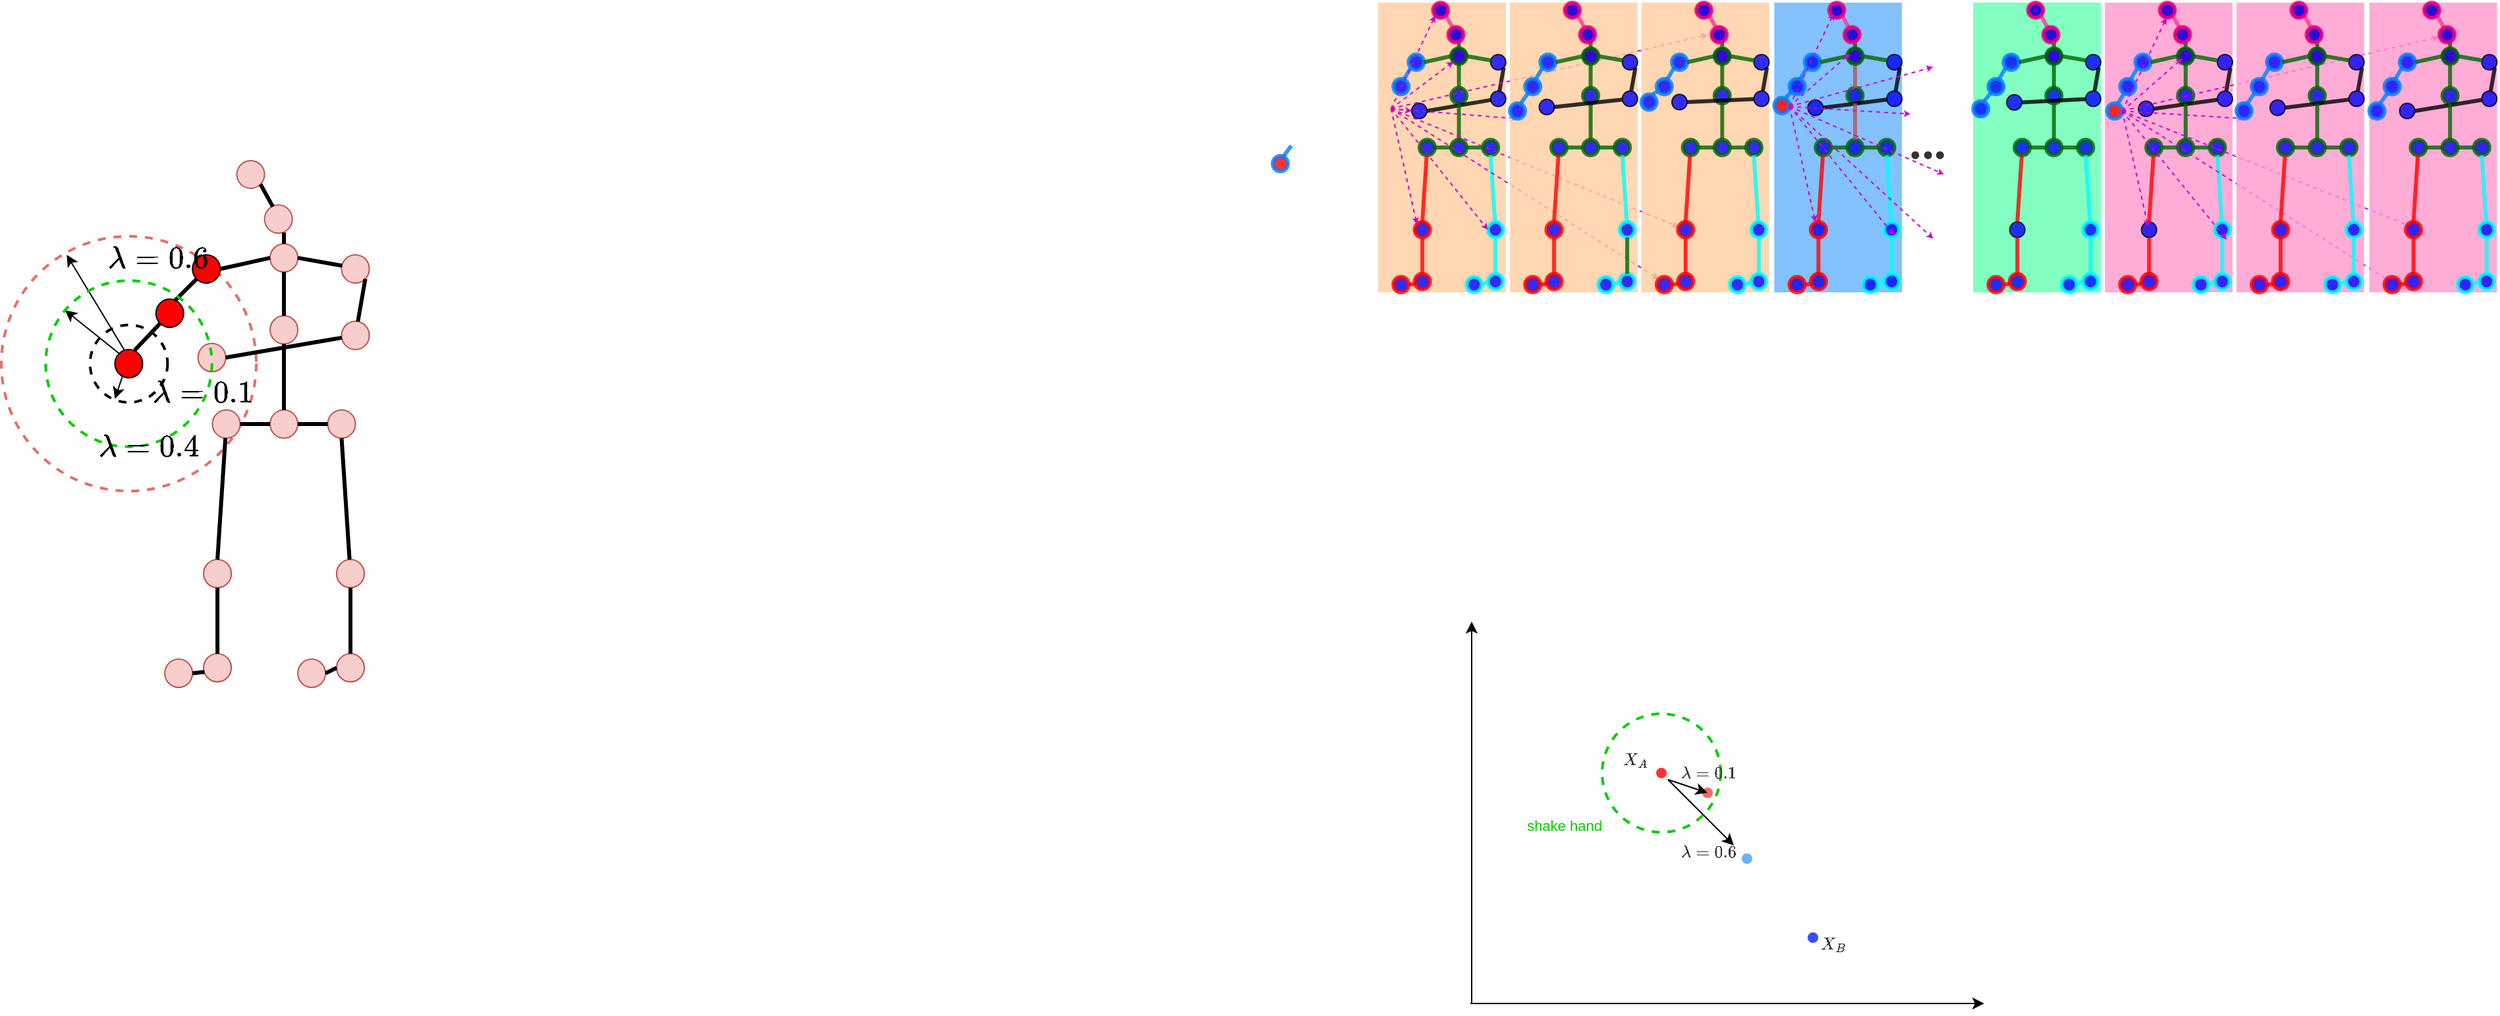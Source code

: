 <mxfile version="20.8.10" type="github">
  <diagram id="NYKB6-BuOTAKlO2avmCD" name="第 1 页">
    <mxGraphModel dx="819" dy="404" grid="1" gridSize="10" guides="1" tooltips="1" connect="1" arrows="1" fold="1" page="1" pageScale="1" pageWidth="827" pageHeight="1169" math="1" shadow="0">
      <root>
        <mxCell id="0" />
        <mxCell id="1" parent="0" />
        <mxCell id="lqt_wrjYP7egOb8-gDeY-1" value="" style="group" vertex="1" connectable="0" parent="1">
          <mxGeometry x="1050" y="50" width="849.21" height="220" as="geometry" />
        </mxCell>
        <mxCell id="sT3eWaTCgVUYger8NRqr-40" value="" style="group;labelBackgroundColor=#FFFFFF;fillColor=none;" parent="lqt_wrjYP7egOb8-gDeY-1" vertex="1" connectable="0">
          <mxGeometry x="80" y="-40" width="849.21" height="220" as="geometry" />
        </mxCell>
        <mxCell id="sT3eWaTCgVUYger8NRqr-41" value="" style="group;fillColor=#FFCE9F;opacity=80;" parent="sT3eWaTCgVUYger8NRqr-40" vertex="1" connectable="0">
          <mxGeometry width="96.929" height="220" as="geometry" />
        </mxCell>
        <mxCell id="sT3eWaTCgVUYger8NRqr-42" value="" style="ellipse;whiteSpace=wrap;html=1;fillColor=#FF0000;opacity=80;" parent="sT3eWaTCgVUYger8NRqr-41" vertex="1">
          <mxGeometry x="41.64" width="11.567" height="11.567" as="geometry" />
        </mxCell>
        <mxCell id="sT3eWaTCgVUYger8NRqr-43" value="" style="ellipse;whiteSpace=wrap;html=1;fillColor=#FF0000;opacity=80;" parent="sT3eWaTCgVUYger8NRqr-41" vertex="1">
          <mxGeometry x="53.207" y="18.507" width="11.567" height="11.798" as="geometry" />
        </mxCell>
        <mxCell id="sT3eWaTCgVUYger8NRqr-44" value="" style="endArrow=none;html=1;rounded=0;exitX=0.3;exitY=0.059;exitDx=0;exitDy=0;entryX=1;entryY=1;entryDx=0;entryDy=0;exitPerimeter=0;strokeWidth=3;strokeColor=#FF3399;opacity=80;" parent="sT3eWaTCgVUYger8NRqr-41" source="sT3eWaTCgVUYger8NRqr-43" target="sT3eWaTCgVUYger8NRqr-42" edge="1">
          <mxGeometry width="50" height="50" relative="1" as="geometry">
            <mxPoint x="85.593" y="57.834" as="sourcePoint" />
            <mxPoint x="97.16" y="46.267" as="targetPoint" />
          </mxGeometry>
        </mxCell>
        <mxCell id="sT3eWaTCgVUYger8NRqr-45" value="" style="ellipse;whiteSpace=wrap;html=1;fillColor=#FF0000;opacity=80;" parent="sT3eWaTCgVUYger8NRqr-41" vertex="1">
          <mxGeometry x="55.52" y="34.7" width="11.567" height="11.798" as="geometry" />
        </mxCell>
        <mxCell id="sT3eWaTCgVUYger8NRqr-46" value="" style="ellipse;whiteSpace=wrap;html=1;fillColor=#0000FF;opacity=80;" parent="sT3eWaTCgVUYger8NRqr-41" vertex="1">
          <mxGeometry x="85.362" y="39.327" width="11.567" height="11.798" as="geometry" />
        </mxCell>
        <mxCell id="sT3eWaTCgVUYger8NRqr-47" value="" style="ellipse;whiteSpace=wrap;html=1;fillColor=#0000FF;opacity=80;strokeColor=#007FFF;strokeWidth=3;" parent="sT3eWaTCgVUYger8NRqr-41" vertex="1">
          <mxGeometry x="23.133" y="39.327" width="11.567" height="11.798" as="geometry" />
        </mxCell>
        <mxCell id="sT3eWaTCgVUYger8NRqr-48" value="" style="endArrow=none;html=1;rounded=0;entryX=0.7;entryY=0.974;entryDx=0;entryDy=0;strokeWidth=3;entryPerimeter=0;exitX=0.5;exitY=0;exitDx=0;exitDy=0;fontSize=11;fillColor=#0000FF;strokeColor=#006600;opacity=80;" parent="sT3eWaTCgVUYger8NRqr-41" source="sT3eWaTCgVUYger8NRqr-45" target="sT3eWaTCgVUYger8NRqr-43" edge="1">
          <mxGeometry width="50" height="50" relative="1" as="geometry">
            <mxPoint x="86.056" y="20.82" as="sourcePoint" />
            <mxPoint x="80.966" y="11.566" as="targetPoint" />
          </mxGeometry>
        </mxCell>
        <mxCell id="sT3eWaTCgVUYger8NRqr-49" value="" style="edgeStyle=none;orthogonalLoop=1;jettySize=auto;html=1;rounded=0;labelBackgroundColor=default;strokeColor=#006600;strokeWidth=3;fontFamily=Helvetica;fontSize=11;fontColor=default;endArrow=none;shape=connector;exitX=1;exitY=0.5;exitDx=0;exitDy=0;entryX=0;entryY=0.5;entryDx=0;entryDy=0;opacity=80;" parent="sT3eWaTCgVUYger8NRqr-41" source="sT3eWaTCgVUYger8NRqr-47" target="sT3eWaTCgVUYger8NRqr-45" edge="1">
          <mxGeometry width="100" relative="1" as="geometry">
            <mxPoint x="39.327" y="47.442" as="sourcePoint" />
            <mxPoint x="57.139" y="44.648" as="targetPoint" />
            <Array as="points" />
          </mxGeometry>
        </mxCell>
        <mxCell id="sT3eWaTCgVUYger8NRqr-50" value="" style="edgeStyle=none;orthogonalLoop=1;jettySize=auto;html=1;rounded=0;labelBackgroundColor=default;strokeColor=#006600;strokeWidth=3;fontFamily=Helvetica;fontSize=11;fontColor=default;endArrow=none;shape=connector;exitX=1;exitY=0.5;exitDx=0;exitDy=0;entryX=0.02;entryY=0.386;entryDx=0;entryDy=0;entryPerimeter=0;opacity=80;" parent="sT3eWaTCgVUYger8NRqr-41" source="sT3eWaTCgVUYger8NRqr-45" target="sT3eWaTCgVUYger8NRqr-46" edge="1">
          <mxGeometry width="100" relative="1" as="geometry">
            <mxPoint x="74.027" y="69.401" as="sourcePoint" />
            <mxPoint x="97.16" y="69.401" as="targetPoint" />
            <Array as="points" />
          </mxGeometry>
        </mxCell>
        <mxCell id="sT3eWaTCgVUYger8NRqr-51" value="" style="ellipse;whiteSpace=wrap;html=1;fillColor=#0000FF;opacity=80;strokeColor=#006600;strokeWidth=3;labelBackgroundColor=default;endArrow=none;fontSize=11;rounded=0;" parent="sT3eWaTCgVUYger8NRqr-41" vertex="1">
          <mxGeometry x="55.52" y="64.774" width="11.567" height="11.798" as="geometry" />
        </mxCell>
        <mxCell id="sT3eWaTCgVUYger8NRqr-52" value="" style="edgeStyle=none;orthogonalLoop=1;jettySize=auto;html=1;rounded=0;labelBackgroundColor=default;strokeColor=#006600;strokeWidth=3;fontFamily=Helvetica;fontSize=11;fontColor=default;endArrow=none;shape=connector;exitX=0.5;exitY=0;exitDx=0;exitDy=0;entryX=0.5;entryY=1;entryDx=0;entryDy=0;opacity=80;" parent="sT3eWaTCgVUYger8NRqr-41" source="sT3eWaTCgVUYger8NRqr-51" target="sT3eWaTCgVUYger8NRqr-45" edge="1">
          <mxGeometry width="100" relative="1" as="geometry">
            <mxPoint x="74.027" y="87.907" as="sourcePoint" />
            <mxPoint x="97.16" y="87.907" as="targetPoint" />
            <Array as="points" />
          </mxGeometry>
        </mxCell>
        <mxCell id="sT3eWaTCgVUYger8NRqr-53" value="" style="ellipse;whiteSpace=wrap;html=1;fillColor=#0000FF;opacity=80;" parent="sT3eWaTCgVUYger8NRqr-41" vertex="1">
          <mxGeometry x="85.362" y="67.087" width="11.567" height="11.798" as="geometry" />
        </mxCell>
        <mxCell id="sT3eWaTCgVUYger8NRqr-54" value="" style="edgeStyle=none;orthogonalLoop=1;jettySize=auto;html=1;rounded=0;labelBackgroundColor=default;strokeColor=default;strokeWidth=3;fontFamily=Helvetica;fontSize=12;fontColor=default;endArrow=none;shape=connector;exitX=1;exitY=1;exitDx=0;exitDy=0;opacity=80;fillColor=#0000FF;" parent="sT3eWaTCgVUYger8NRqr-41" source="sT3eWaTCgVUYger8NRqr-46" target="sT3eWaTCgVUYger8NRqr-53" edge="1">
          <mxGeometry width="100" relative="1" as="geometry">
            <mxPoint x="115.667" y="76.341" as="sourcePoint" />
            <mxPoint x="138.8" y="76.341" as="targetPoint" />
            <Array as="points" />
          </mxGeometry>
        </mxCell>
        <mxCell id="sT3eWaTCgVUYger8NRqr-55" value="" style="ellipse;whiteSpace=wrap;html=1;fillColor=#0000FF;opacity=80;" parent="sT3eWaTCgVUYger8NRqr-41" vertex="1">
          <mxGeometry x="25.447" y="76.341" width="11.567" height="11.798" as="geometry" />
        </mxCell>
        <mxCell id="sT3eWaTCgVUYger8NRqr-56" value="" style="edgeStyle=none;orthogonalLoop=1;jettySize=auto;html=1;rounded=0;labelBackgroundColor=default;strokeColor=default;strokeWidth=3;fontFamily=Helvetica;fontSize=12;fontColor=default;endArrow=none;shape=connector;exitX=1;exitY=0.5;exitDx=0;exitDy=0;opacity=80;fillColor=#0000FF;" parent="sT3eWaTCgVUYger8NRqr-41" source="sT3eWaTCgVUYger8NRqr-55" target="sT3eWaTCgVUYger8NRqr-53" edge="1">
          <mxGeometry width="100" relative="1" as="geometry">
            <mxPoint x="111.04" y="106.414" as="sourcePoint" />
            <mxPoint x="134.173" y="106.414" as="targetPoint" />
            <Array as="points" />
          </mxGeometry>
        </mxCell>
        <mxCell id="sT3eWaTCgVUYger8NRqr-57" value="" style="ellipse;whiteSpace=wrap;html=1;fillColor=#0000FF;opacity=80;strokeColor=#007FFF;strokeWidth=3;" parent="sT3eWaTCgVUYger8NRqr-41" vertex="1">
          <mxGeometry x="11.567" y="57.834" width="11.567" height="11.798" as="geometry" />
        </mxCell>
        <mxCell id="sT3eWaTCgVUYger8NRqr-58" value="" style="edgeStyle=none;orthogonalLoop=1;jettySize=auto;html=1;rounded=0;labelBackgroundColor=default;strokeColor=#007FFF;strokeWidth=3;fontFamily=Helvetica;fontSize=12;fontColor=default;endArrow=none;shape=connector;exitX=0.677;exitY=0.061;exitDx=0;exitDy=0;exitPerimeter=0;opacity=80;fillColor=#0000FF;" parent="sT3eWaTCgVUYger8NRqr-41" source="sT3eWaTCgVUYger8NRqr-57" edge="1">
          <mxGeometry width="100" relative="1" as="geometry">
            <mxPoint x="25.447" y="57.834" as="sourcePoint" />
            <mxPoint x="24.753" y="49.506" as="targetPoint" />
            <Array as="points" />
          </mxGeometry>
        </mxCell>
        <mxCell id="sT3eWaTCgVUYger8NRqr-59" value="" style="ellipse;whiteSpace=wrap;html=1;fillColor=#0000FF;opacity=80;strokeColor=#006600;strokeWidth=3;labelBackgroundColor=default;endArrow=none;fontSize=11;rounded=0;" parent="sT3eWaTCgVUYger8NRqr-41" vertex="1">
          <mxGeometry x="55.52" y="104.101" width="11.567" height="11.798" as="geometry" />
        </mxCell>
        <mxCell id="sT3eWaTCgVUYger8NRqr-60" value="" style="edgeStyle=none;orthogonalLoop=1;jettySize=auto;html=1;rounded=0;labelBackgroundColor=default;strokeColor=#006600;strokeWidth=3;fontFamily=Helvetica;fontSize=11;fontColor=default;endArrow=none;shape=connector;exitX=0.5;exitY=0;exitDx=0;exitDy=0;entryX=0.5;entryY=1;entryDx=0;entryDy=0;opacity=80;" parent="sT3eWaTCgVUYger8NRqr-41" source="sT3eWaTCgVUYger8NRqr-59" target="sT3eWaTCgVUYger8NRqr-51" edge="1">
          <mxGeometry width="100" relative="1" as="geometry">
            <mxPoint x="80.967" y="115.668" as="sourcePoint" />
            <mxPoint x="104.1" y="115.668" as="targetPoint" />
            <Array as="points" />
          </mxGeometry>
        </mxCell>
        <mxCell id="sT3eWaTCgVUYger8NRqr-61" value="" style="ellipse;whiteSpace=wrap;html=1;fillColor=#0000FF;opacity=80;strokeColor=#006600;strokeWidth=3;labelBackgroundColor=default;endArrow=none;fontSize=11;rounded=0;" parent="sT3eWaTCgVUYger8NRqr-41" vertex="1">
          <mxGeometry x="79.579" y="104.101" width="11.567" height="11.798" as="geometry" />
        </mxCell>
        <mxCell id="sT3eWaTCgVUYger8NRqr-62" value="" style="ellipse;whiteSpace=wrap;html=1;fillColor=#0000FF;opacity=80;strokeColor=#006600;strokeWidth=3;labelBackgroundColor=default;endArrow=none;fontSize=11;rounded=0;" parent="sT3eWaTCgVUYger8NRqr-41" vertex="1">
          <mxGeometry x="31.461" y="104.101" width="11.567" height="11.798" as="geometry" />
        </mxCell>
        <mxCell id="sT3eWaTCgVUYger8NRqr-63" value="" style="edgeStyle=none;orthogonalLoop=1;jettySize=auto;html=1;rounded=0;labelBackgroundColor=default;strokeColor=#006600;strokeWidth=3;fontFamily=Helvetica;fontSize=11;fontColor=default;endArrow=none;shape=connector;entryX=0;entryY=0.5;entryDx=0;entryDy=0;exitX=1;exitY=0.5;exitDx=0;exitDy=0;opacity=80;" parent="sT3eWaTCgVUYger8NRqr-41" source="sT3eWaTCgVUYger8NRqr-62" target="sT3eWaTCgVUYger8NRqr-59" edge="1">
          <mxGeometry width="100" relative="1" as="geometry">
            <mxPoint x="46.267" y="109.901" as="sourcePoint" />
            <mxPoint x="69.4" y="109.901" as="targetPoint" />
            <Array as="points" />
          </mxGeometry>
        </mxCell>
        <mxCell id="sT3eWaTCgVUYger8NRqr-64" value="" style="edgeStyle=none;orthogonalLoop=1;jettySize=auto;html=1;rounded=0;labelBackgroundColor=default;strokeColor=#006600;strokeWidth=3;fontFamily=Helvetica;fontSize=11;fontColor=default;endArrow=none;shape=connector;exitX=1;exitY=0.5;exitDx=0;exitDy=0;entryX=0;entryY=0.5;entryDx=0;entryDy=0;opacity=80;" parent="sT3eWaTCgVUYger8NRqr-41" source="sT3eWaTCgVUYger8NRqr-59" target="sT3eWaTCgVUYger8NRqr-61" edge="1">
          <mxGeometry width="100" relative="1" as="geometry">
            <mxPoint x="57.833" y="141.115" as="sourcePoint" />
            <mxPoint x="80.967" y="141.115" as="targetPoint" />
            <Array as="points" />
          </mxGeometry>
        </mxCell>
        <mxCell id="sT3eWaTCgVUYger8NRqr-65" value="" style="ellipse;whiteSpace=wrap;html=1;fillColor=#0000FF;opacity=80;strokeColor=#FF0000;strokeWidth=3;" parent="sT3eWaTCgVUYger8NRqr-41" vertex="1">
          <mxGeometry x="27.76" y="166.562" width="11.567" height="11.798" as="geometry" />
        </mxCell>
        <mxCell id="sT3eWaTCgVUYger8NRqr-66" value="" style="ellipse;whiteSpace=wrap;html=1;fillColor=#0000FF;opacity=80;strokeColor=#00FFFF;strokeWidth=3;" parent="sT3eWaTCgVUYger8NRqr-41" vertex="1">
          <mxGeometry x="83.28" y="166.562" width="11.567" height="11.798" as="geometry" />
        </mxCell>
        <mxCell id="sT3eWaTCgVUYger8NRqr-67" value="" style="edgeStyle=none;orthogonalLoop=1;jettySize=auto;html=1;rounded=0;labelBackgroundColor=default;strokeColor=#FF0000;strokeWidth=3;fontFamily=Helvetica;fontSize=12;fontColor=default;endArrow=none;shape=connector;exitX=0.5;exitY=0;exitDx=0;exitDy=0;opacity=80;fillColor=#0000FF;" parent="sT3eWaTCgVUYger8NRqr-41" source="sT3eWaTCgVUYger8NRqr-65" target="sT3eWaTCgVUYger8NRqr-62" edge="1">
          <mxGeometry width="100" relative="1" as="geometry">
            <mxPoint x="53.207" y="150.368" as="sourcePoint" />
            <mxPoint x="76.34" y="150.368" as="targetPoint" />
            <Array as="points" />
          </mxGeometry>
        </mxCell>
        <mxCell id="sT3eWaTCgVUYger8NRqr-68" value="" style="edgeStyle=none;orthogonalLoop=1;jettySize=auto;html=1;rounded=0;labelBackgroundColor=default;strokeColor=#00FFFF;strokeWidth=3;fontFamily=Helvetica;fontSize=12;fontColor=default;endArrow=none;shape=connector;exitX=0.5;exitY=1;exitDx=0;exitDy=0;opacity=80;fillColor=#0000FF;" parent="sT3eWaTCgVUYger8NRqr-41" source="sT3eWaTCgVUYger8NRqr-61" target="sT3eWaTCgVUYger8NRqr-66" edge="1">
          <mxGeometry width="100" relative="1" as="geometry">
            <mxPoint x="76.34" y="154.995" as="sourcePoint" />
            <mxPoint x="99.473" y="154.995" as="targetPoint" />
            <Array as="points" />
          </mxGeometry>
        </mxCell>
        <mxCell id="sT3eWaTCgVUYger8NRqr-69" value="" style="ellipse;whiteSpace=wrap;html=1;fillColor=#0000FF;opacity=80;strokeColor=#FF0000;strokeWidth=3;" parent="sT3eWaTCgVUYger8NRqr-41" vertex="1">
          <mxGeometry x="27.76" y="205.889" width="11.567" height="11.798" as="geometry" />
        </mxCell>
        <mxCell id="sT3eWaTCgVUYger8NRqr-70" value="" style="ellipse;whiteSpace=wrap;html=1;fillColor=#0000FF;opacity=80;strokeColor=#00FFFF;strokeWidth=3;" parent="sT3eWaTCgVUYger8NRqr-41" vertex="1">
          <mxGeometry x="83.28" y="205.889" width="11.567" height="11.798" as="geometry" />
        </mxCell>
        <mxCell id="sT3eWaTCgVUYger8NRqr-71" value="" style="edgeStyle=none;orthogonalLoop=1;jettySize=auto;html=1;rounded=0;labelBackgroundColor=default;strokeColor=#FF0000;strokeWidth=3;fontFamily=Helvetica;fontSize=12;fontColor=default;endArrow=none;shape=connector;exitX=0.5;exitY=0;exitDx=0;exitDy=0;entryX=0.5;entryY=1;entryDx=0;entryDy=0;opacity=80;fillColor=#0000FF;" parent="sT3eWaTCgVUYger8NRqr-41" source="sT3eWaTCgVUYger8NRqr-69" target="sT3eWaTCgVUYger8NRqr-65" edge="1">
          <mxGeometry width="100" relative="1" as="geometry">
            <mxPoint x="41.64" y="215.142" as="sourcePoint" />
            <mxPoint x="64.773" y="215.142" as="targetPoint" />
            <Array as="points" />
          </mxGeometry>
        </mxCell>
        <mxCell id="sT3eWaTCgVUYger8NRqr-72" value="" style="edgeStyle=none;orthogonalLoop=1;jettySize=auto;html=1;rounded=0;labelBackgroundColor=default;strokeColor=#00FFFF;strokeWidth=3;fontFamily=Helvetica;fontSize=12;fontColor=default;endArrow=none;shape=connector;exitX=0.5;exitY=0;exitDx=0;exitDy=0;entryX=0.5;entryY=1;entryDx=0;entryDy=0;opacity=80;fillColor=#0000FF;" parent="sT3eWaTCgVUYger8NRqr-41" source="sT3eWaTCgVUYger8NRqr-70" target="sT3eWaTCgVUYger8NRqr-66" edge="1">
          <mxGeometry width="100" relative="1" as="geometry">
            <mxPoint x="74.027" y="212.829" as="sourcePoint" />
            <mxPoint x="97.16" y="212.829" as="targetPoint" />
            <Array as="points" />
          </mxGeometry>
        </mxCell>
        <mxCell id="sT3eWaTCgVUYger8NRqr-73" value="" style="ellipse;whiteSpace=wrap;html=1;fillColor=#0000FF;opacity=80;strokeColor=#FF0000;strokeWidth=3;" parent="sT3eWaTCgVUYger8NRqr-41" vertex="1">
          <mxGeometry x="11.567" y="208.202" width="11.567" height="11.798" as="geometry" />
        </mxCell>
        <mxCell id="sT3eWaTCgVUYger8NRqr-74" value="" style="ellipse;whiteSpace=wrap;html=1;fillColor=#0000FF;opacity=80;strokeColor=#00FFFF;strokeWidth=3;" parent="sT3eWaTCgVUYger8NRqr-41" vertex="1">
          <mxGeometry x="67.087" y="208.202" width="11.567" height="11.798" as="geometry" />
        </mxCell>
        <mxCell id="sT3eWaTCgVUYger8NRqr-75" value="" style="edgeStyle=none;orthogonalLoop=1;jettySize=auto;html=1;rounded=0;labelBackgroundColor=default;strokeColor=#FF0000;strokeWidth=3;fontFamily=Helvetica;fontSize=12;fontColor=default;endArrow=none;shape=connector;exitX=1;exitY=0.5;exitDx=0;exitDy=0;entryX=0.033;entryY=0.647;entryDx=0;entryDy=0;entryPerimeter=0;opacity=80;fillColor=#0000FF;" parent="sT3eWaTCgVUYger8NRqr-41" source="sT3eWaTCgVUYger8NRqr-73" target="sT3eWaTCgVUYger8NRqr-69" edge="1">
          <mxGeometry width="100" relative="1" as="geometry">
            <mxPoint x="20.82" y="245.216" as="sourcePoint" />
            <mxPoint x="43.953" y="245.216" as="targetPoint" />
            <Array as="points" />
          </mxGeometry>
        </mxCell>
        <mxCell id="sT3eWaTCgVUYger8NRqr-76" value="" style="edgeStyle=none;orthogonalLoop=1;jettySize=auto;html=1;rounded=0;labelBackgroundColor=default;strokeColor=#00FFFF;strokeWidth=3;fontFamily=Helvetica;fontSize=12;fontColor=default;endArrow=none;shape=connector;exitX=1;exitY=0.5;exitDx=0;exitDy=0;entryX=0;entryY=0.5;entryDx=0;entryDy=0;opacity=80;fillColor=#0000FF;" parent="sT3eWaTCgVUYger8NRqr-41" source="sT3eWaTCgVUYger8NRqr-74" target="sT3eWaTCgVUYger8NRqr-70" edge="1">
          <mxGeometry width="100" relative="1" as="geometry">
            <mxPoint x="62.46" y="249.842" as="sourcePoint" />
            <mxPoint x="85.593" y="249.842" as="targetPoint" />
            <Array as="points" />
          </mxGeometry>
        </mxCell>
        <mxCell id="sT3eWaTCgVUYger8NRqr-77" value="" style="ellipse;whiteSpace=wrap;html=1;fillColor=#0000FF;opacity=80;strokeColor=#FF0080;strokeWidth=3;" parent="sT3eWaTCgVUYger8NRqr-41" vertex="1">
          <mxGeometry x="41.64" width="11.567" height="11.567" as="geometry" />
        </mxCell>
        <mxCell id="sT3eWaTCgVUYger8NRqr-78" value="" style="ellipse;whiteSpace=wrap;html=1;fillColor=#0000FF;opacity=80;strokeColor=#FF0080;strokeWidth=3;" parent="sT3eWaTCgVUYger8NRqr-41" vertex="1">
          <mxGeometry x="53.207" y="18.507" width="11.567" height="11.798" as="geometry" />
        </mxCell>
        <mxCell id="sT3eWaTCgVUYger8NRqr-79" value="" style="ellipse;whiteSpace=wrap;html=1;fillColor=#0000FF;opacity=80;strokeColor=#006600;strokeWidth=3;labelBackgroundColor=default;endArrow=none;fontSize=11;rounded=0;" parent="sT3eWaTCgVUYger8NRqr-41" vertex="1">
          <mxGeometry x="55.52" y="34.7" width="11.567" height="11.798" as="geometry" />
        </mxCell>
        <mxCell id="sT3eWaTCgVUYger8NRqr-80" value="" style="endArrow=classic;html=1;rounded=0;labelBackgroundColor=default;strokeColor=#CC00CC;strokeWidth=1;fontFamily=Helvetica;fontSize=18;fontColor=default;shape=connector;endSize=2;jumpSize=3;dashed=1;exitX=1;exitY=0.5;exitDx=0;exitDy=0;entryX=0;entryY=1;entryDx=0;entryDy=0;" parent="sT3eWaTCgVUYger8NRqr-41" target="sT3eWaTCgVUYger8NRqr-77" edge="1">
          <mxGeometry width="50" height="50" relative="1" as="geometry">
            <mxPoint x="9.799" y="80.586" as="sourcePoint" />
            <mxPoint x="27.763" y="166.558" as="targetPoint" />
          </mxGeometry>
        </mxCell>
        <mxCell id="sT3eWaTCgVUYger8NRqr-81" value="" style="endArrow=classic;html=1;rounded=0;labelBackgroundColor=default;strokeColor=#CC00CC;strokeWidth=1;fontFamily=Helvetica;fontSize=18;fontColor=default;shape=connector;endSize=2;jumpSize=3;dashed=1;exitX=1;exitY=0.5;exitDx=0;exitDy=0;entryX=0;entryY=1;entryDx=0;entryDy=0;" parent="sT3eWaTCgVUYger8NRqr-41" target="sT3eWaTCgVUYger8NRqr-79" edge="1">
          <mxGeometry width="50" height="50" relative="1" as="geometry">
            <mxPoint x="9.799" y="80.586" as="sourcePoint" />
            <mxPoint x="27.763" y="166.558" as="targetPoint" />
          </mxGeometry>
        </mxCell>
        <mxCell id="sT3eWaTCgVUYger8NRqr-82" value="" style="endArrow=classic;html=1;rounded=0;labelBackgroundColor=default;strokeColor=#CC00CC;strokeWidth=1;fontFamily=Helvetica;fontSize=18;fontColor=default;shape=connector;endSize=2;jumpSize=3;dashed=1;exitX=1;exitY=0.5;exitDx=0;exitDy=0;entryX=0;entryY=0.5;entryDx=0;entryDy=0;" parent="sT3eWaTCgVUYger8NRqr-41" target="sT3eWaTCgVUYger8NRqr-55" edge="1">
          <mxGeometry width="50" height="50" relative="1" as="geometry">
            <mxPoint x="9.799" y="80.586" as="sourcePoint" />
            <mxPoint x="27.763" y="166.558" as="targetPoint" />
          </mxGeometry>
        </mxCell>
        <mxCell id="sT3eWaTCgVUYger8NRqr-83" value="" style="endArrow=classic;html=1;rounded=0;labelBackgroundColor=default;strokeColor=#CC00CC;strokeWidth=1;fontFamily=Helvetica;fontSize=18;fontColor=default;shape=connector;endSize=2;jumpSize=3;dashed=1;exitX=1;exitY=0.5;exitDx=0;exitDy=0;entryX=0;entryY=0;entryDx=0;entryDy=0;" parent="sT3eWaTCgVUYger8NRqr-41" target="sT3eWaTCgVUYger8NRqr-65" edge="1">
          <mxGeometry width="50" height="50" relative="1" as="geometry">
            <mxPoint x="9.799" y="80.586" as="sourcePoint" />
            <mxPoint x="27.763" y="166.558" as="targetPoint" />
          </mxGeometry>
        </mxCell>
        <mxCell id="sT3eWaTCgVUYger8NRqr-84" value="" style="endArrow=classic;html=1;rounded=0;labelBackgroundColor=default;strokeColor=#CC00CC;strokeWidth=1;fontFamily=Helvetica;fontSize=18;fontColor=default;shape=connector;endSize=2;jumpSize=3;dashed=1;exitX=1;exitY=0.5;exitDx=0;exitDy=0;entryX=0;entryY=0.5;entryDx=0;entryDy=0;" parent="sT3eWaTCgVUYger8NRqr-41" target="sT3eWaTCgVUYger8NRqr-66" edge="1">
          <mxGeometry width="50" height="50" relative="1" as="geometry">
            <mxPoint x="9.799" y="80.586" as="sourcePoint" />
            <mxPoint x="27.763" y="166.558" as="targetPoint" />
          </mxGeometry>
        </mxCell>
        <mxCell id="sT3eWaTCgVUYger8NRqr-85" value="" style="endArrow=classic;html=1;rounded=0;labelBackgroundColor=default;strokeColor=#CC00CC;strokeWidth=1;fontFamily=Helvetica;fontSize=18;fontColor=default;shape=connector;endSize=2;jumpSize=3;dashed=1;exitX=1;exitY=0.5;exitDx=0;exitDy=0;entryX=0.5;entryY=1;entryDx=0;entryDy=0;" parent="sT3eWaTCgVUYger8NRqr-41" target="sT3eWaTCgVUYger8NRqr-104" edge="1">
          <mxGeometry width="50" height="50" relative="1" as="geometry">
            <mxPoint x="9.799" y="80.586" as="sourcePoint" />
            <mxPoint x="27.763" y="166.558" as="targetPoint" />
          </mxGeometry>
        </mxCell>
        <mxCell id="sT3eWaTCgVUYger8NRqr-86" value="" style="endArrow=classic;html=1;rounded=0;labelBackgroundColor=default;strokeColor=#CC00CC;strokeWidth=1;fontFamily=Helvetica;fontSize=18;fontColor=default;shape=connector;endSize=2;jumpSize=3;dashed=1;exitX=1;exitY=0.5;exitDx=0;exitDy=0;" parent="sT3eWaTCgVUYger8NRqr-41" target="sT3eWaTCgVUYger8NRqr-154" edge="1">
          <mxGeometry width="50" height="50" relative="1" as="geometry">
            <mxPoint x="9.799" y="80.586" as="sourcePoint" />
            <mxPoint x="27.763" y="166.558" as="targetPoint" />
          </mxGeometry>
        </mxCell>
        <mxCell id="sT3eWaTCgVUYger8NRqr-87" value="" style="endArrow=classic;html=1;rounded=0;labelBackgroundColor=default;strokeColor=#CC00CC;strokeWidth=1;fontFamily=Helvetica;fontSize=18;fontColor=default;shape=connector;endSize=2;jumpSize=3;dashed=1;exitX=1;exitY=0.5;exitDx=0;exitDy=0;entryX=0;entryY=0;entryDx=0;entryDy=0;" parent="sT3eWaTCgVUYger8NRqr-41" target="sT3eWaTCgVUYger8NRqr-162" edge="1">
          <mxGeometry width="50" height="50" relative="1" as="geometry">
            <mxPoint x="9.799" y="80.586" as="sourcePoint" />
            <mxPoint x="27.763" y="166.558" as="targetPoint" />
          </mxGeometry>
        </mxCell>
        <mxCell id="sT3eWaTCgVUYger8NRqr-88" value="" style="endArrow=classic;html=1;rounded=0;labelBackgroundColor=default;strokeColor=#CC00CC;strokeWidth=1;fontFamily=Helvetica;fontSize=18;fontColor=default;shape=connector;endSize=2;jumpSize=3;dashed=1;exitX=1;exitY=0.5;exitDx=0;exitDy=0;" parent="sT3eWaTCgVUYger8NRqr-41" edge="1">
          <mxGeometry width="50" height="50" relative="1" as="geometry">
            <mxPoint x="9.799" y="80.586" as="sourcePoint" />
            <mxPoint x="250.149" y="24.444" as="targetPoint" />
          </mxGeometry>
        </mxCell>
        <mxCell id="sT3eWaTCgVUYger8NRqr-89" value="" style="group;fillColor=#FFCE9F;opacity=80;" parent="sT3eWaTCgVUYger8NRqr-40" vertex="1" connectable="0">
          <mxGeometry x="99.984" width="96.929" height="220" as="geometry" />
        </mxCell>
        <mxCell id="sT3eWaTCgVUYger8NRqr-90" value="" style="ellipse;whiteSpace=wrap;html=1;fillColor=#FF0000;opacity=80;" parent="sT3eWaTCgVUYger8NRqr-89" vertex="1">
          <mxGeometry x="41.64" width="11.567" height="11.567" as="geometry" />
        </mxCell>
        <mxCell id="sT3eWaTCgVUYger8NRqr-91" value="" style="ellipse;whiteSpace=wrap;html=1;fillColor=#FF0000;opacity=80;" parent="sT3eWaTCgVUYger8NRqr-89" vertex="1">
          <mxGeometry x="53.207" y="18.507" width="11.567" height="11.798" as="geometry" />
        </mxCell>
        <mxCell id="sT3eWaTCgVUYger8NRqr-92" value="" style="endArrow=none;html=1;rounded=0;exitX=0.3;exitY=0.059;exitDx=0;exitDy=0;entryX=1;entryY=1;entryDx=0;entryDy=0;exitPerimeter=0;strokeWidth=3;strokeColor=#FF3399;opacity=80;" parent="sT3eWaTCgVUYger8NRqr-89" source="sT3eWaTCgVUYger8NRqr-91" target="sT3eWaTCgVUYger8NRqr-90" edge="1">
          <mxGeometry width="50" height="50" relative="1" as="geometry">
            <mxPoint x="85.593" y="57.834" as="sourcePoint" />
            <mxPoint x="97.16" y="46.267" as="targetPoint" />
          </mxGeometry>
        </mxCell>
        <mxCell id="sT3eWaTCgVUYger8NRqr-93" value="" style="ellipse;whiteSpace=wrap;html=1;fillColor=#FF0000;opacity=80;" parent="sT3eWaTCgVUYger8NRqr-89" vertex="1">
          <mxGeometry x="55.52" y="34.7" width="11.567" height="11.798" as="geometry" />
        </mxCell>
        <mxCell id="sT3eWaTCgVUYger8NRqr-94" value="" style="ellipse;whiteSpace=wrap;html=1;fillColor=#0000FF;opacity=80;" parent="sT3eWaTCgVUYger8NRqr-89" vertex="1">
          <mxGeometry x="85.362" y="39.327" width="11.567" height="11.798" as="geometry" />
        </mxCell>
        <mxCell id="sT3eWaTCgVUYger8NRqr-95" value="" style="ellipse;whiteSpace=wrap;html=1;fillColor=#0000FF;opacity=80;strokeColor=#007FFF;strokeWidth=3;" parent="sT3eWaTCgVUYger8NRqr-89" vertex="1">
          <mxGeometry x="23.133" y="39.327" width="11.567" height="11.798" as="geometry" />
        </mxCell>
        <mxCell id="sT3eWaTCgVUYger8NRqr-96" value="" style="endArrow=none;html=1;rounded=0;entryX=0.7;entryY=0.974;entryDx=0;entryDy=0;strokeWidth=3;entryPerimeter=0;exitX=0.5;exitY=0;exitDx=0;exitDy=0;fontSize=11;fillColor=#0000FF;strokeColor=#006600;opacity=80;" parent="sT3eWaTCgVUYger8NRqr-89" source="sT3eWaTCgVUYger8NRqr-93" target="sT3eWaTCgVUYger8NRqr-91" edge="1">
          <mxGeometry width="50" height="50" relative="1" as="geometry">
            <mxPoint x="86.056" y="20.82" as="sourcePoint" />
            <mxPoint x="80.966" y="11.566" as="targetPoint" />
          </mxGeometry>
        </mxCell>
        <mxCell id="sT3eWaTCgVUYger8NRqr-97" value="" style="edgeStyle=none;orthogonalLoop=1;jettySize=auto;html=1;rounded=0;labelBackgroundColor=default;strokeColor=#006600;strokeWidth=3;fontFamily=Helvetica;fontSize=11;fontColor=default;endArrow=none;shape=connector;exitX=1;exitY=0.5;exitDx=0;exitDy=0;entryX=0;entryY=0.5;entryDx=0;entryDy=0;opacity=80;" parent="sT3eWaTCgVUYger8NRqr-89" source="sT3eWaTCgVUYger8NRqr-95" target="sT3eWaTCgVUYger8NRqr-93" edge="1">
          <mxGeometry width="100" relative="1" as="geometry">
            <mxPoint x="39.327" y="47.442" as="sourcePoint" />
            <mxPoint x="57.139" y="44.648" as="targetPoint" />
            <Array as="points" />
          </mxGeometry>
        </mxCell>
        <mxCell id="sT3eWaTCgVUYger8NRqr-98" value="" style="edgeStyle=none;orthogonalLoop=1;jettySize=auto;html=1;rounded=0;labelBackgroundColor=default;strokeColor=#006600;strokeWidth=3;fontFamily=Helvetica;fontSize=11;fontColor=default;endArrow=none;shape=connector;exitX=1;exitY=0.5;exitDx=0;exitDy=0;entryX=0.02;entryY=0.386;entryDx=0;entryDy=0;entryPerimeter=0;opacity=80;" parent="sT3eWaTCgVUYger8NRqr-89" source="sT3eWaTCgVUYger8NRqr-93" target="sT3eWaTCgVUYger8NRqr-94" edge="1">
          <mxGeometry width="100" relative="1" as="geometry">
            <mxPoint x="74.027" y="69.401" as="sourcePoint" />
            <mxPoint x="97.16" y="69.401" as="targetPoint" />
            <Array as="points" />
          </mxGeometry>
        </mxCell>
        <mxCell id="sT3eWaTCgVUYger8NRqr-99" value="" style="ellipse;whiteSpace=wrap;html=1;fillColor=#0000FF;opacity=80;strokeColor=#006600;strokeWidth=3;labelBackgroundColor=default;endArrow=none;fontSize=11;rounded=0;" parent="sT3eWaTCgVUYger8NRqr-89" vertex="1">
          <mxGeometry x="55.52" y="64.774" width="11.567" height="11.798" as="geometry" />
        </mxCell>
        <mxCell id="sT3eWaTCgVUYger8NRqr-100" value="" style="edgeStyle=none;orthogonalLoop=1;jettySize=auto;html=1;rounded=0;labelBackgroundColor=default;strokeColor=#006600;strokeWidth=3;fontFamily=Helvetica;fontSize=11;fontColor=default;endArrow=none;shape=connector;exitX=0.5;exitY=0;exitDx=0;exitDy=0;entryX=0.5;entryY=1;entryDx=0;entryDy=0;opacity=80;" parent="sT3eWaTCgVUYger8NRqr-89" source="sT3eWaTCgVUYger8NRqr-99" target="sT3eWaTCgVUYger8NRqr-93" edge="1">
          <mxGeometry width="100" relative="1" as="geometry">
            <mxPoint x="74.027" y="87.907" as="sourcePoint" />
            <mxPoint x="97.16" y="87.907" as="targetPoint" />
            <Array as="points" />
          </mxGeometry>
        </mxCell>
        <mxCell id="sT3eWaTCgVUYger8NRqr-101" value="" style="ellipse;whiteSpace=wrap;html=1;fillColor=#0000FF;opacity=80;" parent="sT3eWaTCgVUYger8NRqr-89" vertex="1">
          <mxGeometry x="85.362" y="67.087" width="11.567" height="11.798" as="geometry" />
        </mxCell>
        <mxCell id="sT3eWaTCgVUYger8NRqr-102" value="" style="edgeStyle=none;orthogonalLoop=1;jettySize=auto;html=1;rounded=0;labelBackgroundColor=default;strokeColor=default;strokeWidth=3;fontFamily=Helvetica;fontSize=12;fontColor=default;endArrow=none;shape=connector;exitX=1;exitY=1;exitDx=0;exitDy=0;opacity=80;fillColor=#0000FF;" parent="sT3eWaTCgVUYger8NRqr-89" source="sT3eWaTCgVUYger8NRqr-94" target="sT3eWaTCgVUYger8NRqr-101" edge="1">
          <mxGeometry width="100" relative="1" as="geometry">
            <mxPoint x="115.667" y="76.341" as="sourcePoint" />
            <mxPoint x="138.8" y="76.341" as="targetPoint" />
            <Array as="points" />
          </mxGeometry>
        </mxCell>
        <mxCell id="sT3eWaTCgVUYger8NRqr-103" value="" style="ellipse;whiteSpace=wrap;html=1;fillColor=#0000FF;opacity=80;strokeColor=#007FFF;strokeWidth=3;" parent="sT3eWaTCgVUYger8NRqr-89" vertex="1">
          <mxGeometry x="11.567" y="57.834" width="11.567" height="11.798" as="geometry" />
        </mxCell>
        <mxCell id="sT3eWaTCgVUYger8NRqr-104" value="" style="ellipse;whiteSpace=wrap;html=1;fillColor=#0000FF;opacity=80;strokeColor=#007FFF;strokeWidth=3;" parent="sT3eWaTCgVUYger8NRqr-89" vertex="1">
          <mxGeometry y="76.341" width="11.567" height="11.798" as="geometry" />
        </mxCell>
        <mxCell id="sT3eWaTCgVUYger8NRqr-105" value="" style="edgeStyle=none;orthogonalLoop=1;jettySize=auto;html=1;rounded=0;labelBackgroundColor=default;strokeColor=#007FFF;strokeWidth=3;fontFamily=Helvetica;fontSize=12;fontColor=default;endArrow=none;shape=connector;exitX=0.712;exitY=0.024;exitDx=0;exitDy=0;exitPerimeter=0;opacity=80;fillColor=#0000FF;" parent="sT3eWaTCgVUYger8NRqr-89" source="sT3eWaTCgVUYger8NRqr-104" target="sT3eWaTCgVUYger8NRqr-103" edge="1">
          <mxGeometry width="100" relative="1" as="geometry">
            <mxPoint x="14.574" y="75.647" as="sourcePoint" />
            <mxPoint x="55.52" y="104.101" as="targetPoint" />
            <Array as="points" />
          </mxGeometry>
        </mxCell>
        <mxCell id="sT3eWaTCgVUYger8NRqr-106" value="" style="edgeStyle=none;orthogonalLoop=1;jettySize=auto;html=1;rounded=0;labelBackgroundColor=default;strokeColor=#007FFF;strokeWidth=3;fontFamily=Helvetica;fontSize=12;fontColor=default;endArrow=none;shape=connector;exitX=0.677;exitY=0.061;exitDx=0;exitDy=0;exitPerimeter=0;opacity=80;fillColor=#0000FF;" parent="sT3eWaTCgVUYger8NRqr-89" source="sT3eWaTCgVUYger8NRqr-103" edge="1">
          <mxGeometry width="100" relative="1" as="geometry">
            <mxPoint x="25.447" y="57.834" as="sourcePoint" />
            <mxPoint x="24.753" y="49.506" as="targetPoint" />
            <Array as="points" />
          </mxGeometry>
        </mxCell>
        <mxCell id="sT3eWaTCgVUYger8NRqr-107" value="" style="ellipse;whiteSpace=wrap;html=1;fillColor=#0000FF;opacity=80;strokeColor=#006600;strokeWidth=3;labelBackgroundColor=default;endArrow=none;fontSize=11;rounded=0;" parent="sT3eWaTCgVUYger8NRqr-89" vertex="1">
          <mxGeometry x="55.52" y="104.101" width="11.567" height="11.798" as="geometry" />
        </mxCell>
        <mxCell id="sT3eWaTCgVUYger8NRqr-108" value="" style="edgeStyle=none;orthogonalLoop=1;jettySize=auto;html=1;rounded=0;labelBackgroundColor=default;strokeColor=#006600;strokeWidth=3;fontFamily=Helvetica;fontSize=11;fontColor=default;endArrow=none;shape=connector;exitX=0.5;exitY=0;exitDx=0;exitDy=0;entryX=0.5;entryY=1;entryDx=0;entryDy=0;opacity=80;" parent="sT3eWaTCgVUYger8NRqr-89" source="sT3eWaTCgVUYger8NRqr-107" target="sT3eWaTCgVUYger8NRqr-99" edge="1">
          <mxGeometry width="100" relative="1" as="geometry">
            <mxPoint x="80.967" y="115.668" as="sourcePoint" />
            <mxPoint x="104.1" y="115.668" as="targetPoint" />
            <Array as="points" />
          </mxGeometry>
        </mxCell>
        <mxCell id="sT3eWaTCgVUYger8NRqr-109" value="" style="ellipse;whiteSpace=wrap;html=1;fillColor=#0000FF;opacity=80;strokeColor=#006600;strokeWidth=3;labelBackgroundColor=default;endArrow=none;fontSize=11;rounded=0;" parent="sT3eWaTCgVUYger8NRqr-89" vertex="1">
          <mxGeometry x="79.579" y="104.101" width="11.567" height="11.798" as="geometry" />
        </mxCell>
        <mxCell id="sT3eWaTCgVUYger8NRqr-110" value="" style="ellipse;whiteSpace=wrap;html=1;fillColor=#0000FF;opacity=80;strokeColor=#006600;strokeWidth=3;labelBackgroundColor=default;endArrow=none;fontSize=11;rounded=0;" parent="sT3eWaTCgVUYger8NRqr-89" vertex="1">
          <mxGeometry x="31.461" y="104.101" width="11.567" height="11.798" as="geometry" />
        </mxCell>
        <mxCell id="sT3eWaTCgVUYger8NRqr-111" value="" style="edgeStyle=none;orthogonalLoop=1;jettySize=auto;html=1;rounded=0;labelBackgroundColor=default;strokeColor=#006600;strokeWidth=3;fontFamily=Helvetica;fontSize=11;fontColor=default;endArrow=none;shape=connector;entryX=0;entryY=0.5;entryDx=0;entryDy=0;exitX=1;exitY=0.5;exitDx=0;exitDy=0;opacity=80;" parent="sT3eWaTCgVUYger8NRqr-89" source="sT3eWaTCgVUYger8NRqr-110" target="sT3eWaTCgVUYger8NRqr-107" edge="1">
          <mxGeometry width="100" relative="1" as="geometry">
            <mxPoint x="46.267" y="109.901" as="sourcePoint" />
            <mxPoint x="69.4" y="109.901" as="targetPoint" />
            <Array as="points" />
          </mxGeometry>
        </mxCell>
        <mxCell id="sT3eWaTCgVUYger8NRqr-112" value="" style="edgeStyle=none;orthogonalLoop=1;jettySize=auto;html=1;rounded=0;labelBackgroundColor=default;strokeColor=#006600;strokeWidth=3;fontFamily=Helvetica;fontSize=11;fontColor=default;endArrow=none;shape=connector;exitX=1;exitY=0.5;exitDx=0;exitDy=0;entryX=0;entryY=0.5;entryDx=0;entryDy=0;opacity=80;" parent="sT3eWaTCgVUYger8NRqr-89" source="sT3eWaTCgVUYger8NRqr-107" target="sT3eWaTCgVUYger8NRqr-109" edge="1">
          <mxGeometry width="100" relative="1" as="geometry">
            <mxPoint x="57.833" y="141.115" as="sourcePoint" />
            <mxPoint x="80.967" y="141.115" as="targetPoint" />
            <Array as="points" />
          </mxGeometry>
        </mxCell>
        <mxCell id="sT3eWaTCgVUYger8NRqr-113" value="" style="ellipse;whiteSpace=wrap;html=1;fillColor=#0000FF;opacity=80;strokeColor=#FF0000;strokeWidth=3;" parent="sT3eWaTCgVUYger8NRqr-89" vertex="1">
          <mxGeometry x="27.76" y="166.562" width="11.567" height="11.798" as="geometry" />
        </mxCell>
        <mxCell id="sT3eWaTCgVUYger8NRqr-114" value="" style="ellipse;whiteSpace=wrap;html=1;fillColor=#0000FF;opacity=80;strokeColor=#00FFFF;strokeWidth=3;" parent="sT3eWaTCgVUYger8NRqr-89" vertex="1">
          <mxGeometry x="83.28" y="166.562" width="11.567" height="11.798" as="geometry" />
        </mxCell>
        <mxCell id="sT3eWaTCgVUYger8NRqr-115" value="" style="edgeStyle=none;orthogonalLoop=1;jettySize=auto;html=1;rounded=0;labelBackgroundColor=default;strokeColor=#FF0000;strokeWidth=3;fontFamily=Helvetica;fontSize=12;fontColor=default;endArrow=none;shape=connector;exitX=0.5;exitY=0;exitDx=0;exitDy=0;opacity=80;fillColor=#0000FF;" parent="sT3eWaTCgVUYger8NRqr-89" source="sT3eWaTCgVUYger8NRqr-113" target="sT3eWaTCgVUYger8NRqr-110" edge="1">
          <mxGeometry width="100" relative="1" as="geometry">
            <mxPoint x="53.207" y="150.368" as="sourcePoint" />
            <mxPoint x="76.34" y="150.368" as="targetPoint" />
            <Array as="points" />
          </mxGeometry>
        </mxCell>
        <mxCell id="sT3eWaTCgVUYger8NRqr-116" value="" style="edgeStyle=none;orthogonalLoop=1;jettySize=auto;html=1;rounded=0;labelBackgroundColor=default;strokeColor=#00FFFF;strokeWidth=3;fontFamily=Helvetica;fontSize=12;fontColor=default;endArrow=none;shape=connector;exitX=0.5;exitY=1;exitDx=0;exitDy=0;opacity=80;fillColor=#0000FF;" parent="sT3eWaTCgVUYger8NRqr-89" source="sT3eWaTCgVUYger8NRqr-109" target="sT3eWaTCgVUYger8NRqr-114" edge="1">
          <mxGeometry width="100" relative="1" as="geometry">
            <mxPoint x="76.34" y="154.995" as="sourcePoint" />
            <mxPoint x="99.473" y="154.995" as="targetPoint" />
            <Array as="points" />
          </mxGeometry>
        </mxCell>
        <mxCell id="sT3eWaTCgVUYger8NRqr-117" value="" style="ellipse;whiteSpace=wrap;html=1;fillColor=#0000FF;opacity=80;strokeColor=#FF0000;strokeWidth=3;" parent="sT3eWaTCgVUYger8NRqr-89" vertex="1">
          <mxGeometry x="27.76" y="205.889" width="11.567" height="11.798" as="geometry" />
        </mxCell>
        <mxCell id="sT3eWaTCgVUYger8NRqr-118" value="" style="ellipse;whiteSpace=wrap;html=1;fillColor=#0000FF;opacity=80;strokeColor=#00FFFF;strokeWidth=3;" parent="sT3eWaTCgVUYger8NRqr-89" vertex="1">
          <mxGeometry x="83.28" y="205.889" width="11.567" height="11.798" as="geometry" />
        </mxCell>
        <mxCell id="sT3eWaTCgVUYger8NRqr-119" value="" style="edgeStyle=none;orthogonalLoop=1;jettySize=auto;html=1;rounded=0;labelBackgroundColor=default;strokeColor=#FF0000;strokeWidth=3;fontFamily=Helvetica;fontSize=12;fontColor=default;endArrow=none;shape=connector;exitX=0.5;exitY=0;exitDx=0;exitDy=0;entryX=0.5;entryY=1;entryDx=0;entryDy=0;opacity=80;fillColor=#0000FF;" parent="sT3eWaTCgVUYger8NRqr-89" source="sT3eWaTCgVUYger8NRqr-117" target="sT3eWaTCgVUYger8NRqr-113" edge="1">
          <mxGeometry width="100" relative="1" as="geometry">
            <mxPoint x="41.64" y="215.142" as="sourcePoint" />
            <mxPoint x="64.773" y="215.142" as="targetPoint" />
            <Array as="points" />
          </mxGeometry>
        </mxCell>
        <mxCell id="sT3eWaTCgVUYger8NRqr-120" value="" style="edgeStyle=none;orthogonalLoop=1;jettySize=auto;html=1;rounded=0;labelBackgroundColor=default;strokeColor=#006600;strokeWidth=3;fontFamily=Helvetica;fontSize=11;fontColor=default;endArrow=none;shape=connector;exitX=0.5;exitY=0;exitDx=0;exitDy=0;entryX=0.5;entryY=1;entryDx=0;entryDy=0;opacity=80;" parent="sT3eWaTCgVUYger8NRqr-89" source="sT3eWaTCgVUYger8NRqr-118" target="sT3eWaTCgVUYger8NRqr-114" edge="1">
          <mxGeometry width="100" relative="1" as="geometry">
            <mxPoint x="74.027" y="212.829" as="sourcePoint" />
            <mxPoint x="97.16" y="212.829" as="targetPoint" />
            <Array as="points" />
          </mxGeometry>
        </mxCell>
        <mxCell id="sT3eWaTCgVUYger8NRqr-121" value="" style="ellipse;whiteSpace=wrap;html=1;fillColor=#0000FF;opacity=80;strokeColor=#FF0000;strokeWidth=3;" parent="sT3eWaTCgVUYger8NRqr-89" vertex="1">
          <mxGeometry x="11.567" y="208.202" width="11.567" height="11.798" as="geometry" />
        </mxCell>
        <mxCell id="sT3eWaTCgVUYger8NRqr-122" value="" style="ellipse;whiteSpace=wrap;html=1;fillColor=#0000FF;opacity=80;strokeColor=#00FFFF;strokeWidth=3;" parent="sT3eWaTCgVUYger8NRqr-89" vertex="1">
          <mxGeometry x="67.087" y="208.202" width="11.567" height="11.798" as="geometry" />
        </mxCell>
        <mxCell id="sT3eWaTCgVUYger8NRqr-123" value="" style="edgeStyle=none;orthogonalLoop=1;jettySize=auto;html=1;rounded=0;labelBackgroundColor=default;strokeColor=#FF0000;strokeWidth=3;fontFamily=Helvetica;fontSize=12;fontColor=default;endArrow=none;shape=connector;exitX=1;exitY=0.5;exitDx=0;exitDy=0;entryX=0.033;entryY=0.647;entryDx=0;entryDy=0;entryPerimeter=0;opacity=80;fillColor=#0000FF;" parent="sT3eWaTCgVUYger8NRqr-89" source="sT3eWaTCgVUYger8NRqr-121" target="sT3eWaTCgVUYger8NRqr-117" edge="1">
          <mxGeometry width="100" relative="1" as="geometry">
            <mxPoint x="20.82" y="245.216" as="sourcePoint" />
            <mxPoint x="43.953" y="245.216" as="targetPoint" />
            <Array as="points" />
          </mxGeometry>
        </mxCell>
        <mxCell id="sT3eWaTCgVUYger8NRqr-124" value="" style="edgeStyle=none;orthogonalLoop=1;jettySize=auto;html=1;rounded=0;labelBackgroundColor=default;strokeColor=#00FFFF;strokeWidth=3;fontFamily=Helvetica;fontSize=12;fontColor=default;endArrow=none;shape=connector;entryX=0;entryY=0.5;entryDx=0;entryDy=0;opacity=80;fillColor=#0000FF;" parent="sT3eWaTCgVUYger8NRqr-89" target="sT3eWaTCgVUYger8NRqr-118" edge="1">
          <mxGeometry width="100" relative="1" as="geometry">
            <mxPoint x="78.46" y="214.296" as="sourcePoint" />
            <mxPoint x="85.593" y="249.842" as="targetPoint" />
            <Array as="points" />
          </mxGeometry>
        </mxCell>
        <mxCell id="sT3eWaTCgVUYger8NRqr-125" value="" style="ellipse;whiteSpace=wrap;html=1;fillColor=#0000FF;opacity=80;strokeColor=#FF0080;strokeWidth=3;" parent="sT3eWaTCgVUYger8NRqr-89" vertex="1">
          <mxGeometry x="41.64" width="11.567" height="11.567" as="geometry" />
        </mxCell>
        <mxCell id="sT3eWaTCgVUYger8NRqr-126" value="" style="ellipse;whiteSpace=wrap;html=1;fillColor=#0000FF;opacity=80;strokeColor=#FF0080;strokeWidth=3;" parent="sT3eWaTCgVUYger8NRqr-89" vertex="1">
          <mxGeometry x="53.207" y="18.507" width="11.567" height="11.798" as="geometry" />
        </mxCell>
        <mxCell id="sT3eWaTCgVUYger8NRqr-127" value="" style="ellipse;whiteSpace=wrap;html=1;fillColor=#0000FF;opacity=80;strokeColor=#006600;strokeWidth=3;labelBackgroundColor=default;endArrow=none;fontSize=11;rounded=0;" parent="sT3eWaTCgVUYger8NRqr-89" vertex="1">
          <mxGeometry x="55.52" y="34.7" width="11.567" height="11.798" as="geometry" />
        </mxCell>
        <mxCell id="sT3eWaTCgVUYger8NRqr-128" value="" style="group;fillColor=#FFCE9F;opacity=80;" parent="sT3eWaTCgVUYger8NRqr-40" vertex="1" connectable="0">
          <mxGeometry x="199.834" width="96.929" height="220" as="geometry" />
        </mxCell>
        <mxCell id="sT3eWaTCgVUYger8NRqr-129" value="" style="ellipse;whiteSpace=wrap;html=1;fillColor=#FF0000;opacity=80;" parent="sT3eWaTCgVUYger8NRqr-128" vertex="1">
          <mxGeometry x="41.64" width="11.567" height="11.567" as="geometry" />
        </mxCell>
        <mxCell id="sT3eWaTCgVUYger8NRqr-130" value="" style="ellipse;whiteSpace=wrap;html=1;fillColor=#FF0000;opacity=80;" parent="sT3eWaTCgVUYger8NRqr-128" vertex="1">
          <mxGeometry x="53.207" y="18.507" width="11.567" height="11.798" as="geometry" />
        </mxCell>
        <mxCell id="sT3eWaTCgVUYger8NRqr-131" value="" style="endArrow=none;html=1;rounded=0;exitX=0.3;exitY=0.059;exitDx=0;exitDy=0;entryX=1;entryY=1;entryDx=0;entryDy=0;exitPerimeter=0;strokeWidth=3;strokeColor=#FF3399;opacity=80;" parent="sT3eWaTCgVUYger8NRqr-128" source="sT3eWaTCgVUYger8NRqr-130" target="sT3eWaTCgVUYger8NRqr-129" edge="1">
          <mxGeometry width="50" height="50" relative="1" as="geometry">
            <mxPoint x="85.593" y="57.834" as="sourcePoint" />
            <mxPoint x="97.16" y="46.267" as="targetPoint" />
          </mxGeometry>
        </mxCell>
        <mxCell id="sT3eWaTCgVUYger8NRqr-132" value="" style="ellipse;whiteSpace=wrap;html=1;fillColor=#FF0000;opacity=80;" parent="sT3eWaTCgVUYger8NRqr-128" vertex="1">
          <mxGeometry x="55.52" y="34.7" width="11.567" height="11.798" as="geometry" />
        </mxCell>
        <mxCell id="sT3eWaTCgVUYger8NRqr-133" value="" style="ellipse;whiteSpace=wrap;html=1;fillColor=#0000FF;opacity=80;" parent="sT3eWaTCgVUYger8NRqr-128" vertex="1">
          <mxGeometry x="85.362" y="39.327" width="11.567" height="11.798" as="geometry" />
        </mxCell>
        <mxCell id="sT3eWaTCgVUYger8NRqr-134" value="" style="ellipse;whiteSpace=wrap;html=1;fillColor=#0000FF;opacity=80;strokeColor=#007FFF;strokeWidth=3;" parent="sT3eWaTCgVUYger8NRqr-128" vertex="1">
          <mxGeometry x="23.133" y="39.327" width="11.567" height="11.798" as="geometry" />
        </mxCell>
        <mxCell id="sT3eWaTCgVUYger8NRqr-135" value="" style="endArrow=none;html=1;rounded=0;entryX=0.7;entryY=0.974;entryDx=0;entryDy=0;strokeWidth=3;entryPerimeter=0;exitX=0.5;exitY=0;exitDx=0;exitDy=0;fontSize=11;fillColor=#0000FF;strokeColor=#006600;opacity=80;" parent="sT3eWaTCgVUYger8NRqr-128" source="sT3eWaTCgVUYger8NRqr-132" target="sT3eWaTCgVUYger8NRqr-130" edge="1">
          <mxGeometry width="50" height="50" relative="1" as="geometry">
            <mxPoint x="86.056" y="20.82" as="sourcePoint" />
            <mxPoint x="80.966" y="11.566" as="targetPoint" />
          </mxGeometry>
        </mxCell>
        <mxCell id="sT3eWaTCgVUYger8NRqr-136" value="" style="edgeStyle=none;orthogonalLoop=1;jettySize=auto;html=1;rounded=0;labelBackgroundColor=default;strokeColor=#006600;strokeWidth=3;fontFamily=Helvetica;fontSize=11;fontColor=default;endArrow=none;shape=connector;exitX=1;exitY=0.5;exitDx=0;exitDy=0;entryX=0;entryY=0.5;entryDx=0;entryDy=0;opacity=80;" parent="sT3eWaTCgVUYger8NRqr-128" source="sT3eWaTCgVUYger8NRqr-134" target="sT3eWaTCgVUYger8NRqr-132" edge="1">
          <mxGeometry width="100" relative="1" as="geometry">
            <mxPoint x="39.327" y="47.442" as="sourcePoint" />
            <mxPoint x="57.139" y="44.648" as="targetPoint" />
            <Array as="points" />
          </mxGeometry>
        </mxCell>
        <mxCell id="sT3eWaTCgVUYger8NRqr-137" value="" style="edgeStyle=none;orthogonalLoop=1;jettySize=auto;html=1;rounded=0;labelBackgroundColor=default;strokeColor=#006600;strokeWidth=3;fontFamily=Helvetica;fontSize=11;fontColor=default;endArrow=none;shape=connector;exitX=1;exitY=0.5;exitDx=0;exitDy=0;entryX=0.02;entryY=0.386;entryDx=0;entryDy=0;entryPerimeter=0;opacity=80;" parent="sT3eWaTCgVUYger8NRqr-128" source="sT3eWaTCgVUYger8NRqr-132" target="sT3eWaTCgVUYger8NRqr-133" edge="1">
          <mxGeometry width="100" relative="1" as="geometry">
            <mxPoint x="74.027" y="69.401" as="sourcePoint" />
            <mxPoint x="97.16" y="69.401" as="targetPoint" />
            <Array as="points" />
          </mxGeometry>
        </mxCell>
        <mxCell id="sT3eWaTCgVUYger8NRqr-138" value="" style="ellipse;whiteSpace=wrap;html=1;fillColor=#0000FF;opacity=80;strokeColor=#006600;strokeWidth=3;labelBackgroundColor=default;endArrow=none;fontSize=11;rounded=0;" parent="sT3eWaTCgVUYger8NRqr-128" vertex="1">
          <mxGeometry x="55.52" y="64.774" width="11.567" height="11.798" as="geometry" />
        </mxCell>
        <mxCell id="sT3eWaTCgVUYger8NRqr-139" value="" style="edgeStyle=none;orthogonalLoop=1;jettySize=auto;html=1;rounded=0;labelBackgroundColor=default;strokeColor=#006600;strokeWidth=3;fontFamily=Helvetica;fontSize=11;fontColor=default;endArrow=none;shape=connector;exitX=0.5;exitY=0;exitDx=0;exitDy=0;entryX=0.5;entryY=1;entryDx=0;entryDy=0;opacity=80;" parent="sT3eWaTCgVUYger8NRqr-128" source="sT3eWaTCgVUYger8NRqr-138" target="sT3eWaTCgVUYger8NRqr-132" edge="1">
          <mxGeometry width="100" relative="1" as="geometry">
            <mxPoint x="74.027" y="87.907" as="sourcePoint" />
            <mxPoint x="97.16" y="87.907" as="targetPoint" />
            <Array as="points" />
          </mxGeometry>
        </mxCell>
        <mxCell id="sT3eWaTCgVUYger8NRqr-140" value="" style="ellipse;whiteSpace=wrap;html=1;fillColor=#0000FF;opacity=80;" parent="sT3eWaTCgVUYger8NRqr-128" vertex="1">
          <mxGeometry x="85.362" y="67.087" width="11.567" height="11.798" as="geometry" />
        </mxCell>
        <mxCell id="sT3eWaTCgVUYger8NRqr-141" value="" style="edgeStyle=none;orthogonalLoop=1;jettySize=auto;html=1;rounded=0;labelBackgroundColor=default;strokeColor=default;strokeWidth=3;fontFamily=Helvetica;fontSize=12;fontColor=default;endArrow=none;shape=connector;exitX=1;exitY=1;exitDx=0;exitDy=0;opacity=80;fillColor=#0000FF;" parent="sT3eWaTCgVUYger8NRqr-128" source="sT3eWaTCgVUYger8NRqr-133" target="sT3eWaTCgVUYger8NRqr-140" edge="1">
          <mxGeometry width="100" relative="1" as="geometry">
            <mxPoint x="115.667" y="76.341" as="sourcePoint" />
            <mxPoint x="138.8" y="76.341" as="targetPoint" />
            <Array as="points" />
          </mxGeometry>
        </mxCell>
        <mxCell id="sT3eWaTCgVUYger8NRqr-142" value="" style="ellipse;whiteSpace=wrap;html=1;fillColor=#0000FF;opacity=80;" parent="sT3eWaTCgVUYger8NRqr-128" vertex="1">
          <mxGeometry x="23.133" y="69.635" width="11.567" height="11.798" as="geometry" />
        </mxCell>
        <mxCell id="sT3eWaTCgVUYger8NRqr-143" value="" style="edgeStyle=none;orthogonalLoop=1;jettySize=auto;html=1;rounded=0;labelBackgroundColor=default;strokeColor=default;strokeWidth=3;fontFamily=Helvetica;fontSize=12;fontColor=default;endArrow=none;shape=connector;exitX=1;exitY=0.5;exitDx=0;exitDy=0;opacity=80;fillColor=#0000FF;" parent="sT3eWaTCgVUYger8NRqr-128" source="sT3eWaTCgVUYger8NRqr-142" target="sT3eWaTCgVUYger8NRqr-140" edge="1">
          <mxGeometry width="100" relative="1" as="geometry">
            <mxPoint x="111.04" y="106.414" as="sourcePoint" />
            <mxPoint x="134.173" y="106.414" as="targetPoint" />
            <Array as="points" />
          </mxGeometry>
        </mxCell>
        <mxCell id="sT3eWaTCgVUYger8NRqr-144" value="" style="ellipse;whiteSpace=wrap;html=1;fillColor=#0000FF;opacity=80;strokeColor=#007FFF;strokeWidth=3;" parent="sT3eWaTCgVUYger8NRqr-128" vertex="1">
          <mxGeometry x="11.567" y="57.834" width="11.567" height="11.798" as="geometry" />
        </mxCell>
        <mxCell id="sT3eWaTCgVUYger8NRqr-145" value="" style="ellipse;whiteSpace=wrap;html=1;fillColor=#0000FF;opacity=80;strokeColor=#007FFF;strokeWidth=3;" parent="sT3eWaTCgVUYger8NRqr-128" vertex="1">
          <mxGeometry y="69.635" width="11.567" height="11.798" as="geometry" />
        </mxCell>
        <mxCell id="sT3eWaTCgVUYger8NRqr-146" value="" style="edgeStyle=none;orthogonalLoop=1;jettySize=auto;html=1;rounded=0;labelBackgroundColor=default;strokeColor=#007FFF;strokeWidth=3;fontFamily=Helvetica;fontSize=12;fontColor=default;endArrow=none;shape=connector;exitX=0.712;exitY=0.024;exitDx=0;exitDy=0;exitPerimeter=0;opacity=80;fillColor=#0000FF;" parent="sT3eWaTCgVUYger8NRqr-128" source="sT3eWaTCgVUYger8NRqr-145" target="sT3eWaTCgVUYger8NRqr-144" edge="1">
          <mxGeometry width="100" relative="1" as="geometry">
            <mxPoint x="14.574" y="75.647" as="sourcePoint" />
            <mxPoint x="55.52" y="104.101" as="targetPoint" />
            <Array as="points" />
          </mxGeometry>
        </mxCell>
        <mxCell id="sT3eWaTCgVUYger8NRqr-147" value="" style="edgeStyle=none;orthogonalLoop=1;jettySize=auto;html=1;rounded=0;labelBackgroundColor=default;strokeColor=#007FFF;strokeWidth=3;fontFamily=Helvetica;fontSize=12;fontColor=default;endArrow=none;shape=connector;exitX=0.677;exitY=0.061;exitDx=0;exitDy=0;exitPerimeter=0;opacity=80;fillColor=#0000FF;" parent="sT3eWaTCgVUYger8NRqr-128" source="sT3eWaTCgVUYger8NRqr-144" edge="1">
          <mxGeometry width="100" relative="1" as="geometry">
            <mxPoint x="25.447" y="57.834" as="sourcePoint" />
            <mxPoint x="24.753" y="49.506" as="targetPoint" />
            <Array as="points" />
          </mxGeometry>
        </mxCell>
        <mxCell id="sT3eWaTCgVUYger8NRqr-148" value="" style="ellipse;whiteSpace=wrap;html=1;fillColor=#0000FF;opacity=80;strokeColor=#006600;strokeWidth=3;labelBackgroundColor=default;endArrow=none;fontSize=11;rounded=0;" parent="sT3eWaTCgVUYger8NRqr-128" vertex="1">
          <mxGeometry x="55.52" y="104.101" width="11.567" height="11.798" as="geometry" />
        </mxCell>
        <mxCell id="sT3eWaTCgVUYger8NRqr-149" value="" style="edgeStyle=none;orthogonalLoop=1;jettySize=auto;html=1;rounded=0;labelBackgroundColor=default;strokeColor=#006600;strokeWidth=3;fontFamily=Helvetica;fontSize=11;fontColor=default;endArrow=none;shape=connector;exitX=0.5;exitY=0;exitDx=0;exitDy=0;entryX=0.5;entryY=1;entryDx=0;entryDy=0;opacity=80;" parent="sT3eWaTCgVUYger8NRqr-128" source="sT3eWaTCgVUYger8NRqr-148" target="sT3eWaTCgVUYger8NRqr-138" edge="1">
          <mxGeometry width="100" relative="1" as="geometry">
            <mxPoint x="80.967" y="115.668" as="sourcePoint" />
            <mxPoint x="104.1" y="115.668" as="targetPoint" />
            <Array as="points" />
          </mxGeometry>
        </mxCell>
        <mxCell id="sT3eWaTCgVUYger8NRqr-150" value="" style="ellipse;whiteSpace=wrap;html=1;fillColor=#0000FF;opacity=80;strokeColor=#006600;strokeWidth=3;labelBackgroundColor=default;endArrow=none;fontSize=11;rounded=0;" parent="sT3eWaTCgVUYger8NRqr-128" vertex="1">
          <mxGeometry x="79.579" y="104.101" width="11.567" height="11.798" as="geometry" />
        </mxCell>
        <mxCell id="sT3eWaTCgVUYger8NRqr-151" value="" style="ellipse;whiteSpace=wrap;html=1;fillColor=#0000FF;opacity=80;strokeColor=#006600;strokeWidth=3;labelBackgroundColor=default;endArrow=none;fontSize=11;rounded=0;" parent="sT3eWaTCgVUYger8NRqr-128" vertex="1">
          <mxGeometry x="31.461" y="104.101" width="11.567" height="11.798" as="geometry" />
        </mxCell>
        <mxCell id="sT3eWaTCgVUYger8NRqr-152" value="" style="edgeStyle=none;orthogonalLoop=1;jettySize=auto;html=1;rounded=0;labelBackgroundColor=default;strokeColor=#006600;strokeWidth=3;fontFamily=Helvetica;fontSize=11;fontColor=default;endArrow=none;shape=connector;entryX=0;entryY=0.5;entryDx=0;entryDy=0;exitX=1;exitY=0.5;exitDx=0;exitDy=0;opacity=80;" parent="sT3eWaTCgVUYger8NRqr-128" source="sT3eWaTCgVUYger8NRqr-151" target="sT3eWaTCgVUYger8NRqr-148" edge="1">
          <mxGeometry width="100" relative="1" as="geometry">
            <mxPoint x="46.267" y="109.901" as="sourcePoint" />
            <mxPoint x="69.4" y="109.901" as="targetPoint" />
            <Array as="points" />
          </mxGeometry>
        </mxCell>
        <mxCell id="sT3eWaTCgVUYger8NRqr-153" value="" style="edgeStyle=none;orthogonalLoop=1;jettySize=auto;html=1;rounded=0;labelBackgroundColor=default;strokeColor=#006600;strokeWidth=3;fontFamily=Helvetica;fontSize=11;fontColor=default;endArrow=none;shape=connector;exitX=1;exitY=0.5;exitDx=0;exitDy=0;entryX=0;entryY=0.5;entryDx=0;entryDy=0;opacity=80;" parent="sT3eWaTCgVUYger8NRqr-128" source="sT3eWaTCgVUYger8NRqr-148" target="sT3eWaTCgVUYger8NRqr-150" edge="1">
          <mxGeometry width="100" relative="1" as="geometry">
            <mxPoint x="57.833" y="141.115" as="sourcePoint" />
            <mxPoint x="80.967" y="141.115" as="targetPoint" />
            <Array as="points" />
          </mxGeometry>
        </mxCell>
        <mxCell id="sT3eWaTCgVUYger8NRqr-154" value="" style="ellipse;whiteSpace=wrap;html=1;fillColor=#0000FF;opacity=80;strokeColor=#FF0000;strokeWidth=3;" parent="sT3eWaTCgVUYger8NRqr-128" vertex="1">
          <mxGeometry x="27.76" y="166.562" width="11.567" height="11.798" as="geometry" />
        </mxCell>
        <mxCell id="sT3eWaTCgVUYger8NRqr-155" value="" style="ellipse;whiteSpace=wrap;html=1;fillColor=#0000FF;opacity=80;strokeColor=#00FFFF;strokeWidth=3;" parent="sT3eWaTCgVUYger8NRqr-128" vertex="1">
          <mxGeometry x="83.28" y="166.562" width="11.567" height="11.798" as="geometry" />
        </mxCell>
        <mxCell id="sT3eWaTCgVUYger8NRqr-156" value="" style="edgeStyle=none;orthogonalLoop=1;jettySize=auto;html=1;rounded=0;labelBackgroundColor=default;strokeColor=#FF0000;strokeWidth=3;fontFamily=Helvetica;fontSize=12;fontColor=default;endArrow=none;shape=connector;exitX=0.5;exitY=0;exitDx=0;exitDy=0;opacity=80;fillColor=#0000FF;" parent="sT3eWaTCgVUYger8NRqr-128" source="sT3eWaTCgVUYger8NRqr-154" target="sT3eWaTCgVUYger8NRqr-151" edge="1">
          <mxGeometry width="100" relative="1" as="geometry">
            <mxPoint x="53.207" y="150.368" as="sourcePoint" />
            <mxPoint x="76.34" y="150.368" as="targetPoint" />
            <Array as="points" />
          </mxGeometry>
        </mxCell>
        <mxCell id="sT3eWaTCgVUYger8NRqr-157" value="" style="edgeStyle=none;orthogonalLoop=1;jettySize=auto;html=1;rounded=0;labelBackgroundColor=default;strokeColor=#00FFFF;strokeWidth=3;fontFamily=Helvetica;fontSize=12;fontColor=default;endArrow=none;shape=connector;exitX=0.5;exitY=1;exitDx=0;exitDy=0;opacity=80;fillColor=#0000FF;" parent="sT3eWaTCgVUYger8NRqr-128" source="sT3eWaTCgVUYger8NRqr-150" target="sT3eWaTCgVUYger8NRqr-155" edge="1">
          <mxGeometry width="100" relative="1" as="geometry">
            <mxPoint x="76.34" y="154.995" as="sourcePoint" />
            <mxPoint x="99.473" y="154.995" as="targetPoint" />
            <Array as="points" />
          </mxGeometry>
        </mxCell>
        <mxCell id="sT3eWaTCgVUYger8NRqr-158" value="" style="ellipse;whiteSpace=wrap;html=1;fillColor=#0000FF;opacity=80;strokeColor=#FF0000;strokeWidth=3;" parent="sT3eWaTCgVUYger8NRqr-128" vertex="1">
          <mxGeometry x="27.76" y="205.889" width="11.567" height="11.798" as="geometry" />
        </mxCell>
        <mxCell id="sT3eWaTCgVUYger8NRqr-159" value="" style="ellipse;whiteSpace=wrap;html=1;fillColor=#0000FF;opacity=80;strokeColor=#00FFFF;strokeWidth=3;" parent="sT3eWaTCgVUYger8NRqr-128" vertex="1">
          <mxGeometry x="83.28" y="205.889" width="11.567" height="11.798" as="geometry" />
        </mxCell>
        <mxCell id="sT3eWaTCgVUYger8NRqr-160" value="" style="edgeStyle=none;orthogonalLoop=1;jettySize=auto;html=1;rounded=0;labelBackgroundColor=default;strokeColor=#FF0000;strokeWidth=3;fontFamily=Helvetica;fontSize=12;fontColor=default;endArrow=none;shape=connector;exitX=0.5;exitY=0;exitDx=0;exitDy=0;entryX=0.5;entryY=1;entryDx=0;entryDy=0;opacity=80;fillColor=#0000FF;" parent="sT3eWaTCgVUYger8NRqr-128" source="sT3eWaTCgVUYger8NRqr-158" target="sT3eWaTCgVUYger8NRqr-154" edge="1">
          <mxGeometry width="100" relative="1" as="geometry">
            <mxPoint x="41.64" y="215.142" as="sourcePoint" />
            <mxPoint x="64.773" y="215.142" as="targetPoint" />
            <Array as="points" />
          </mxGeometry>
        </mxCell>
        <mxCell id="sT3eWaTCgVUYger8NRqr-161" value="" style="edgeStyle=none;orthogonalLoop=1;jettySize=auto;html=1;rounded=0;labelBackgroundColor=default;strokeColor=#00FFFF;strokeWidth=3;fontFamily=Helvetica;fontSize=12;fontColor=default;endArrow=none;shape=connector;exitX=0.5;exitY=0;exitDx=0;exitDy=0;entryX=0.5;entryY=1;entryDx=0;entryDy=0;opacity=80;fillColor=#0000FF;" parent="sT3eWaTCgVUYger8NRqr-128" source="sT3eWaTCgVUYger8NRqr-159" target="sT3eWaTCgVUYger8NRqr-155" edge="1">
          <mxGeometry width="100" relative="1" as="geometry">
            <mxPoint x="74.027" y="212.829" as="sourcePoint" />
            <mxPoint x="97.16" y="212.829" as="targetPoint" />
            <Array as="points" />
          </mxGeometry>
        </mxCell>
        <mxCell id="sT3eWaTCgVUYger8NRqr-162" value="" style="ellipse;whiteSpace=wrap;html=1;fillColor=#0000FF;opacity=80;strokeColor=#FF0000;strokeWidth=3;" parent="sT3eWaTCgVUYger8NRqr-128" vertex="1">
          <mxGeometry x="11.567" y="208.202" width="11.567" height="11.798" as="geometry" />
        </mxCell>
        <mxCell id="sT3eWaTCgVUYger8NRqr-163" value="" style="ellipse;whiteSpace=wrap;html=1;fillColor=#0000FF;opacity=80;strokeColor=#00FFFF;strokeWidth=3;" parent="sT3eWaTCgVUYger8NRqr-128" vertex="1">
          <mxGeometry x="67.087" y="208.202" width="11.567" height="11.798" as="geometry" />
        </mxCell>
        <mxCell id="sT3eWaTCgVUYger8NRqr-164" value="" style="edgeStyle=none;orthogonalLoop=1;jettySize=auto;html=1;rounded=0;labelBackgroundColor=default;strokeColor=#FF0000;strokeWidth=3;fontFamily=Helvetica;fontSize=12;fontColor=default;endArrow=none;shape=connector;exitX=1;exitY=0.5;exitDx=0;exitDy=0;entryX=0.033;entryY=0.647;entryDx=0;entryDy=0;entryPerimeter=0;opacity=80;fillColor=#0000FF;" parent="sT3eWaTCgVUYger8NRqr-128" source="sT3eWaTCgVUYger8NRqr-162" target="sT3eWaTCgVUYger8NRqr-158" edge="1">
          <mxGeometry width="100" relative="1" as="geometry">
            <mxPoint x="20.82" y="245.216" as="sourcePoint" />
            <mxPoint x="43.953" y="245.216" as="targetPoint" />
            <Array as="points" />
          </mxGeometry>
        </mxCell>
        <mxCell id="sT3eWaTCgVUYger8NRqr-165" value="" style="edgeStyle=none;orthogonalLoop=1;jettySize=auto;html=1;rounded=0;labelBackgroundColor=default;strokeColor=#00FFFF;strokeWidth=3;fontFamily=Helvetica;fontSize=12;fontColor=default;endArrow=none;shape=connector;exitX=1;exitY=0.5;exitDx=0;exitDy=0;entryX=0;entryY=0.5;entryDx=0;entryDy=0;opacity=80;fillColor=#0000FF;" parent="sT3eWaTCgVUYger8NRqr-128" source="sT3eWaTCgVUYger8NRqr-163" target="sT3eWaTCgVUYger8NRqr-159" edge="1">
          <mxGeometry width="100" relative="1" as="geometry">
            <mxPoint x="62.46" y="249.842" as="sourcePoint" />
            <mxPoint x="85.593" y="249.842" as="targetPoint" />
            <Array as="points" />
          </mxGeometry>
        </mxCell>
        <mxCell id="sT3eWaTCgVUYger8NRqr-166" value="" style="ellipse;whiteSpace=wrap;html=1;fillColor=#0000FF;opacity=80;strokeColor=#FF0080;strokeWidth=3;" parent="sT3eWaTCgVUYger8NRqr-128" vertex="1">
          <mxGeometry x="41.64" width="11.567" height="11.567" as="geometry" />
        </mxCell>
        <mxCell id="sT3eWaTCgVUYger8NRqr-167" value="" style="ellipse;whiteSpace=wrap;html=1;fillColor=#0000FF;opacity=80;strokeColor=#FF0080;strokeWidth=3;" parent="sT3eWaTCgVUYger8NRqr-128" vertex="1">
          <mxGeometry x="53.207" y="18.507" width="11.567" height="11.798" as="geometry" />
        </mxCell>
        <mxCell id="sT3eWaTCgVUYger8NRqr-168" value="" style="ellipse;whiteSpace=wrap;html=1;fillColor=#0000FF;opacity=80;strokeColor=#006600;strokeWidth=3;labelBackgroundColor=default;endArrow=none;fontSize=11;rounded=0;" parent="sT3eWaTCgVUYger8NRqr-128" vertex="1">
          <mxGeometry x="55.52" y="34.7" width="11.567" height="11.798" as="geometry" />
        </mxCell>
        <mxCell id="sT3eWaTCgVUYger8NRqr-169" value="" style="group;fillColor=#66B2FF;opacity=80;" parent="sT3eWaTCgVUYger8NRqr-40" vertex="1" connectable="0">
          <mxGeometry x="300.668" width="96.929" height="220" as="geometry" />
        </mxCell>
        <mxCell id="sT3eWaTCgVUYger8NRqr-170" value="" style="ellipse;whiteSpace=wrap;html=1;fillColor=#FF0000;opacity=80;" parent="sT3eWaTCgVUYger8NRqr-169" vertex="1">
          <mxGeometry x="41.64" width="11.567" height="11.567" as="geometry" />
        </mxCell>
        <mxCell id="sT3eWaTCgVUYger8NRqr-171" value="" style="ellipse;whiteSpace=wrap;html=1;fillColor=#FF0000;opacity=80;" parent="sT3eWaTCgVUYger8NRqr-169" vertex="1">
          <mxGeometry x="53.207" y="18.507" width="11.567" height="11.798" as="geometry" />
        </mxCell>
        <mxCell id="sT3eWaTCgVUYger8NRqr-172" value="" style="endArrow=none;html=1;rounded=0;exitX=0.3;exitY=0.059;exitDx=0;exitDy=0;entryX=1;entryY=1;entryDx=0;entryDy=0;exitPerimeter=0;strokeWidth=3;strokeColor=#FF3399;opacity=80;" parent="sT3eWaTCgVUYger8NRqr-169" source="sT3eWaTCgVUYger8NRqr-171" target="sT3eWaTCgVUYger8NRqr-170" edge="1">
          <mxGeometry width="50" height="50" relative="1" as="geometry">
            <mxPoint x="85.593" y="57.834" as="sourcePoint" />
            <mxPoint x="97.16" y="46.267" as="targetPoint" />
          </mxGeometry>
        </mxCell>
        <mxCell id="sT3eWaTCgVUYger8NRqr-173" value="" style="ellipse;whiteSpace=wrap;html=1;fillColor=#FF0000;opacity=80;" parent="sT3eWaTCgVUYger8NRqr-169" vertex="1">
          <mxGeometry x="55.52" y="34.7" width="11.567" height="11.798" as="geometry" />
        </mxCell>
        <mxCell id="sT3eWaTCgVUYger8NRqr-174" value="" style="ellipse;whiteSpace=wrap;html=1;fillColor=#0000FF;opacity=80;" parent="sT3eWaTCgVUYger8NRqr-169" vertex="1">
          <mxGeometry x="85.362" y="39.327" width="11.567" height="11.798" as="geometry" />
        </mxCell>
        <mxCell id="sT3eWaTCgVUYger8NRqr-175" value="" style="ellipse;whiteSpace=wrap;html=1;fillColor=#0000FF;opacity=80;strokeColor=#007FFF;strokeWidth=3;" parent="sT3eWaTCgVUYger8NRqr-169" vertex="1">
          <mxGeometry x="23.133" y="39.327" width="11.567" height="11.798" as="geometry" />
        </mxCell>
        <mxCell id="sT3eWaTCgVUYger8NRqr-176" value="" style="endArrow=none;html=1;rounded=0;entryX=0.7;entryY=0.974;entryDx=0;entryDy=0;strokeWidth=3;entryPerimeter=0;exitX=0.5;exitY=0;exitDx=0;exitDy=0;fontSize=11;fillColor=#0000FF;strokeColor=#006600;opacity=80;" parent="sT3eWaTCgVUYger8NRqr-169" source="sT3eWaTCgVUYger8NRqr-173" target="sT3eWaTCgVUYger8NRqr-171" edge="1">
          <mxGeometry width="50" height="50" relative="1" as="geometry">
            <mxPoint x="86.056" y="20.82" as="sourcePoint" />
            <mxPoint x="80.966" y="11.566" as="targetPoint" />
          </mxGeometry>
        </mxCell>
        <mxCell id="sT3eWaTCgVUYger8NRqr-177" value="" style="edgeStyle=none;orthogonalLoop=1;jettySize=auto;html=1;rounded=0;labelBackgroundColor=default;strokeColor=#006600;strokeWidth=3;fontFamily=Helvetica;fontSize=11;fontColor=default;endArrow=none;shape=connector;exitX=1;exitY=0.5;exitDx=0;exitDy=0;entryX=0;entryY=0.5;entryDx=0;entryDy=0;opacity=80;" parent="sT3eWaTCgVUYger8NRqr-169" source="sT3eWaTCgVUYger8NRqr-175" target="sT3eWaTCgVUYger8NRqr-173" edge="1">
          <mxGeometry width="100" relative="1" as="geometry">
            <mxPoint x="39.327" y="47.442" as="sourcePoint" />
            <mxPoint x="57.139" y="44.648" as="targetPoint" />
            <Array as="points" />
          </mxGeometry>
        </mxCell>
        <mxCell id="sT3eWaTCgVUYger8NRqr-178" value="" style="edgeStyle=none;orthogonalLoop=1;jettySize=auto;html=1;rounded=0;labelBackgroundColor=default;strokeColor=#006600;strokeWidth=3;fontFamily=Helvetica;fontSize=11;fontColor=default;endArrow=none;shape=connector;exitX=1;exitY=0.5;exitDx=0;exitDy=0;entryX=0.02;entryY=0.386;entryDx=0;entryDy=0;entryPerimeter=0;opacity=80;" parent="sT3eWaTCgVUYger8NRqr-169" source="sT3eWaTCgVUYger8NRqr-173" target="sT3eWaTCgVUYger8NRqr-174" edge="1">
          <mxGeometry width="100" relative="1" as="geometry">
            <mxPoint x="74.027" y="69.401" as="sourcePoint" />
            <mxPoint x="97.16" y="69.401" as="targetPoint" />
            <Array as="points" />
          </mxGeometry>
        </mxCell>
        <mxCell id="sT3eWaTCgVUYger8NRqr-179" value="" style="ellipse;whiteSpace=wrap;html=1;fillColor=#0000FF;opacity=80;strokeColor=#006600;strokeWidth=3;labelBackgroundColor=default;endArrow=none;fontSize=11;rounded=0;" parent="sT3eWaTCgVUYger8NRqr-169" vertex="1">
          <mxGeometry x="55.52" y="64.774" width="11.567" height="11.798" as="geometry" />
        </mxCell>
        <mxCell id="sT3eWaTCgVUYger8NRqr-180" value="" style="edgeStyle=none;orthogonalLoop=1;jettySize=auto;html=1;rounded=0;labelBackgroundColor=default;strokeColor=#b85450;strokeWidth=3;fontFamily=Helvetica;fontSize=11;fontColor=default;endArrow=none;shape=connector;exitX=0.5;exitY=0;exitDx=0;exitDy=0;entryX=0.5;entryY=1;entryDx=0;entryDy=0;opacity=80;fillColor=#f8cecc;gradientColor=#ea6b66;" parent="sT3eWaTCgVUYger8NRqr-169" source="sT3eWaTCgVUYger8NRqr-179" target="sT3eWaTCgVUYger8NRqr-173" edge="1">
          <mxGeometry width="100" relative="1" as="geometry">
            <mxPoint x="74.027" y="87.907" as="sourcePoint" />
            <mxPoint x="97.16" y="87.907" as="targetPoint" />
            <Array as="points" />
          </mxGeometry>
        </mxCell>
        <mxCell id="sT3eWaTCgVUYger8NRqr-181" value="" style="ellipse;whiteSpace=wrap;html=1;fillColor=#0000FF;opacity=80;" parent="sT3eWaTCgVUYger8NRqr-169" vertex="1">
          <mxGeometry x="85.362" y="67.087" width="11.567" height="11.798" as="geometry" />
        </mxCell>
        <mxCell id="sT3eWaTCgVUYger8NRqr-182" value="" style="edgeStyle=none;orthogonalLoop=1;jettySize=auto;html=1;rounded=0;labelBackgroundColor=default;strokeColor=default;strokeWidth=3;fontFamily=Helvetica;fontSize=12;fontColor=default;endArrow=none;shape=connector;exitX=1;exitY=1;exitDx=0;exitDy=0;opacity=80;fillColor=#0000FF;" parent="sT3eWaTCgVUYger8NRqr-169" source="sT3eWaTCgVUYger8NRqr-174" target="sT3eWaTCgVUYger8NRqr-181" edge="1">
          <mxGeometry width="100" relative="1" as="geometry">
            <mxPoint x="115.667" y="76.341" as="sourcePoint" />
            <mxPoint x="138.8" y="76.341" as="targetPoint" />
            <Array as="points" />
          </mxGeometry>
        </mxCell>
        <mxCell id="sT3eWaTCgVUYger8NRqr-183" value="" style="ellipse;whiteSpace=wrap;html=1;fillColor=#0000FF;opacity=80;" parent="sT3eWaTCgVUYger8NRqr-169" vertex="1">
          <mxGeometry x="25.447" y="73.896" width="11.567" height="11.798" as="geometry" />
        </mxCell>
        <mxCell id="sT3eWaTCgVUYger8NRqr-184" value="" style="edgeStyle=none;orthogonalLoop=1;jettySize=auto;html=1;rounded=0;labelBackgroundColor=default;strokeColor=default;strokeWidth=3;fontFamily=Helvetica;fontSize=12;fontColor=default;endArrow=none;shape=connector;exitX=1;exitY=0.5;exitDx=0;exitDy=0;opacity=80;fillColor=#0000FF;" parent="sT3eWaTCgVUYger8NRqr-169" source="sT3eWaTCgVUYger8NRqr-183" target="sT3eWaTCgVUYger8NRqr-181" edge="1">
          <mxGeometry width="100" relative="1" as="geometry">
            <mxPoint x="111.04" y="106.414" as="sourcePoint" />
            <mxPoint x="134.173" y="106.414" as="targetPoint" />
            <Array as="points" />
          </mxGeometry>
        </mxCell>
        <mxCell id="sT3eWaTCgVUYger8NRqr-185" value="" style="ellipse;whiteSpace=wrap;html=1;fillColor=#0000FF;opacity=80;strokeColor=#007FFF;strokeWidth=3;" parent="sT3eWaTCgVUYger8NRqr-169" vertex="1">
          <mxGeometry x="11.567" y="57.834" width="11.567" height="11.798" as="geometry" />
        </mxCell>
        <mxCell id="sT3eWaTCgVUYger8NRqr-186" value="" style="ellipse;whiteSpace=wrap;html=1;fillColor=#FF0000;opacity=80;strokeColor=#007FFF;strokeWidth=3;" parent="sT3eWaTCgVUYger8NRqr-169" vertex="1">
          <mxGeometry y="72.267" width="11.567" height="11.798" as="geometry" />
        </mxCell>
        <mxCell id="sT3eWaTCgVUYger8NRqr-187" value="" style="edgeStyle=none;orthogonalLoop=1;jettySize=auto;html=1;rounded=0;labelBackgroundColor=default;strokeColor=#007FFF;strokeWidth=3;fontFamily=Helvetica;fontSize=12;fontColor=default;endArrow=none;shape=connector;exitX=0.712;exitY=0.024;exitDx=0;exitDy=0;exitPerimeter=0;opacity=80;fillColor=#0000FF;" parent="sT3eWaTCgVUYger8NRqr-169" source="sT3eWaTCgVUYger8NRqr-186" target="sT3eWaTCgVUYger8NRqr-185" edge="1">
          <mxGeometry width="100" relative="1" as="geometry">
            <mxPoint x="14.574" y="75.647" as="sourcePoint" />
            <mxPoint x="55.52" y="104.101" as="targetPoint" />
            <Array as="points" />
          </mxGeometry>
        </mxCell>
        <mxCell id="sT3eWaTCgVUYger8NRqr-188" value="" style="edgeStyle=none;orthogonalLoop=1;jettySize=auto;html=1;rounded=0;labelBackgroundColor=default;strokeColor=#007FFF;strokeWidth=3;fontFamily=Helvetica;fontSize=12;fontColor=default;endArrow=none;shape=connector;exitX=0.677;exitY=0.061;exitDx=0;exitDy=0;exitPerimeter=0;opacity=80;fillColor=#0000FF;" parent="sT3eWaTCgVUYger8NRqr-169" source="sT3eWaTCgVUYger8NRqr-185" edge="1">
          <mxGeometry width="100" relative="1" as="geometry">
            <mxPoint x="25.447" y="57.834" as="sourcePoint" />
            <mxPoint x="24.753" y="49.506" as="targetPoint" />
            <Array as="points" />
          </mxGeometry>
        </mxCell>
        <mxCell id="sT3eWaTCgVUYger8NRqr-189" value="" style="ellipse;whiteSpace=wrap;html=1;fillColor=#0000FF;opacity=80;strokeColor=#006600;strokeWidth=3;labelBackgroundColor=default;endArrow=none;fontSize=11;rounded=0;" parent="sT3eWaTCgVUYger8NRqr-169" vertex="1">
          <mxGeometry x="55.52" y="104.101" width="11.567" height="11.798" as="geometry" />
        </mxCell>
        <mxCell id="sT3eWaTCgVUYger8NRqr-190" value="" style="edgeStyle=none;orthogonalLoop=1;jettySize=auto;html=1;rounded=0;labelBackgroundColor=default;strokeColor=#b85450;strokeWidth=3;fontFamily=Helvetica;fontSize=11;fontColor=default;endArrow=none;shape=connector;exitX=0.5;exitY=0;exitDx=0;exitDy=0;entryX=0.5;entryY=1;entryDx=0;entryDy=0;opacity=80;fillColor=#f8cecc;gradientColor=#ea6b66;" parent="sT3eWaTCgVUYger8NRqr-169" source="sT3eWaTCgVUYger8NRqr-189" target="sT3eWaTCgVUYger8NRqr-179" edge="1">
          <mxGeometry width="100" relative="1" as="geometry">
            <mxPoint x="80.967" y="115.668" as="sourcePoint" />
            <mxPoint x="104.1" y="115.668" as="targetPoint" />
            <Array as="points" />
          </mxGeometry>
        </mxCell>
        <mxCell id="sT3eWaTCgVUYger8NRqr-191" value="" style="ellipse;whiteSpace=wrap;html=1;fillColor=#0000FF;opacity=80;strokeColor=#006600;strokeWidth=3;labelBackgroundColor=default;endArrow=none;fontSize=11;rounded=0;" parent="sT3eWaTCgVUYger8NRqr-169" vertex="1">
          <mxGeometry x="79.579" y="104.101" width="11.567" height="11.798" as="geometry" />
        </mxCell>
        <mxCell id="sT3eWaTCgVUYger8NRqr-192" value="" style="ellipse;whiteSpace=wrap;html=1;fillColor=#0000FF;opacity=80;strokeColor=#006600;strokeWidth=3;labelBackgroundColor=default;endArrow=none;fontSize=11;rounded=0;" parent="sT3eWaTCgVUYger8NRqr-169" vertex="1">
          <mxGeometry x="31.461" y="104.101" width="11.567" height="11.798" as="geometry" />
        </mxCell>
        <mxCell id="sT3eWaTCgVUYger8NRqr-193" value="" style="edgeStyle=none;orthogonalLoop=1;jettySize=auto;html=1;rounded=0;labelBackgroundColor=default;strokeColor=#006600;strokeWidth=3;fontFamily=Helvetica;fontSize=11;fontColor=default;endArrow=none;shape=connector;entryX=0;entryY=0.5;entryDx=0;entryDy=0;exitX=1;exitY=0.5;exitDx=0;exitDy=0;opacity=80;" parent="sT3eWaTCgVUYger8NRqr-169" source="sT3eWaTCgVUYger8NRqr-192" target="sT3eWaTCgVUYger8NRqr-189" edge="1">
          <mxGeometry width="100" relative="1" as="geometry">
            <mxPoint x="46.267" y="109.901" as="sourcePoint" />
            <mxPoint x="69.4" y="109.901" as="targetPoint" />
            <Array as="points" />
          </mxGeometry>
        </mxCell>
        <mxCell id="sT3eWaTCgVUYger8NRqr-194" value="" style="edgeStyle=none;orthogonalLoop=1;jettySize=auto;html=1;rounded=0;labelBackgroundColor=default;strokeColor=#006600;strokeWidth=3;fontFamily=Helvetica;fontSize=11;fontColor=default;endArrow=none;shape=connector;exitX=1;exitY=0.5;exitDx=0;exitDy=0;entryX=0;entryY=0.5;entryDx=0;entryDy=0;opacity=80;" parent="sT3eWaTCgVUYger8NRqr-169" source="sT3eWaTCgVUYger8NRqr-189" target="sT3eWaTCgVUYger8NRqr-191" edge="1">
          <mxGeometry width="100" relative="1" as="geometry">
            <mxPoint x="57.833" y="141.115" as="sourcePoint" />
            <mxPoint x="80.967" y="141.115" as="targetPoint" />
            <Array as="points" />
          </mxGeometry>
        </mxCell>
        <mxCell id="sT3eWaTCgVUYger8NRqr-195" value="" style="ellipse;whiteSpace=wrap;html=1;fillColor=#0000FF;opacity=80;strokeColor=#FF0000;strokeWidth=3;" parent="sT3eWaTCgVUYger8NRqr-169" vertex="1">
          <mxGeometry x="27.76" y="166.562" width="11.567" height="11.798" as="geometry" />
        </mxCell>
        <mxCell id="sT3eWaTCgVUYger8NRqr-196" value="" style="ellipse;whiteSpace=wrap;html=1;fillColor=#0000FF;opacity=80;strokeColor=#00FFFF;strokeWidth=3;" parent="sT3eWaTCgVUYger8NRqr-169" vertex="1">
          <mxGeometry x="83.28" y="166.562" width="11.567" height="11.798" as="geometry" />
        </mxCell>
        <mxCell id="sT3eWaTCgVUYger8NRqr-197" value="" style="edgeStyle=none;orthogonalLoop=1;jettySize=auto;html=1;rounded=0;labelBackgroundColor=default;strokeColor=#FF0000;strokeWidth=3;fontFamily=Helvetica;fontSize=12;fontColor=default;endArrow=none;shape=connector;exitX=0.5;exitY=0;exitDx=0;exitDy=0;opacity=80;fillColor=#0000FF;" parent="sT3eWaTCgVUYger8NRqr-169" source="sT3eWaTCgVUYger8NRqr-195" target="sT3eWaTCgVUYger8NRqr-192" edge="1">
          <mxGeometry width="100" relative="1" as="geometry">
            <mxPoint x="53.207" y="150.368" as="sourcePoint" />
            <mxPoint x="76.34" y="150.368" as="targetPoint" />
            <Array as="points" />
          </mxGeometry>
        </mxCell>
        <mxCell id="sT3eWaTCgVUYger8NRqr-198" value="" style="edgeStyle=none;orthogonalLoop=1;jettySize=auto;html=1;rounded=0;labelBackgroundColor=default;strokeColor=#00FFFF;strokeWidth=3;fontFamily=Helvetica;fontSize=12;fontColor=default;endArrow=none;shape=connector;exitX=0.5;exitY=1;exitDx=0;exitDy=0;opacity=80;fillColor=#0000FF;" parent="sT3eWaTCgVUYger8NRqr-169" source="sT3eWaTCgVUYger8NRqr-191" target="sT3eWaTCgVUYger8NRqr-196" edge="1">
          <mxGeometry width="100" relative="1" as="geometry">
            <mxPoint x="76.34" y="154.995" as="sourcePoint" />
            <mxPoint x="99.473" y="154.995" as="targetPoint" />
            <Array as="points" />
          </mxGeometry>
        </mxCell>
        <mxCell id="sT3eWaTCgVUYger8NRqr-199" value="" style="ellipse;whiteSpace=wrap;html=1;fillColor=#0000FF;opacity=80;strokeColor=#FF0000;strokeWidth=3;" parent="sT3eWaTCgVUYger8NRqr-169" vertex="1">
          <mxGeometry x="27.76" y="205.889" width="11.567" height="11.798" as="geometry" />
        </mxCell>
        <mxCell id="sT3eWaTCgVUYger8NRqr-200" value="" style="ellipse;whiteSpace=wrap;html=1;fillColor=#0000FF;opacity=80;strokeColor=#00FFFF;strokeWidth=3;" parent="sT3eWaTCgVUYger8NRqr-169" vertex="1">
          <mxGeometry x="83.28" y="205.889" width="11.567" height="11.798" as="geometry" />
        </mxCell>
        <mxCell id="sT3eWaTCgVUYger8NRqr-201" value="" style="edgeStyle=none;orthogonalLoop=1;jettySize=auto;html=1;rounded=0;labelBackgroundColor=default;strokeColor=#FF0000;strokeWidth=3;fontFamily=Helvetica;fontSize=12;fontColor=default;endArrow=none;shape=connector;exitX=0.5;exitY=0;exitDx=0;exitDy=0;entryX=0.5;entryY=1;entryDx=0;entryDy=0;opacity=80;fillColor=#0000FF;" parent="sT3eWaTCgVUYger8NRqr-169" source="sT3eWaTCgVUYger8NRqr-199" target="sT3eWaTCgVUYger8NRqr-195" edge="1">
          <mxGeometry width="100" relative="1" as="geometry">
            <mxPoint x="41.64" y="215.142" as="sourcePoint" />
            <mxPoint x="64.773" y="215.142" as="targetPoint" />
            <Array as="points" />
          </mxGeometry>
        </mxCell>
        <mxCell id="sT3eWaTCgVUYger8NRqr-202" value="" style="edgeStyle=none;orthogonalLoop=1;jettySize=auto;html=1;rounded=0;labelBackgroundColor=default;strokeColor=#00FFFF;strokeWidth=3;fontFamily=Helvetica;fontSize=12;fontColor=default;endArrow=none;shape=connector;exitX=0.5;exitY=0;exitDx=0;exitDy=0;entryX=0.5;entryY=1;entryDx=0;entryDy=0;opacity=80;fillColor=#0000FF;" parent="sT3eWaTCgVUYger8NRqr-169" source="sT3eWaTCgVUYger8NRqr-200" target="sT3eWaTCgVUYger8NRqr-196" edge="1">
          <mxGeometry width="100" relative="1" as="geometry">
            <mxPoint x="74.027" y="212.829" as="sourcePoint" />
            <mxPoint x="97.16" y="212.829" as="targetPoint" />
            <Array as="points" />
          </mxGeometry>
        </mxCell>
        <mxCell id="sT3eWaTCgVUYger8NRqr-203" value="" style="ellipse;whiteSpace=wrap;html=1;fillColor=#0000FF;opacity=80;strokeColor=#FF0000;strokeWidth=3;" parent="sT3eWaTCgVUYger8NRqr-169" vertex="1">
          <mxGeometry x="11.567" y="208.202" width="11.567" height="11.798" as="geometry" />
        </mxCell>
        <mxCell id="sT3eWaTCgVUYger8NRqr-204" value="" style="ellipse;whiteSpace=wrap;html=1;fillColor=#0000FF;opacity=80;strokeColor=#00FFFF;strokeWidth=3;" parent="sT3eWaTCgVUYger8NRqr-169" vertex="1">
          <mxGeometry x="67.087" y="208.202" width="11.567" height="11.798" as="geometry" />
        </mxCell>
        <mxCell id="sT3eWaTCgVUYger8NRqr-205" value="" style="edgeStyle=none;orthogonalLoop=1;jettySize=auto;html=1;rounded=0;labelBackgroundColor=default;strokeColor=#FF0000;strokeWidth=3;fontFamily=Helvetica;fontSize=12;fontColor=default;endArrow=none;shape=connector;exitX=1;exitY=0.5;exitDx=0;exitDy=0;entryX=0.033;entryY=0.647;entryDx=0;entryDy=0;entryPerimeter=0;opacity=80;fillColor=#0000FF;" parent="sT3eWaTCgVUYger8NRqr-169" source="sT3eWaTCgVUYger8NRqr-203" target="sT3eWaTCgVUYger8NRqr-199" edge="1">
          <mxGeometry width="100" relative="1" as="geometry">
            <mxPoint x="20.82" y="245.216" as="sourcePoint" />
            <mxPoint x="43.953" y="245.216" as="targetPoint" />
            <Array as="points" />
          </mxGeometry>
        </mxCell>
        <mxCell id="sT3eWaTCgVUYger8NRqr-206" value="" style="edgeStyle=none;orthogonalLoop=1;jettySize=auto;html=1;rounded=0;labelBackgroundColor=default;strokeColor=#00FFFF;strokeWidth=3;fontFamily=Helvetica;fontSize=12;fontColor=default;endArrow=none;shape=connector;exitX=1;exitY=0.5;exitDx=0;exitDy=0;entryX=0;entryY=0.5;entryDx=0;entryDy=0;opacity=80;fillColor=#0000FF;" parent="sT3eWaTCgVUYger8NRqr-169" source="sT3eWaTCgVUYger8NRqr-204" target="sT3eWaTCgVUYger8NRqr-200" edge="1">
          <mxGeometry width="100" relative="1" as="geometry">
            <mxPoint x="62.46" y="249.842" as="sourcePoint" />
            <mxPoint x="85.593" y="249.842" as="targetPoint" />
            <Array as="points" />
          </mxGeometry>
        </mxCell>
        <mxCell id="sT3eWaTCgVUYger8NRqr-207" value="" style="ellipse;whiteSpace=wrap;html=1;fillColor=#0000FF;opacity=80;strokeColor=#FF0080;strokeWidth=3;" parent="sT3eWaTCgVUYger8NRqr-169" vertex="1">
          <mxGeometry x="41.64" width="11.567" height="11.567" as="geometry" />
        </mxCell>
        <mxCell id="sT3eWaTCgVUYger8NRqr-208" value="" style="ellipse;whiteSpace=wrap;html=1;fillColor=#0000FF;opacity=80;strokeColor=#FF0080;strokeWidth=3;" parent="sT3eWaTCgVUYger8NRqr-169" vertex="1">
          <mxGeometry x="53.207" y="18.507" width="11.567" height="11.798" as="geometry" />
        </mxCell>
        <mxCell id="sT3eWaTCgVUYger8NRqr-209" value="" style="ellipse;whiteSpace=wrap;html=1;fillColor=#0000FF;opacity=80;strokeColor=#006600;strokeWidth=3;labelBackgroundColor=default;endArrow=none;fontSize=11;rounded=0;" parent="sT3eWaTCgVUYger8NRqr-169" vertex="1">
          <mxGeometry x="55.52" y="34.7" width="11.567" height="11.798" as="geometry" />
        </mxCell>
        <mxCell id="sT3eWaTCgVUYger8NRqr-210" value="" style="endArrow=classic;html=1;rounded=0;labelBackgroundColor=default;strokeColor=#CC00CC;strokeWidth=1;fontFamily=Helvetica;fontSize=18;fontColor=default;shape=connector;endSize=2;jumpSize=3;dashed=1;exitX=1;exitY=0.5;exitDx=0;exitDy=0;entryX=0;entryY=1;entryDx=0;entryDy=0;" parent="sT3eWaTCgVUYger8NRqr-169" edge="1">
          <mxGeometry width="50" height="50" relative="1" as="geometry">
            <mxPoint x="11.566" y="78.818" as="sourcePoint" />
            <mxPoint x="45.101" y="8.105" as="targetPoint" />
          </mxGeometry>
        </mxCell>
        <mxCell id="sT3eWaTCgVUYger8NRqr-211" value="" style="endArrow=classic;html=1;rounded=0;labelBackgroundColor=default;strokeColor=#CC00CC;strokeWidth=1;fontFamily=Helvetica;fontSize=18;fontColor=default;shape=connector;endSize=2;jumpSize=3;dashed=1;exitX=1;exitY=0.5;exitDx=0;exitDy=0;entryX=0;entryY=1;entryDx=0;entryDy=0;" parent="sT3eWaTCgVUYger8NRqr-169" edge="1">
          <mxGeometry width="50" height="50" relative="1" as="geometry">
            <mxPoint x="11.566" y="78.818" as="sourcePoint" />
            <mxPoint x="57.287" y="38.831" as="targetPoint" />
          </mxGeometry>
        </mxCell>
        <mxCell id="sT3eWaTCgVUYger8NRqr-212" value="" style="endArrow=classic;html=1;rounded=0;labelBackgroundColor=default;strokeColor=#CC00CC;strokeWidth=1;fontFamily=Helvetica;fontSize=18;fontColor=default;shape=connector;endSize=2;jumpSize=3;dashed=1;exitX=1;exitY=0.5;exitDx=0;exitDy=0;entryX=0;entryY=0;entryDx=0;entryDy=0;" parent="sT3eWaTCgVUYger8NRqr-169" edge="1">
          <mxGeometry width="50" height="50" relative="1" as="geometry">
            <mxPoint x="11.566" y="78.818" as="sourcePoint" />
            <mxPoint x="31.181" y="166.563" as="targetPoint" />
          </mxGeometry>
        </mxCell>
        <mxCell id="sT3eWaTCgVUYger8NRqr-213" value="" style="endArrow=classic;html=1;rounded=0;labelBackgroundColor=default;strokeColor=#CC00CC;strokeWidth=1;fontFamily=Helvetica;fontSize=18;fontColor=default;shape=connector;endSize=2;jumpSize=3;dashed=1;exitX=1;exitY=0.5;exitDx=0;exitDy=0;entryX=0;entryY=0.5;entryDx=0;entryDy=0;" parent="sT3eWaTCgVUYger8NRqr-169" edge="1">
          <mxGeometry width="50" height="50" relative="1" as="geometry">
            <mxPoint x="11.566" y="78.818" as="sourcePoint" />
            <mxPoint x="90.831" y="176.591" as="targetPoint" />
          </mxGeometry>
        </mxCell>
        <mxCell id="sT3eWaTCgVUYger8NRqr-214" value="" style="endArrow=classic;html=1;rounded=0;labelBackgroundColor=default;strokeColor=#CC00CC;strokeWidth=1;fontFamily=Helvetica;fontSize=18;fontColor=default;shape=connector;endSize=2;jumpSize=3;dashed=1;exitX=1;exitY=0.5;exitDx=0;exitDy=0;entryX=0.5;entryY=1;entryDx=0;entryDy=0;" parent="sT3eWaTCgVUYger8NRqr-169" edge="1">
          <mxGeometry width="50" height="50" relative="1" as="geometry">
            <mxPoint x="11.566" y="78.818" as="sourcePoint" />
            <mxPoint x="103.405" y="84.601" as="targetPoint" />
          </mxGeometry>
        </mxCell>
        <mxCell id="sT3eWaTCgVUYger8NRqr-215" value="" style="endArrow=classic;html=1;rounded=0;labelBackgroundColor=default;strokeColor=#CC00CC;strokeWidth=1;fontFamily=Helvetica;fontSize=18;fontColor=default;shape=connector;endSize=2;jumpSize=3;dashed=1;exitX=1;exitY=0.5;exitDx=0;exitDy=0;" parent="sT3eWaTCgVUYger8NRqr-169" edge="1">
          <mxGeometry width="50" height="50" relative="1" as="geometry">
            <mxPoint x="11.566" y="78.818" as="sourcePoint" />
            <mxPoint x="128.74" y="130.37" as="targetPoint" />
          </mxGeometry>
        </mxCell>
        <mxCell id="sT3eWaTCgVUYger8NRqr-216" value="" style="endArrow=classic;html=1;rounded=0;labelBackgroundColor=default;strokeColor=#CC00CC;strokeWidth=1;fontFamily=Helvetica;fontSize=18;fontColor=default;shape=connector;endSize=2;jumpSize=3;dashed=1;exitX=1;exitY=0.5;exitDx=0;exitDy=0;" parent="sT3eWaTCgVUYger8NRqr-169" edge="1">
          <mxGeometry width="50" height="50" relative="1" as="geometry">
            <mxPoint x="11.566" y="78.818" as="sourcePoint" />
            <mxPoint x="120.592" y="179.259" as="targetPoint" />
          </mxGeometry>
        </mxCell>
        <mxCell id="sT3eWaTCgVUYger8NRqr-217" value="" style="endArrow=classic;html=1;rounded=0;labelBackgroundColor=default;strokeColor=#CC00CC;strokeWidth=1;fontFamily=Helvetica;fontSize=18;fontColor=default;shape=connector;endSize=2;jumpSize=3;dashed=1;exitX=1;exitY=0.5;exitDx=0;exitDy=0;" parent="sT3eWaTCgVUYger8NRqr-169" edge="1">
          <mxGeometry width="50" height="50" relative="1" as="geometry">
            <mxPoint x="11.566" y="78.818" as="sourcePoint" />
            <mxPoint x="120.592" y="48.889" as="targetPoint" />
          </mxGeometry>
        </mxCell>
        <mxCell id="sT3eWaTCgVUYger8NRqr-218" value="" style="group;fillColor=#66FFB3;opacity=80;" parent="sT3eWaTCgVUYger8NRqr-40" vertex="1" connectable="0">
          <mxGeometry x="451.613" width="96.929" height="220" as="geometry" />
        </mxCell>
        <mxCell id="sT3eWaTCgVUYger8NRqr-219" value="" style="ellipse;whiteSpace=wrap;html=1;fillColor=#FF0000;opacity=80;" parent="sT3eWaTCgVUYger8NRqr-218" vertex="1">
          <mxGeometry x="41.64" width="11.567" height="11.567" as="geometry" />
        </mxCell>
        <mxCell id="sT3eWaTCgVUYger8NRqr-220" value="" style="ellipse;whiteSpace=wrap;html=1;fillColor=#FF0000;opacity=80;" parent="sT3eWaTCgVUYger8NRqr-218" vertex="1">
          <mxGeometry x="53.207" y="18.507" width="11.567" height="11.798" as="geometry" />
        </mxCell>
        <mxCell id="sT3eWaTCgVUYger8NRqr-221" value="" style="endArrow=none;html=1;rounded=0;exitX=0.3;exitY=0.059;exitDx=0;exitDy=0;entryX=1;entryY=1;entryDx=0;entryDy=0;exitPerimeter=0;strokeWidth=3;strokeColor=#FF3399;opacity=80;" parent="sT3eWaTCgVUYger8NRqr-218" source="sT3eWaTCgVUYger8NRqr-220" target="sT3eWaTCgVUYger8NRqr-219" edge="1">
          <mxGeometry width="50" height="50" relative="1" as="geometry">
            <mxPoint x="85.593" y="57.834" as="sourcePoint" />
            <mxPoint x="97.16" y="46.267" as="targetPoint" />
          </mxGeometry>
        </mxCell>
        <mxCell id="sT3eWaTCgVUYger8NRqr-222" value="" style="ellipse;whiteSpace=wrap;html=1;fillColor=#FF0000;opacity=80;" parent="sT3eWaTCgVUYger8NRqr-218" vertex="1">
          <mxGeometry x="55.52" y="34.7" width="11.567" height="11.798" as="geometry" />
        </mxCell>
        <mxCell id="sT3eWaTCgVUYger8NRqr-223" value="" style="ellipse;whiteSpace=wrap;html=1;fillColor=#0000FF;opacity=80;" parent="sT3eWaTCgVUYger8NRqr-218" vertex="1">
          <mxGeometry x="85.362" y="39.327" width="11.567" height="11.798" as="geometry" />
        </mxCell>
        <mxCell id="sT3eWaTCgVUYger8NRqr-224" value="" style="ellipse;whiteSpace=wrap;html=1;fillColor=#0000FF;opacity=80;strokeColor=#007FFF;strokeWidth=3;" parent="sT3eWaTCgVUYger8NRqr-218" vertex="1">
          <mxGeometry x="23.133" y="39.327" width="11.567" height="11.798" as="geometry" />
        </mxCell>
        <mxCell id="sT3eWaTCgVUYger8NRqr-225" value="" style="endArrow=none;html=1;rounded=0;entryX=0.7;entryY=0.974;entryDx=0;entryDy=0;strokeWidth=3;entryPerimeter=0;exitX=0.5;exitY=0;exitDx=0;exitDy=0;fontSize=11;fillColor=#0000FF;strokeColor=#006600;opacity=80;" parent="sT3eWaTCgVUYger8NRqr-218" source="sT3eWaTCgVUYger8NRqr-222" target="sT3eWaTCgVUYger8NRqr-220" edge="1">
          <mxGeometry width="50" height="50" relative="1" as="geometry">
            <mxPoint x="86.056" y="20.82" as="sourcePoint" />
            <mxPoint x="80.966" y="11.566" as="targetPoint" />
          </mxGeometry>
        </mxCell>
        <mxCell id="sT3eWaTCgVUYger8NRqr-226" value="" style="edgeStyle=none;orthogonalLoop=1;jettySize=auto;html=1;rounded=0;labelBackgroundColor=default;strokeColor=#006600;strokeWidth=3;fontFamily=Helvetica;fontSize=11;fontColor=default;endArrow=none;shape=connector;exitX=1;exitY=0.5;exitDx=0;exitDy=0;entryX=0;entryY=0.5;entryDx=0;entryDy=0;opacity=80;" parent="sT3eWaTCgVUYger8NRqr-218" source="sT3eWaTCgVUYger8NRqr-224" target="sT3eWaTCgVUYger8NRqr-222" edge="1">
          <mxGeometry width="100" relative="1" as="geometry">
            <mxPoint x="39.327" y="47.442" as="sourcePoint" />
            <mxPoint x="57.139" y="44.648" as="targetPoint" />
            <Array as="points" />
          </mxGeometry>
        </mxCell>
        <mxCell id="sT3eWaTCgVUYger8NRqr-227" value="" style="edgeStyle=none;orthogonalLoop=1;jettySize=auto;html=1;rounded=0;labelBackgroundColor=default;strokeColor=#006600;strokeWidth=3;fontFamily=Helvetica;fontSize=11;fontColor=default;endArrow=none;shape=connector;exitX=1;exitY=0.5;exitDx=0;exitDy=0;entryX=0.02;entryY=0.386;entryDx=0;entryDy=0;entryPerimeter=0;opacity=80;" parent="sT3eWaTCgVUYger8NRqr-218" source="sT3eWaTCgVUYger8NRqr-222" target="sT3eWaTCgVUYger8NRqr-223" edge="1">
          <mxGeometry width="100" relative="1" as="geometry">
            <mxPoint x="74.027" y="69.401" as="sourcePoint" />
            <mxPoint x="97.16" y="69.401" as="targetPoint" />
            <Array as="points" />
          </mxGeometry>
        </mxCell>
        <mxCell id="sT3eWaTCgVUYger8NRqr-228" value="" style="ellipse;whiteSpace=wrap;html=1;fillColor=#0000FF;opacity=80;labelBackgroundColor=default;endArrow=none;fontSize=11;rounded=0;strokeColor=#006600;strokeWidth=3;" parent="sT3eWaTCgVUYger8NRqr-218" vertex="1">
          <mxGeometry x="55.52" y="64.774" width="11.567" height="11.798" as="geometry" />
        </mxCell>
        <mxCell id="sT3eWaTCgVUYger8NRqr-229" value="" style="edgeStyle=none;orthogonalLoop=1;jettySize=auto;html=1;rounded=0;labelBackgroundColor=default;strokeColor=#006600;strokeWidth=3;fontFamily=Helvetica;fontSize=11;fontColor=default;endArrow=none;shape=connector;exitX=0.5;exitY=0;exitDx=0;exitDy=0;entryX=0.5;entryY=1;entryDx=0;entryDy=0;opacity=80;" parent="sT3eWaTCgVUYger8NRqr-218" source="sT3eWaTCgVUYger8NRqr-228" target="sT3eWaTCgVUYger8NRqr-222" edge="1">
          <mxGeometry width="100" relative="1" as="geometry">
            <mxPoint x="74.027" y="87.907" as="sourcePoint" />
            <mxPoint x="97.16" y="87.907" as="targetPoint" />
            <Array as="points" />
          </mxGeometry>
        </mxCell>
        <mxCell id="sT3eWaTCgVUYger8NRqr-230" value="" style="ellipse;whiteSpace=wrap;html=1;fillColor=#0000FF;opacity=80;" parent="sT3eWaTCgVUYger8NRqr-218" vertex="1">
          <mxGeometry x="85.362" y="67.087" width="11.567" height="11.798" as="geometry" />
        </mxCell>
        <mxCell id="sT3eWaTCgVUYger8NRqr-231" value="" style="edgeStyle=none;orthogonalLoop=1;jettySize=auto;html=1;rounded=0;labelBackgroundColor=default;strokeColor=default;strokeWidth=3;fontFamily=Helvetica;fontSize=12;fontColor=default;endArrow=none;shape=connector;exitX=1;exitY=1;exitDx=0;exitDy=0;opacity=80;fillColor=#0000FF;" parent="sT3eWaTCgVUYger8NRqr-218" source="sT3eWaTCgVUYger8NRqr-223" target="sT3eWaTCgVUYger8NRqr-230" edge="1">
          <mxGeometry width="100" relative="1" as="geometry">
            <mxPoint x="115.667" y="76.341" as="sourcePoint" />
            <mxPoint x="138.8" y="76.341" as="targetPoint" />
            <Array as="points" />
          </mxGeometry>
        </mxCell>
        <mxCell id="sT3eWaTCgVUYger8NRqr-232" value="" style="ellipse;whiteSpace=wrap;html=1;fillColor=#0000FF;opacity=80;" parent="sT3eWaTCgVUYger8NRqr-218" vertex="1">
          <mxGeometry x="25.447" y="69.822" width="11.567" height="11.798" as="geometry" />
        </mxCell>
        <mxCell id="sT3eWaTCgVUYger8NRqr-233" value="" style="edgeStyle=none;orthogonalLoop=1;jettySize=auto;html=1;rounded=0;labelBackgroundColor=default;strokeColor=default;strokeWidth=3;fontFamily=Helvetica;fontSize=12;fontColor=default;endArrow=none;shape=connector;exitX=1;exitY=0.5;exitDx=0;exitDy=0;opacity=80;fillColor=#0000FF;" parent="sT3eWaTCgVUYger8NRqr-218" source="sT3eWaTCgVUYger8NRqr-232" target="sT3eWaTCgVUYger8NRqr-230" edge="1">
          <mxGeometry width="100" relative="1" as="geometry">
            <mxPoint x="111.04" y="106.414" as="sourcePoint" />
            <mxPoint x="134.173" y="106.414" as="targetPoint" />
            <Array as="points" />
          </mxGeometry>
        </mxCell>
        <mxCell id="sT3eWaTCgVUYger8NRqr-234" value="" style="ellipse;whiteSpace=wrap;html=1;fillColor=#0000FF;opacity=80;strokeColor=#007FFF;strokeWidth=3;" parent="sT3eWaTCgVUYger8NRqr-218" vertex="1">
          <mxGeometry x="11.567" y="57.834" width="11.567" height="11.798" as="geometry" />
        </mxCell>
        <mxCell id="sT3eWaTCgVUYger8NRqr-235" value="" style="ellipse;whiteSpace=wrap;html=1;fillColor=#0000FF;opacity=80;strokeColor=#007FFF;strokeWidth=3;" parent="sT3eWaTCgVUYger8NRqr-218" vertex="1">
          <mxGeometry y="74.711" width="11.567" height="11.798" as="geometry" />
        </mxCell>
        <mxCell id="sT3eWaTCgVUYger8NRqr-236" value="" style="edgeStyle=none;orthogonalLoop=1;jettySize=auto;html=1;rounded=0;labelBackgroundColor=default;strokeColor=#007FFF;strokeWidth=3;fontFamily=Helvetica;fontSize=12;fontColor=default;endArrow=none;shape=connector;exitX=0.712;exitY=0.024;exitDx=0;exitDy=0;exitPerimeter=0;opacity=80;fillColor=#0000FF;" parent="sT3eWaTCgVUYger8NRqr-218" source="sT3eWaTCgVUYger8NRqr-235" target="sT3eWaTCgVUYger8NRqr-234" edge="1">
          <mxGeometry width="100" relative="1" as="geometry">
            <mxPoint x="14.574" y="75.647" as="sourcePoint" />
            <mxPoint x="55.52" y="104.101" as="targetPoint" />
            <Array as="points" />
          </mxGeometry>
        </mxCell>
        <mxCell id="sT3eWaTCgVUYger8NRqr-237" value="" style="edgeStyle=none;orthogonalLoop=1;jettySize=auto;html=1;rounded=0;labelBackgroundColor=default;strokeColor=#007FFF;strokeWidth=3;fontFamily=Helvetica;fontSize=12;fontColor=default;endArrow=none;shape=connector;exitX=0.677;exitY=0.061;exitDx=0;exitDy=0;exitPerimeter=0;opacity=80;fillColor=#0000FF;" parent="sT3eWaTCgVUYger8NRqr-218" source="sT3eWaTCgVUYger8NRqr-234" edge="1">
          <mxGeometry width="100" relative="1" as="geometry">
            <mxPoint x="25.447" y="57.834" as="sourcePoint" />
            <mxPoint x="24.753" y="49.506" as="targetPoint" />
            <Array as="points" />
          </mxGeometry>
        </mxCell>
        <mxCell id="sT3eWaTCgVUYger8NRqr-238" value="" style="ellipse;whiteSpace=wrap;html=1;fillColor=#0000FF;opacity=80;labelBackgroundColor=default;endArrow=none;fontSize=11;rounded=0;strokeColor=#006600;strokeWidth=3;" parent="sT3eWaTCgVUYger8NRqr-218" vertex="1">
          <mxGeometry x="55.52" y="104.101" width="11.567" height="11.798" as="geometry" />
        </mxCell>
        <mxCell id="sT3eWaTCgVUYger8NRqr-239" value="" style="edgeStyle=none;orthogonalLoop=1;jettySize=auto;html=1;rounded=0;labelBackgroundColor=default;strokeColor=#006600;strokeWidth=3;fontFamily=Helvetica;fontSize=11;fontColor=default;endArrow=none;shape=connector;exitX=0.5;exitY=0;exitDx=0;exitDy=0;entryX=0.5;entryY=1;entryDx=0;entryDy=0;opacity=80;" parent="sT3eWaTCgVUYger8NRqr-218" source="sT3eWaTCgVUYger8NRqr-238" target="sT3eWaTCgVUYger8NRqr-228" edge="1">
          <mxGeometry width="100" relative="1" as="geometry">
            <mxPoint x="80.967" y="115.668" as="sourcePoint" />
            <mxPoint x="104.1" y="115.668" as="targetPoint" />
            <Array as="points" />
          </mxGeometry>
        </mxCell>
        <mxCell id="sT3eWaTCgVUYger8NRqr-240" value="" style="ellipse;whiteSpace=wrap;html=1;fillColor=#0000FF;opacity=80;labelBackgroundColor=default;endArrow=none;fontSize=11;rounded=0;strokeColor=#006600;strokeWidth=3;" parent="sT3eWaTCgVUYger8NRqr-218" vertex="1">
          <mxGeometry x="79.579" y="104.101" width="11.567" height="11.798" as="geometry" />
        </mxCell>
        <mxCell id="sT3eWaTCgVUYger8NRqr-241" value="" style="ellipse;whiteSpace=wrap;html=1;fillColor=#0000FF;opacity=80;labelBackgroundColor=default;endArrow=none;fontSize=11;rounded=0;strokeColor=#006600;strokeWidth=3;" parent="sT3eWaTCgVUYger8NRqr-218" vertex="1">
          <mxGeometry x="31.461" y="104.101" width="11.567" height="11.798" as="geometry" />
        </mxCell>
        <mxCell id="sT3eWaTCgVUYger8NRqr-242" value="" style="edgeStyle=none;orthogonalLoop=1;jettySize=auto;html=1;rounded=0;labelBackgroundColor=default;strokeColor=#006600;strokeWidth=3;fontFamily=Helvetica;fontSize=11;fontColor=default;endArrow=none;shape=connector;entryX=0;entryY=0.5;entryDx=0;entryDy=0;exitX=1;exitY=0.5;exitDx=0;exitDy=0;opacity=80;" parent="sT3eWaTCgVUYger8NRqr-218" source="sT3eWaTCgVUYger8NRqr-241" target="sT3eWaTCgVUYger8NRqr-238" edge="1">
          <mxGeometry width="100" relative="1" as="geometry">
            <mxPoint x="46.267" y="109.901" as="sourcePoint" />
            <mxPoint x="69.4" y="109.901" as="targetPoint" />
            <Array as="points" />
          </mxGeometry>
        </mxCell>
        <mxCell id="sT3eWaTCgVUYger8NRqr-243" value="" style="edgeStyle=none;orthogonalLoop=1;jettySize=auto;html=1;rounded=0;labelBackgroundColor=default;strokeColor=#006600;strokeWidth=3;fontFamily=Helvetica;fontSize=11;fontColor=default;endArrow=none;shape=connector;exitX=1;exitY=0.5;exitDx=0;exitDy=0;entryX=0;entryY=0.5;entryDx=0;entryDy=0;opacity=80;" parent="sT3eWaTCgVUYger8NRqr-218" source="sT3eWaTCgVUYger8NRqr-238" target="sT3eWaTCgVUYger8NRqr-240" edge="1">
          <mxGeometry width="100" relative="1" as="geometry">
            <mxPoint x="57.833" y="141.115" as="sourcePoint" />
            <mxPoint x="80.967" y="141.115" as="targetPoint" />
            <Array as="points" />
          </mxGeometry>
        </mxCell>
        <mxCell id="sT3eWaTCgVUYger8NRqr-244" value="" style="ellipse;whiteSpace=wrap;html=1;fillColor=#0000FF;opacity=80;" parent="sT3eWaTCgVUYger8NRqr-218" vertex="1">
          <mxGeometry x="27.76" y="166.562" width="11.567" height="11.798" as="geometry" />
        </mxCell>
        <mxCell id="sT3eWaTCgVUYger8NRqr-245" value="" style="ellipse;whiteSpace=wrap;html=1;fillColor=#0000FF;opacity=80;strokeColor=#00FFFF;strokeWidth=3;" parent="sT3eWaTCgVUYger8NRqr-218" vertex="1">
          <mxGeometry x="83.28" y="166.562" width="11.567" height="11.798" as="geometry" />
        </mxCell>
        <mxCell id="sT3eWaTCgVUYger8NRqr-246" value="" style="edgeStyle=none;orthogonalLoop=1;jettySize=auto;html=1;rounded=0;labelBackgroundColor=default;strokeColor=#FF0000;strokeWidth=3;fontFamily=Helvetica;fontSize=12;fontColor=default;endArrow=none;shape=connector;exitX=0.5;exitY=0;exitDx=0;exitDy=0;opacity=80;fillColor=#0000FF;" parent="sT3eWaTCgVUYger8NRqr-218" source="sT3eWaTCgVUYger8NRqr-244" target="sT3eWaTCgVUYger8NRqr-241" edge="1">
          <mxGeometry width="100" relative="1" as="geometry">
            <mxPoint x="53.207" y="150.368" as="sourcePoint" />
            <mxPoint x="76.34" y="150.368" as="targetPoint" />
            <Array as="points" />
          </mxGeometry>
        </mxCell>
        <mxCell id="sT3eWaTCgVUYger8NRqr-247" value="" style="edgeStyle=none;orthogonalLoop=1;jettySize=auto;html=1;rounded=0;labelBackgroundColor=default;strokeColor=#00FFFF;strokeWidth=3;fontFamily=Helvetica;fontSize=12;fontColor=default;endArrow=none;shape=connector;exitX=0.5;exitY=1;exitDx=0;exitDy=0;opacity=80;fillColor=#0000FF;" parent="sT3eWaTCgVUYger8NRqr-218" source="sT3eWaTCgVUYger8NRqr-240" target="sT3eWaTCgVUYger8NRqr-245" edge="1">
          <mxGeometry width="100" relative="1" as="geometry">
            <mxPoint x="76.34" y="154.995" as="sourcePoint" />
            <mxPoint x="99.473" y="154.995" as="targetPoint" />
            <Array as="points" />
          </mxGeometry>
        </mxCell>
        <mxCell id="sT3eWaTCgVUYger8NRqr-248" value="" style="ellipse;whiteSpace=wrap;html=1;fillColor=#0000FF;opacity=80;strokeColor=#FF0000;strokeWidth=3;" parent="sT3eWaTCgVUYger8NRqr-218" vertex="1">
          <mxGeometry x="27.76" y="205.889" width="11.567" height="11.798" as="geometry" />
        </mxCell>
        <mxCell id="sT3eWaTCgVUYger8NRqr-249" value="" style="ellipse;whiteSpace=wrap;html=1;fillColor=#0000FF;opacity=80;strokeColor=#00FFFF;strokeWidth=3;" parent="sT3eWaTCgVUYger8NRqr-218" vertex="1">
          <mxGeometry x="83.28" y="205.889" width="11.567" height="11.798" as="geometry" />
        </mxCell>
        <mxCell id="sT3eWaTCgVUYger8NRqr-250" value="" style="edgeStyle=none;orthogonalLoop=1;jettySize=auto;html=1;rounded=0;labelBackgroundColor=default;strokeColor=#FF0000;strokeWidth=3;fontFamily=Helvetica;fontSize=12;fontColor=default;endArrow=none;shape=connector;exitX=0.5;exitY=0;exitDx=0;exitDy=0;entryX=0.5;entryY=1;entryDx=0;entryDy=0;opacity=80;fillColor=#0000FF;" parent="sT3eWaTCgVUYger8NRqr-218" source="sT3eWaTCgVUYger8NRqr-248" target="sT3eWaTCgVUYger8NRqr-244" edge="1">
          <mxGeometry width="100" relative="1" as="geometry">
            <mxPoint x="41.64" y="215.142" as="sourcePoint" />
            <mxPoint x="64.773" y="215.142" as="targetPoint" />
            <Array as="points" />
          </mxGeometry>
        </mxCell>
        <mxCell id="sT3eWaTCgVUYger8NRqr-251" value="" style="edgeStyle=none;orthogonalLoop=1;jettySize=auto;html=1;rounded=0;labelBackgroundColor=default;strokeColor=#00FFFF;strokeWidth=3;fontFamily=Helvetica;fontSize=12;fontColor=default;endArrow=none;shape=connector;exitX=0.5;exitY=0;exitDx=0;exitDy=0;entryX=0.5;entryY=1;entryDx=0;entryDy=0;opacity=80;fillColor=#0000FF;" parent="sT3eWaTCgVUYger8NRqr-218" source="sT3eWaTCgVUYger8NRqr-249" target="sT3eWaTCgVUYger8NRqr-245" edge="1">
          <mxGeometry width="100" relative="1" as="geometry">
            <mxPoint x="74.027" y="212.829" as="sourcePoint" />
            <mxPoint x="97.16" y="212.829" as="targetPoint" />
            <Array as="points" />
          </mxGeometry>
        </mxCell>
        <mxCell id="sT3eWaTCgVUYger8NRqr-252" value="" style="ellipse;whiteSpace=wrap;html=1;fillColor=#0000FF;opacity=80;strokeColor=#FF0000;strokeWidth=3;" parent="sT3eWaTCgVUYger8NRqr-218" vertex="1">
          <mxGeometry x="11.567" y="208.202" width="11.567" height="11.798" as="geometry" />
        </mxCell>
        <mxCell id="sT3eWaTCgVUYger8NRqr-253" value="" style="ellipse;whiteSpace=wrap;html=1;fillColor=#0000FF;opacity=80;strokeColor=#00FFFF;strokeWidth=3;" parent="sT3eWaTCgVUYger8NRqr-218" vertex="1">
          <mxGeometry x="67.087" y="208.202" width="11.567" height="11.798" as="geometry" />
        </mxCell>
        <mxCell id="sT3eWaTCgVUYger8NRqr-254" value="" style="edgeStyle=none;orthogonalLoop=1;jettySize=auto;html=1;rounded=0;labelBackgroundColor=default;strokeColor=#FF0000;strokeWidth=3;fontFamily=Helvetica;fontSize=12;fontColor=default;endArrow=none;shape=connector;exitX=1;exitY=0.5;exitDx=0;exitDy=0;entryX=0.033;entryY=0.647;entryDx=0;entryDy=0;entryPerimeter=0;opacity=80;fillColor=#0000FF;" parent="sT3eWaTCgVUYger8NRqr-218" source="sT3eWaTCgVUYger8NRqr-252" target="sT3eWaTCgVUYger8NRqr-248" edge="1">
          <mxGeometry width="100" relative="1" as="geometry">
            <mxPoint x="20.82" y="245.216" as="sourcePoint" />
            <mxPoint x="43.953" y="245.216" as="targetPoint" />
            <Array as="points" />
          </mxGeometry>
        </mxCell>
        <mxCell id="sT3eWaTCgVUYger8NRqr-255" value="" style="edgeStyle=none;orthogonalLoop=1;jettySize=auto;html=1;rounded=0;labelBackgroundColor=default;strokeColor=#00FFFF;strokeWidth=3;fontFamily=Helvetica;fontSize=12;fontColor=default;endArrow=none;shape=connector;exitX=1;exitY=0.5;exitDx=0;exitDy=0;entryX=0;entryY=0.5;entryDx=0;entryDy=0;opacity=80;fillColor=#0000FF;" parent="sT3eWaTCgVUYger8NRqr-218" source="sT3eWaTCgVUYger8NRqr-253" target="sT3eWaTCgVUYger8NRqr-249" edge="1">
          <mxGeometry width="100" relative="1" as="geometry">
            <mxPoint x="62.46" y="249.842" as="sourcePoint" />
            <mxPoint x="85.593" y="249.842" as="targetPoint" />
            <Array as="points" />
          </mxGeometry>
        </mxCell>
        <mxCell id="sT3eWaTCgVUYger8NRqr-256" value="" style="ellipse;whiteSpace=wrap;html=1;fillColor=#0000FF;opacity=80;strokeColor=#FF0080;strokeWidth=3;" parent="sT3eWaTCgVUYger8NRqr-218" vertex="1">
          <mxGeometry x="41.64" width="11.567" height="11.567" as="geometry" />
        </mxCell>
        <mxCell id="sT3eWaTCgVUYger8NRqr-257" value="" style="ellipse;whiteSpace=wrap;html=1;fillColor=#0000FF;opacity=80;strokeColor=#FF0080;strokeWidth=3;" parent="sT3eWaTCgVUYger8NRqr-218" vertex="1">
          <mxGeometry x="53.207" y="18.507" width="11.567" height="11.798" as="geometry" />
        </mxCell>
        <mxCell id="sT3eWaTCgVUYger8NRqr-258" value="" style="ellipse;whiteSpace=wrap;html=1;fillColor=#0000FF;opacity=80;labelBackgroundColor=default;endArrow=none;fontSize=11;rounded=0;strokeColor=#006600;strokeWidth=3;" parent="sT3eWaTCgVUYger8NRqr-218" vertex="1">
          <mxGeometry x="55.52" y="34.7" width="11.567" height="11.798" as="geometry" />
        </mxCell>
        <mxCell id="sT3eWaTCgVUYger8NRqr-259" value="" style="group;fillColor=#FF99CC;opacity=80;" parent="sT3eWaTCgVUYger8NRqr-40" vertex="1" connectable="0">
          <mxGeometry x="551.598" width="96.929" height="220" as="geometry" />
        </mxCell>
        <mxCell id="sT3eWaTCgVUYger8NRqr-260" value="" style="ellipse;whiteSpace=wrap;html=1;fillColor=#FF0000;opacity=80;" parent="sT3eWaTCgVUYger8NRqr-259" vertex="1">
          <mxGeometry x="41.64" width="11.567" height="11.567" as="geometry" />
        </mxCell>
        <mxCell id="sT3eWaTCgVUYger8NRqr-261" value="" style="ellipse;whiteSpace=wrap;html=1;fillColor=#FF0000;opacity=80;" parent="sT3eWaTCgVUYger8NRqr-259" vertex="1">
          <mxGeometry x="53.207" y="18.507" width="11.567" height="11.798" as="geometry" />
        </mxCell>
        <mxCell id="sT3eWaTCgVUYger8NRqr-262" value="" style="endArrow=none;html=1;rounded=0;exitX=0.3;exitY=0.059;exitDx=0;exitDy=0;entryX=1;entryY=1;entryDx=0;entryDy=0;exitPerimeter=0;strokeWidth=3;strokeColor=#FF3399;opacity=80;" parent="sT3eWaTCgVUYger8NRqr-259" source="sT3eWaTCgVUYger8NRqr-261" target="sT3eWaTCgVUYger8NRqr-260" edge="1">
          <mxGeometry width="50" height="50" relative="1" as="geometry">
            <mxPoint x="85.593" y="57.834" as="sourcePoint" />
            <mxPoint x="97.16" y="46.267" as="targetPoint" />
          </mxGeometry>
        </mxCell>
        <mxCell id="sT3eWaTCgVUYger8NRqr-263" value="" style="ellipse;whiteSpace=wrap;html=1;fillColor=#FF0000;opacity=80;" parent="sT3eWaTCgVUYger8NRqr-259" vertex="1">
          <mxGeometry x="55.52" y="34.7" width="11.567" height="11.798" as="geometry" />
        </mxCell>
        <mxCell id="sT3eWaTCgVUYger8NRqr-264" value="" style="ellipse;whiteSpace=wrap;html=1;fillColor=#0000FF;opacity=80;" parent="sT3eWaTCgVUYger8NRqr-259" vertex="1">
          <mxGeometry x="85.362" y="39.327" width="11.567" height="11.798" as="geometry" />
        </mxCell>
        <mxCell id="sT3eWaTCgVUYger8NRqr-265" value="" style="ellipse;whiteSpace=wrap;html=1;fillColor=#0000FF;opacity=80;strokeColor=#007FFF;strokeWidth=3;" parent="sT3eWaTCgVUYger8NRqr-259" vertex="1">
          <mxGeometry x="23.133" y="39.327" width="11.567" height="11.798" as="geometry" />
        </mxCell>
        <mxCell id="sT3eWaTCgVUYger8NRqr-266" value="" style="endArrow=none;html=1;rounded=0;entryX=0.7;entryY=0.974;entryDx=0;entryDy=0;strokeWidth=3;entryPerimeter=0;exitX=0.5;exitY=0;exitDx=0;exitDy=0;fontSize=11;fillColor=#0000FF;strokeColor=#006600;opacity=80;" parent="sT3eWaTCgVUYger8NRqr-259" source="sT3eWaTCgVUYger8NRqr-263" target="sT3eWaTCgVUYger8NRqr-261" edge="1">
          <mxGeometry width="50" height="50" relative="1" as="geometry">
            <mxPoint x="86.056" y="20.82" as="sourcePoint" />
            <mxPoint x="80.966" y="11.566" as="targetPoint" />
          </mxGeometry>
        </mxCell>
        <mxCell id="sT3eWaTCgVUYger8NRqr-267" value="" style="edgeStyle=none;orthogonalLoop=1;jettySize=auto;html=1;rounded=0;labelBackgroundColor=default;strokeColor=#006600;strokeWidth=3;fontFamily=Helvetica;fontSize=11;fontColor=default;endArrow=none;shape=connector;exitX=1;exitY=0.5;exitDx=0;exitDy=0;entryX=0;entryY=0.5;entryDx=0;entryDy=0;opacity=80;" parent="sT3eWaTCgVUYger8NRqr-259" source="sT3eWaTCgVUYger8NRqr-265" target="sT3eWaTCgVUYger8NRqr-263" edge="1">
          <mxGeometry width="100" relative="1" as="geometry">
            <mxPoint x="39.327" y="47.442" as="sourcePoint" />
            <mxPoint x="57.139" y="44.648" as="targetPoint" />
            <Array as="points" />
          </mxGeometry>
        </mxCell>
        <mxCell id="sT3eWaTCgVUYger8NRqr-268" value="" style="edgeStyle=none;orthogonalLoop=1;jettySize=auto;html=1;rounded=0;labelBackgroundColor=default;strokeColor=#006600;strokeWidth=3;fontFamily=Helvetica;fontSize=11;fontColor=default;endArrow=none;shape=connector;exitX=1;exitY=0.5;exitDx=0;exitDy=0;entryX=0.02;entryY=0.386;entryDx=0;entryDy=0;entryPerimeter=0;opacity=80;" parent="sT3eWaTCgVUYger8NRqr-259" source="sT3eWaTCgVUYger8NRqr-263" target="sT3eWaTCgVUYger8NRqr-264" edge="1">
          <mxGeometry width="100" relative="1" as="geometry">
            <mxPoint x="74.027" y="69.401" as="sourcePoint" />
            <mxPoint x="97.16" y="69.401" as="targetPoint" />
            <Array as="points" />
          </mxGeometry>
        </mxCell>
        <mxCell id="sT3eWaTCgVUYger8NRqr-269" value="" style="ellipse;whiteSpace=wrap;html=1;fillColor=#0000FF;opacity=80;labelBackgroundColor=default;endArrow=none;fontSize=11;rounded=0;strokeColor=#006600;strokeWidth=3;" parent="sT3eWaTCgVUYger8NRqr-259" vertex="1">
          <mxGeometry x="55.52" y="64.774" width="11.567" height="11.798" as="geometry" />
        </mxCell>
        <mxCell id="sT3eWaTCgVUYger8NRqr-270" value="" style="edgeStyle=none;orthogonalLoop=1;jettySize=auto;html=1;rounded=0;labelBackgroundColor=default;strokeColor=#006600;strokeWidth=3;fontFamily=Helvetica;fontSize=11;fontColor=default;endArrow=none;shape=connector;exitX=0.5;exitY=0;exitDx=0;exitDy=0;entryX=0.5;entryY=1;entryDx=0;entryDy=0;opacity=80;" parent="sT3eWaTCgVUYger8NRqr-259" source="sT3eWaTCgVUYger8NRqr-269" target="sT3eWaTCgVUYger8NRqr-263" edge="1">
          <mxGeometry width="100" relative="1" as="geometry">
            <mxPoint x="74.027" y="87.907" as="sourcePoint" />
            <mxPoint x="97.16" y="87.907" as="targetPoint" />
            <Array as="points" />
          </mxGeometry>
        </mxCell>
        <mxCell id="sT3eWaTCgVUYger8NRqr-271" value="" style="ellipse;whiteSpace=wrap;html=1;fillColor=#0000FF;opacity=80;" parent="sT3eWaTCgVUYger8NRqr-259" vertex="1">
          <mxGeometry x="85.362" y="67.087" width="11.567" height="11.798" as="geometry" />
        </mxCell>
        <mxCell id="sT3eWaTCgVUYger8NRqr-272" value="" style="edgeStyle=none;orthogonalLoop=1;jettySize=auto;html=1;rounded=0;labelBackgroundColor=default;strokeColor=default;strokeWidth=3;fontFamily=Helvetica;fontSize=12;fontColor=default;endArrow=none;shape=connector;exitX=1;exitY=1;exitDx=0;exitDy=0;opacity=80;fillColor=#0000FF;" parent="sT3eWaTCgVUYger8NRqr-259" source="sT3eWaTCgVUYger8NRqr-264" target="sT3eWaTCgVUYger8NRqr-271" edge="1">
          <mxGeometry width="100" relative="1" as="geometry">
            <mxPoint x="115.667" y="76.341" as="sourcePoint" />
            <mxPoint x="138.8" y="76.341" as="targetPoint" />
            <Array as="points" />
          </mxGeometry>
        </mxCell>
        <mxCell id="sT3eWaTCgVUYger8NRqr-273" value="" style="ellipse;whiteSpace=wrap;html=1;fillColor=#0000FF;opacity=80;" parent="sT3eWaTCgVUYger8NRqr-259" vertex="1">
          <mxGeometry x="25.447" y="74.711" width="11.567" height="11.798" as="geometry" />
        </mxCell>
        <mxCell id="sT3eWaTCgVUYger8NRqr-274" value="" style="edgeStyle=none;orthogonalLoop=1;jettySize=auto;html=1;rounded=0;labelBackgroundColor=default;strokeColor=default;strokeWidth=3;fontFamily=Helvetica;fontSize=12;fontColor=default;endArrow=none;shape=connector;exitX=1;exitY=0.5;exitDx=0;exitDy=0;opacity=80;fillColor=#0000FF;" parent="sT3eWaTCgVUYger8NRqr-259" source="sT3eWaTCgVUYger8NRqr-273" target="sT3eWaTCgVUYger8NRqr-271" edge="1">
          <mxGeometry width="100" relative="1" as="geometry">
            <mxPoint x="111.04" y="106.414" as="sourcePoint" />
            <mxPoint x="134.173" y="106.414" as="targetPoint" />
            <Array as="points" />
          </mxGeometry>
        </mxCell>
        <mxCell id="sT3eWaTCgVUYger8NRqr-275" value="" style="ellipse;whiteSpace=wrap;html=1;fillColor=#0000FF;opacity=80;strokeColor=#007FFF;strokeWidth=3;" parent="sT3eWaTCgVUYger8NRqr-259" vertex="1">
          <mxGeometry x="11.567" y="57.834" width="11.567" height="11.798" as="geometry" />
        </mxCell>
        <mxCell id="sT3eWaTCgVUYger8NRqr-276" value="" style="ellipse;whiteSpace=wrap;html=1;fillColor=#FF0000;opacity=80;strokeColor=#007FFF;strokeWidth=3;" parent="sT3eWaTCgVUYger8NRqr-259" vertex="1">
          <mxGeometry x="1.63" y="76.341" width="11.567" height="11.798" as="geometry" />
        </mxCell>
        <mxCell id="sT3eWaTCgVUYger8NRqr-277" value="" style="edgeStyle=none;orthogonalLoop=1;jettySize=auto;html=1;rounded=0;labelBackgroundColor=default;strokeColor=#007FFF;strokeWidth=3;fontFamily=Helvetica;fontSize=12;fontColor=default;endArrow=none;shape=connector;exitX=0.712;exitY=0.024;exitDx=0;exitDy=0;exitPerimeter=0;opacity=80;fillColor=#0000FF;" parent="sT3eWaTCgVUYger8NRqr-259" source="sT3eWaTCgVUYger8NRqr-276" target="sT3eWaTCgVUYger8NRqr-275" edge="1">
          <mxGeometry width="100" relative="1" as="geometry">
            <mxPoint x="14.574" y="75.647" as="sourcePoint" />
            <mxPoint x="55.52" y="104.101" as="targetPoint" />
            <Array as="points" />
          </mxGeometry>
        </mxCell>
        <mxCell id="sT3eWaTCgVUYger8NRqr-278" value="" style="edgeStyle=none;orthogonalLoop=1;jettySize=auto;html=1;rounded=0;labelBackgroundColor=default;strokeColor=#007FFF;strokeWidth=3;fontFamily=Helvetica;fontSize=12;fontColor=default;endArrow=none;shape=connector;exitX=0.677;exitY=0.061;exitDx=0;exitDy=0;exitPerimeter=0;opacity=80;fillColor=#0000FF;" parent="sT3eWaTCgVUYger8NRqr-259" source="sT3eWaTCgVUYger8NRqr-275" edge="1">
          <mxGeometry width="100" relative="1" as="geometry">
            <mxPoint x="25.447" y="57.834" as="sourcePoint" />
            <mxPoint x="24.753" y="49.506" as="targetPoint" />
            <Array as="points" />
          </mxGeometry>
        </mxCell>
        <mxCell id="sT3eWaTCgVUYger8NRqr-279" value="" style="ellipse;whiteSpace=wrap;html=1;fillColor=#0000FF;opacity=80;labelBackgroundColor=default;endArrow=none;fontSize=11;rounded=0;strokeColor=#006600;strokeWidth=3;" parent="sT3eWaTCgVUYger8NRqr-259" vertex="1">
          <mxGeometry x="55.52" y="104.101" width="11.567" height="11.798" as="geometry" />
        </mxCell>
        <mxCell id="sT3eWaTCgVUYger8NRqr-280" value="" style="edgeStyle=none;orthogonalLoop=1;jettySize=auto;html=1;rounded=0;labelBackgroundColor=default;strokeColor=#006600;strokeWidth=3;fontFamily=Helvetica;fontSize=11;fontColor=default;endArrow=none;shape=connector;exitX=0.5;exitY=0;exitDx=0;exitDy=0;entryX=0.5;entryY=1;entryDx=0;entryDy=0;opacity=80;" parent="sT3eWaTCgVUYger8NRqr-259" source="sT3eWaTCgVUYger8NRqr-279" target="sT3eWaTCgVUYger8NRqr-269" edge="1">
          <mxGeometry width="100" relative="1" as="geometry">
            <mxPoint x="80.967" y="115.668" as="sourcePoint" />
            <mxPoint x="104.1" y="115.668" as="targetPoint" />
            <Array as="points" />
          </mxGeometry>
        </mxCell>
        <mxCell id="sT3eWaTCgVUYger8NRqr-281" value="" style="ellipse;whiteSpace=wrap;html=1;fillColor=#0000FF;opacity=80;labelBackgroundColor=default;endArrow=none;fontSize=11;rounded=0;strokeColor=#006600;strokeWidth=3;" parent="sT3eWaTCgVUYger8NRqr-259" vertex="1">
          <mxGeometry x="79.579" y="104.101" width="11.567" height="11.798" as="geometry" />
        </mxCell>
        <mxCell id="sT3eWaTCgVUYger8NRqr-282" value="" style="ellipse;whiteSpace=wrap;html=1;fillColor=#0000FF;opacity=80;labelBackgroundColor=default;endArrow=none;fontSize=11;rounded=0;strokeColor=#006600;strokeWidth=3;" parent="sT3eWaTCgVUYger8NRqr-259" vertex="1">
          <mxGeometry x="31.461" y="104.101" width="11.567" height="11.798" as="geometry" />
        </mxCell>
        <mxCell id="sT3eWaTCgVUYger8NRqr-283" value="" style="edgeStyle=none;orthogonalLoop=1;jettySize=auto;html=1;rounded=0;labelBackgroundColor=default;strokeColor=#006600;strokeWidth=3;fontFamily=Helvetica;fontSize=11;fontColor=default;endArrow=none;shape=connector;entryX=0;entryY=0.5;entryDx=0;entryDy=0;exitX=1;exitY=0.5;exitDx=0;exitDy=0;opacity=80;" parent="sT3eWaTCgVUYger8NRqr-259" source="sT3eWaTCgVUYger8NRqr-282" target="sT3eWaTCgVUYger8NRqr-279" edge="1">
          <mxGeometry width="100" relative="1" as="geometry">
            <mxPoint x="46.267" y="109.901" as="sourcePoint" />
            <mxPoint x="69.4" y="109.901" as="targetPoint" />
            <Array as="points" />
          </mxGeometry>
        </mxCell>
        <mxCell id="sT3eWaTCgVUYger8NRqr-284" value="" style="edgeStyle=none;orthogonalLoop=1;jettySize=auto;html=1;rounded=0;labelBackgroundColor=default;strokeColor=#006600;strokeWidth=3;fontFamily=Helvetica;fontSize=11;fontColor=default;endArrow=none;shape=connector;exitX=1;exitY=0.5;exitDx=0;exitDy=0;entryX=0;entryY=0.5;entryDx=0;entryDy=0;opacity=80;" parent="sT3eWaTCgVUYger8NRqr-259" source="sT3eWaTCgVUYger8NRqr-279" target="sT3eWaTCgVUYger8NRqr-281" edge="1">
          <mxGeometry width="100" relative="1" as="geometry">
            <mxPoint x="57.833" y="141.115" as="sourcePoint" />
            <mxPoint x="80.967" y="141.115" as="targetPoint" />
            <Array as="points" />
          </mxGeometry>
        </mxCell>
        <mxCell id="sT3eWaTCgVUYger8NRqr-285" value="" style="ellipse;whiteSpace=wrap;html=1;fillColor=#0000FF;opacity=80;" parent="sT3eWaTCgVUYger8NRqr-259" vertex="1">
          <mxGeometry x="27.76" y="166.562" width="11.567" height="11.798" as="geometry" />
        </mxCell>
        <mxCell id="sT3eWaTCgVUYger8NRqr-286" value="" style="ellipse;whiteSpace=wrap;html=1;fillColor=#0000FF;opacity=80;strokeColor=#00FFFF;strokeWidth=3;" parent="sT3eWaTCgVUYger8NRqr-259" vertex="1">
          <mxGeometry x="83.28" y="166.562" width="11.567" height="11.798" as="geometry" />
        </mxCell>
        <mxCell id="sT3eWaTCgVUYger8NRqr-287" value="" style="edgeStyle=none;orthogonalLoop=1;jettySize=auto;html=1;rounded=0;labelBackgroundColor=default;strokeColor=#FF0000;strokeWidth=3;fontFamily=Helvetica;fontSize=12;fontColor=default;endArrow=none;shape=connector;exitX=0.5;exitY=0;exitDx=0;exitDy=0;opacity=80;fillColor=#0000FF;" parent="sT3eWaTCgVUYger8NRqr-259" source="sT3eWaTCgVUYger8NRqr-285" target="sT3eWaTCgVUYger8NRqr-282" edge="1">
          <mxGeometry width="100" relative="1" as="geometry">
            <mxPoint x="53.207" y="150.368" as="sourcePoint" />
            <mxPoint x="76.34" y="150.368" as="targetPoint" />
            <Array as="points" />
          </mxGeometry>
        </mxCell>
        <mxCell id="sT3eWaTCgVUYger8NRqr-288" value="" style="edgeStyle=none;orthogonalLoop=1;jettySize=auto;html=1;rounded=0;labelBackgroundColor=default;strokeColor=#00FFFF;strokeWidth=3;fontFamily=Helvetica;fontSize=12;fontColor=default;endArrow=none;shape=connector;exitX=0.5;exitY=1;exitDx=0;exitDy=0;opacity=80;fillColor=#0000FF;" parent="sT3eWaTCgVUYger8NRqr-259" source="sT3eWaTCgVUYger8NRqr-281" target="sT3eWaTCgVUYger8NRqr-286" edge="1">
          <mxGeometry width="100" relative="1" as="geometry">
            <mxPoint x="76.34" y="154.995" as="sourcePoint" />
            <mxPoint x="99.473" y="154.995" as="targetPoint" />
            <Array as="points" />
          </mxGeometry>
        </mxCell>
        <mxCell id="sT3eWaTCgVUYger8NRqr-289" value="" style="ellipse;whiteSpace=wrap;html=1;fillColor=#0000FF;opacity=80;strokeColor=#FF0000;strokeWidth=3;" parent="sT3eWaTCgVUYger8NRqr-259" vertex="1">
          <mxGeometry x="27.76" y="205.889" width="11.567" height="11.798" as="geometry" />
        </mxCell>
        <mxCell id="sT3eWaTCgVUYger8NRqr-290" value="" style="ellipse;whiteSpace=wrap;html=1;fillColor=#0000FF;opacity=80;strokeColor=#00FFFF;strokeWidth=3;" parent="sT3eWaTCgVUYger8NRqr-259" vertex="1">
          <mxGeometry x="83.28" y="205.889" width="11.567" height="11.798" as="geometry" />
        </mxCell>
        <mxCell id="sT3eWaTCgVUYger8NRqr-291" value="" style="edgeStyle=none;orthogonalLoop=1;jettySize=auto;html=1;rounded=0;labelBackgroundColor=default;strokeColor=#FF0000;strokeWidth=3;fontFamily=Helvetica;fontSize=12;fontColor=default;endArrow=none;shape=connector;exitX=0.5;exitY=0;exitDx=0;exitDy=0;entryX=0.5;entryY=1;entryDx=0;entryDy=0;opacity=80;fillColor=#0000FF;" parent="sT3eWaTCgVUYger8NRqr-259" source="sT3eWaTCgVUYger8NRqr-289" target="sT3eWaTCgVUYger8NRqr-285" edge="1">
          <mxGeometry width="100" relative="1" as="geometry">
            <mxPoint x="41.64" y="215.142" as="sourcePoint" />
            <mxPoint x="64.773" y="215.142" as="targetPoint" />
            <Array as="points" />
          </mxGeometry>
        </mxCell>
        <mxCell id="sT3eWaTCgVUYger8NRqr-292" value="" style="edgeStyle=none;orthogonalLoop=1;jettySize=auto;html=1;rounded=0;labelBackgroundColor=default;strokeColor=#00FFFF;strokeWidth=3;fontFamily=Helvetica;fontSize=12;fontColor=default;endArrow=none;shape=connector;exitX=0.5;exitY=0;exitDx=0;exitDy=0;entryX=0.5;entryY=1;entryDx=0;entryDy=0;opacity=80;fillColor=#0000FF;" parent="sT3eWaTCgVUYger8NRqr-259" source="sT3eWaTCgVUYger8NRqr-290" target="sT3eWaTCgVUYger8NRqr-286" edge="1">
          <mxGeometry width="100" relative="1" as="geometry">
            <mxPoint x="74.027" y="212.829" as="sourcePoint" />
            <mxPoint x="97.16" y="212.829" as="targetPoint" />
            <Array as="points" />
          </mxGeometry>
        </mxCell>
        <mxCell id="sT3eWaTCgVUYger8NRqr-293" value="" style="ellipse;whiteSpace=wrap;html=1;fillColor=#0000FF;opacity=80;strokeColor=#FF0000;strokeWidth=3;" parent="sT3eWaTCgVUYger8NRqr-259" vertex="1">
          <mxGeometry x="11.567" y="208.202" width="11.567" height="11.798" as="geometry" />
        </mxCell>
        <mxCell id="sT3eWaTCgVUYger8NRqr-294" value="" style="ellipse;whiteSpace=wrap;html=1;fillColor=#0000FF;opacity=80;strokeColor=#00FFFF;strokeWidth=3;" parent="sT3eWaTCgVUYger8NRqr-259" vertex="1">
          <mxGeometry x="67.087" y="208.202" width="11.567" height="11.798" as="geometry" />
        </mxCell>
        <mxCell id="sT3eWaTCgVUYger8NRqr-295" value="" style="edgeStyle=none;orthogonalLoop=1;jettySize=auto;html=1;rounded=0;labelBackgroundColor=default;strokeColor=#FF0000;strokeWidth=3;fontFamily=Helvetica;fontSize=12;fontColor=default;endArrow=none;shape=connector;exitX=1;exitY=0.5;exitDx=0;exitDy=0;entryX=0.033;entryY=0.647;entryDx=0;entryDy=0;entryPerimeter=0;opacity=80;fillColor=#0000FF;" parent="sT3eWaTCgVUYger8NRqr-259" source="sT3eWaTCgVUYger8NRqr-293" target="sT3eWaTCgVUYger8NRqr-289" edge="1">
          <mxGeometry width="100" relative="1" as="geometry">
            <mxPoint x="20.82" y="245.216" as="sourcePoint" />
            <mxPoint x="43.953" y="245.216" as="targetPoint" />
            <Array as="points" />
          </mxGeometry>
        </mxCell>
        <mxCell id="sT3eWaTCgVUYger8NRqr-296" value="" style="edgeStyle=none;orthogonalLoop=1;jettySize=auto;html=1;rounded=0;labelBackgroundColor=default;strokeColor=#00FFFF;strokeWidth=3;fontFamily=Helvetica;fontSize=12;fontColor=default;endArrow=none;shape=connector;exitX=1;exitY=0.5;exitDx=0;exitDy=0;entryX=0;entryY=0.5;entryDx=0;entryDy=0;opacity=80;fillColor=#0000FF;" parent="sT3eWaTCgVUYger8NRqr-259" source="sT3eWaTCgVUYger8NRqr-294" target="sT3eWaTCgVUYger8NRqr-290" edge="1">
          <mxGeometry width="100" relative="1" as="geometry">
            <mxPoint x="62.46" y="249.842" as="sourcePoint" />
            <mxPoint x="85.593" y="249.842" as="targetPoint" />
            <Array as="points" />
          </mxGeometry>
        </mxCell>
        <mxCell id="sT3eWaTCgVUYger8NRqr-297" value="" style="ellipse;whiteSpace=wrap;html=1;fillColor=#0000FF;opacity=80;strokeColor=#FF0080;strokeWidth=3;" parent="sT3eWaTCgVUYger8NRqr-259" vertex="1">
          <mxGeometry x="41.64" width="11.567" height="11.567" as="geometry" />
        </mxCell>
        <mxCell id="sT3eWaTCgVUYger8NRqr-298" value="" style="ellipse;whiteSpace=wrap;html=1;fillColor=#0000FF;opacity=80;strokeColor=#FF0080;strokeWidth=3;" parent="sT3eWaTCgVUYger8NRqr-259" vertex="1">
          <mxGeometry x="53.207" y="18.507" width="11.567" height="11.798" as="geometry" />
        </mxCell>
        <mxCell id="sT3eWaTCgVUYger8NRqr-299" value="" style="ellipse;whiteSpace=wrap;html=1;fillColor=#0000FF;opacity=80;labelBackgroundColor=default;endArrow=none;fontSize=11;rounded=0;strokeColor=#006600;strokeWidth=3;labelBorderColor=#FFFFFF;" parent="sT3eWaTCgVUYger8NRqr-259" vertex="1">
          <mxGeometry x="55.52" y="34.7" width="11.567" height="11.798" as="geometry" />
        </mxCell>
        <mxCell id="sT3eWaTCgVUYger8NRqr-300" value="" style="endArrow=classic;html=1;rounded=0;labelBackgroundColor=default;strokeColor=#CC00CC;strokeWidth=1;fontFamily=Helvetica;fontSize=18;fontColor=default;shape=connector;endSize=2;jumpSize=3;dashed=1;exitX=1;exitY=0.5;exitDx=0;exitDy=0;entryX=0;entryY=1;entryDx=0;entryDy=0;" parent="sT3eWaTCgVUYger8NRqr-259" edge="1">
          <mxGeometry width="50" height="50" relative="1" as="geometry">
            <mxPoint x="13.197" y="82.28" as="sourcePoint" />
            <mxPoint x="46.732" y="11.568" as="targetPoint" />
          </mxGeometry>
        </mxCell>
        <mxCell id="sT3eWaTCgVUYger8NRqr-301" value="" style="endArrow=classic;html=1;rounded=0;labelBackgroundColor=default;strokeColor=#CC00CC;strokeWidth=1;fontFamily=Helvetica;fontSize=18;fontColor=default;shape=connector;endSize=2;jumpSize=3;dashed=1;exitX=1;exitY=0.5;exitDx=0;exitDy=0;entryX=0;entryY=1;entryDx=0;entryDy=0;" parent="sT3eWaTCgVUYger8NRqr-259" edge="1">
          <mxGeometry width="50" height="50" relative="1" as="geometry">
            <mxPoint x="13.197" y="82.28" as="sourcePoint" />
            <mxPoint x="58.919" y="42.294" as="targetPoint" />
          </mxGeometry>
        </mxCell>
        <mxCell id="sT3eWaTCgVUYger8NRqr-302" value="" style="endArrow=classic;html=1;rounded=0;labelBackgroundColor=default;strokeColor=#CC00CC;strokeWidth=1;fontFamily=Helvetica;fontSize=18;fontColor=default;shape=connector;endSize=2;jumpSize=3;dashed=1;exitX=1;exitY=0.5;exitDx=0;exitDy=0;entryX=0;entryY=0;entryDx=0;entryDy=0;" parent="sT3eWaTCgVUYger8NRqr-259" edge="1">
          <mxGeometry width="50" height="50" relative="1" as="geometry">
            <mxPoint x="13.197" y="82.28" as="sourcePoint" />
            <mxPoint x="32.812" y="170.026" as="targetPoint" />
          </mxGeometry>
        </mxCell>
        <mxCell id="sT3eWaTCgVUYger8NRqr-303" value="" style="endArrow=classic;html=1;rounded=0;labelBackgroundColor=default;strokeColor=#CC00CC;strokeWidth=1;fontFamily=Helvetica;fontSize=18;fontColor=default;shape=connector;endSize=2;jumpSize=3;dashed=1;exitX=1;exitY=0.5;exitDx=0;exitDy=0;entryX=0;entryY=0.5;entryDx=0;entryDy=0;" parent="sT3eWaTCgVUYger8NRqr-259" edge="1">
          <mxGeometry width="50" height="50" relative="1" as="geometry">
            <mxPoint x="13.197" y="82.28" as="sourcePoint" />
            <mxPoint x="92.462" y="180.054" as="targetPoint" />
          </mxGeometry>
        </mxCell>
        <mxCell id="sT3eWaTCgVUYger8NRqr-304" value="" style="endArrow=classic;html=1;rounded=0;labelBackgroundColor=default;strokeColor=#CC00CC;strokeWidth=1;fontFamily=Helvetica;fontSize=18;fontColor=default;shape=connector;endSize=2;jumpSize=3;dashed=1;exitX=1;exitY=0.5;exitDx=0;exitDy=0;entryX=0.5;entryY=1;entryDx=0;entryDy=0;" parent="sT3eWaTCgVUYger8NRqr-259" edge="1">
          <mxGeometry width="50" height="50" relative="1" as="geometry">
            <mxPoint x="13.197" y="82.28" as="sourcePoint" />
            <mxPoint x="105.036" y="88.064" as="targetPoint" />
          </mxGeometry>
        </mxCell>
        <mxCell id="sT3eWaTCgVUYger8NRqr-305" value="" style="endArrow=classic;html=1;rounded=0;labelBackgroundColor=default;strokeColor=#CC00CC;strokeWidth=1;fontFamily=Helvetica;fontSize=18;fontColor=default;shape=connector;endSize=2;jumpSize=3;dashed=1;exitX=1;exitY=0.5;exitDx=0;exitDy=0;" parent="sT3eWaTCgVUYger8NRqr-259" edge="1">
          <mxGeometry width="50" height="50" relative="1" as="geometry">
            <mxPoint x="13.197" y="82.28" as="sourcePoint" />
            <mxPoint x="232.646" y="170.026" as="targetPoint" />
          </mxGeometry>
        </mxCell>
        <mxCell id="sT3eWaTCgVUYger8NRqr-306" value="" style="endArrow=classic;html=1;rounded=0;labelBackgroundColor=default;strokeColor=#CC00CC;strokeWidth=1;fontFamily=Helvetica;fontSize=18;fontColor=default;shape=connector;endSize=2;jumpSize=3;dashed=1;exitX=1;exitY=0.5;exitDx=0;exitDy=0;entryX=0;entryY=0;entryDx=0;entryDy=0;" parent="sT3eWaTCgVUYger8NRqr-259" edge="1">
          <mxGeometry width="50" height="50" relative="1" as="geometry">
            <mxPoint x="13.197" y="82.28" as="sourcePoint" />
            <mxPoint x="216.453" y="211.666" as="targetPoint" />
          </mxGeometry>
        </mxCell>
        <mxCell id="sT3eWaTCgVUYger8NRqr-307" value="" style="endArrow=classic;html=1;rounded=0;labelBackgroundColor=default;strokeColor=#CC00CC;strokeWidth=1;fontFamily=Helvetica;fontSize=18;fontColor=default;shape=connector;endSize=2;jumpSize=3;dashed=1;exitX=1;exitY=0.5;exitDx=0;exitDy=0;" parent="sT3eWaTCgVUYger8NRqr-259" edge="1">
          <mxGeometry width="50" height="50" relative="1" as="geometry">
            <mxPoint x="13.197" y="82.28" as="sourcePoint" />
            <mxPoint x="253.547" y="26.139" as="targetPoint" />
          </mxGeometry>
        </mxCell>
        <mxCell id="sT3eWaTCgVUYger8NRqr-308" value="" style="group;fillColor=#FF99CC;opacity=80;" parent="sT3eWaTCgVUYger8NRqr-40" vertex="1" connectable="0">
          <mxGeometry x="651.447" width="96.929" height="220" as="geometry" />
        </mxCell>
        <mxCell id="sT3eWaTCgVUYger8NRqr-309" value="" style="ellipse;whiteSpace=wrap;html=1;fillColor=#FF0000;opacity=80;" parent="sT3eWaTCgVUYger8NRqr-308" vertex="1">
          <mxGeometry x="41.64" width="11.567" height="11.567" as="geometry" />
        </mxCell>
        <mxCell id="sT3eWaTCgVUYger8NRqr-310" value="" style="ellipse;whiteSpace=wrap;html=1;fillColor=#FF0000;opacity=80;" parent="sT3eWaTCgVUYger8NRqr-308" vertex="1">
          <mxGeometry x="53.207" y="18.507" width="11.567" height="11.798" as="geometry" />
        </mxCell>
        <mxCell id="sT3eWaTCgVUYger8NRqr-311" value="" style="endArrow=none;html=1;rounded=0;exitX=0.3;exitY=0.059;exitDx=0;exitDy=0;entryX=1;entryY=1;entryDx=0;entryDy=0;exitPerimeter=0;strokeWidth=3;strokeColor=#FF3399;opacity=80;" parent="sT3eWaTCgVUYger8NRqr-308" source="sT3eWaTCgVUYger8NRqr-310" target="sT3eWaTCgVUYger8NRqr-309" edge="1">
          <mxGeometry width="50" height="50" relative="1" as="geometry">
            <mxPoint x="85.593" y="57.834" as="sourcePoint" />
            <mxPoint x="97.16" y="46.267" as="targetPoint" />
          </mxGeometry>
        </mxCell>
        <mxCell id="sT3eWaTCgVUYger8NRqr-312" value="" style="ellipse;whiteSpace=wrap;html=1;fillColor=#FF0000;opacity=80;" parent="sT3eWaTCgVUYger8NRqr-308" vertex="1">
          <mxGeometry x="55.52" y="34.7" width="11.567" height="11.798" as="geometry" />
        </mxCell>
        <mxCell id="sT3eWaTCgVUYger8NRqr-313" value="" style="ellipse;whiteSpace=wrap;html=1;fillColor=#0000FF;opacity=80;" parent="sT3eWaTCgVUYger8NRqr-308" vertex="1">
          <mxGeometry x="85.362" y="39.327" width="11.567" height="11.798" as="geometry" />
        </mxCell>
        <mxCell id="sT3eWaTCgVUYger8NRqr-314" value="" style="ellipse;whiteSpace=wrap;html=1;fillColor=#0000FF;opacity=80;strokeColor=#007FFF;strokeWidth=3;" parent="sT3eWaTCgVUYger8NRqr-308" vertex="1">
          <mxGeometry x="23.133" y="39.327" width="11.567" height="11.798" as="geometry" />
        </mxCell>
        <mxCell id="sT3eWaTCgVUYger8NRqr-315" value="" style="endArrow=none;html=1;rounded=0;entryX=0.7;entryY=0.974;entryDx=0;entryDy=0;strokeWidth=3;entryPerimeter=0;exitX=0.5;exitY=0;exitDx=0;exitDy=0;fontSize=11;fillColor=#0000FF;strokeColor=#006600;opacity=80;" parent="sT3eWaTCgVUYger8NRqr-308" source="sT3eWaTCgVUYger8NRqr-312" target="sT3eWaTCgVUYger8NRqr-310" edge="1">
          <mxGeometry width="50" height="50" relative="1" as="geometry">
            <mxPoint x="86.056" y="20.82" as="sourcePoint" />
            <mxPoint x="80.966" y="11.566" as="targetPoint" />
          </mxGeometry>
        </mxCell>
        <mxCell id="sT3eWaTCgVUYger8NRqr-316" value="" style="edgeStyle=none;orthogonalLoop=1;jettySize=auto;html=1;rounded=0;labelBackgroundColor=default;strokeColor=#006600;strokeWidth=3;fontFamily=Helvetica;fontSize=11;fontColor=default;endArrow=none;shape=connector;exitX=1;exitY=0.5;exitDx=0;exitDy=0;entryX=0;entryY=0.5;entryDx=0;entryDy=0;opacity=80;" parent="sT3eWaTCgVUYger8NRqr-308" source="sT3eWaTCgVUYger8NRqr-314" target="sT3eWaTCgVUYger8NRqr-312" edge="1">
          <mxGeometry width="100" relative="1" as="geometry">
            <mxPoint x="39.327" y="47.442" as="sourcePoint" />
            <mxPoint x="57.139" y="44.648" as="targetPoint" />
            <Array as="points" />
          </mxGeometry>
        </mxCell>
        <mxCell id="sT3eWaTCgVUYger8NRqr-317" value="" style="edgeStyle=none;orthogonalLoop=1;jettySize=auto;html=1;rounded=0;labelBackgroundColor=default;strokeColor=#006600;strokeWidth=3;fontFamily=Helvetica;fontSize=11;fontColor=default;endArrow=none;shape=connector;exitX=1;exitY=0.5;exitDx=0;exitDy=0;entryX=0.02;entryY=0.386;entryDx=0;entryDy=0;entryPerimeter=0;opacity=80;" parent="sT3eWaTCgVUYger8NRqr-308" source="sT3eWaTCgVUYger8NRqr-312" target="sT3eWaTCgVUYger8NRqr-313" edge="1">
          <mxGeometry width="100" relative="1" as="geometry">
            <mxPoint x="74.027" y="69.401" as="sourcePoint" />
            <mxPoint x="97.16" y="69.401" as="targetPoint" />
            <Array as="points" />
          </mxGeometry>
        </mxCell>
        <mxCell id="sT3eWaTCgVUYger8NRqr-318" value="" style="ellipse;whiteSpace=wrap;html=1;fillColor=#0000FF;opacity=80;labelBackgroundColor=default;endArrow=none;fontSize=11;rounded=0;strokeColor=#006600;strokeWidth=3;" parent="sT3eWaTCgVUYger8NRqr-308" vertex="1">
          <mxGeometry x="55.52" y="64.774" width="11.567" height="11.798" as="geometry" />
        </mxCell>
        <mxCell id="sT3eWaTCgVUYger8NRqr-319" value="" style="edgeStyle=none;orthogonalLoop=1;jettySize=auto;html=1;rounded=0;labelBackgroundColor=default;strokeColor=#006600;strokeWidth=3;fontFamily=Helvetica;fontSize=11;fontColor=default;endArrow=none;shape=connector;exitX=0.5;exitY=0;exitDx=0;exitDy=0;entryX=0.5;entryY=1;entryDx=0;entryDy=0;opacity=80;" parent="sT3eWaTCgVUYger8NRqr-308" source="sT3eWaTCgVUYger8NRqr-318" target="sT3eWaTCgVUYger8NRqr-312" edge="1">
          <mxGeometry width="100" relative="1" as="geometry">
            <mxPoint x="74.027" y="87.907" as="sourcePoint" />
            <mxPoint x="97.16" y="87.907" as="targetPoint" />
            <Array as="points" />
          </mxGeometry>
        </mxCell>
        <mxCell id="sT3eWaTCgVUYger8NRqr-320" value="" style="ellipse;whiteSpace=wrap;html=1;fillColor=#0000FF;opacity=80;" parent="sT3eWaTCgVUYger8NRqr-308" vertex="1">
          <mxGeometry x="85.362" y="67.087" width="11.567" height="11.798" as="geometry" />
        </mxCell>
        <mxCell id="sT3eWaTCgVUYger8NRqr-321" value="" style="edgeStyle=none;orthogonalLoop=1;jettySize=auto;html=1;rounded=0;labelBackgroundColor=default;strokeColor=default;strokeWidth=3;fontFamily=Helvetica;fontSize=12;fontColor=default;endArrow=none;shape=connector;exitX=1;exitY=1;exitDx=0;exitDy=0;opacity=80;fillColor=#0000FF;" parent="sT3eWaTCgVUYger8NRqr-308" source="sT3eWaTCgVUYger8NRqr-313" target="sT3eWaTCgVUYger8NRqr-320" edge="1">
          <mxGeometry width="100" relative="1" as="geometry">
            <mxPoint x="115.667" y="76.341" as="sourcePoint" />
            <mxPoint x="138.8" y="76.341" as="targetPoint" />
            <Array as="points" />
          </mxGeometry>
        </mxCell>
        <mxCell id="sT3eWaTCgVUYger8NRqr-322" value="" style="ellipse;whiteSpace=wrap;html=1;fillColor=#0000FF;opacity=80;" parent="sT3eWaTCgVUYger8NRqr-308" vertex="1">
          <mxGeometry x="25.447" y="73.896" width="11.567" height="11.798" as="geometry" />
        </mxCell>
        <mxCell id="sT3eWaTCgVUYger8NRqr-323" value="" style="edgeStyle=none;orthogonalLoop=1;jettySize=auto;html=1;rounded=0;labelBackgroundColor=default;strokeColor=default;strokeWidth=3;fontFamily=Helvetica;fontSize=12;fontColor=default;endArrow=none;shape=connector;exitX=1;exitY=0.5;exitDx=0;exitDy=0;opacity=80;fillColor=#0000FF;" parent="sT3eWaTCgVUYger8NRqr-308" source="sT3eWaTCgVUYger8NRqr-322" target="sT3eWaTCgVUYger8NRqr-320" edge="1">
          <mxGeometry width="100" relative="1" as="geometry">
            <mxPoint x="111.04" y="106.414" as="sourcePoint" />
            <mxPoint x="134.173" y="106.414" as="targetPoint" />
            <Array as="points" />
          </mxGeometry>
        </mxCell>
        <mxCell id="sT3eWaTCgVUYger8NRqr-324" value="" style="ellipse;whiteSpace=wrap;html=1;fillColor=#0000FF;opacity=80;strokeColor=#007FFF;strokeWidth=3;" parent="sT3eWaTCgVUYger8NRqr-308" vertex="1">
          <mxGeometry x="11.567" y="57.834" width="11.567" height="11.798" as="geometry" />
        </mxCell>
        <mxCell id="sT3eWaTCgVUYger8NRqr-325" value="" style="ellipse;whiteSpace=wrap;html=1;fillColor=#0000FF;opacity=80;strokeColor=#007FFF;strokeWidth=3;" parent="sT3eWaTCgVUYger8NRqr-308" vertex="1">
          <mxGeometry y="76.341" width="11.567" height="11.798" as="geometry" />
        </mxCell>
        <mxCell id="sT3eWaTCgVUYger8NRqr-326" value="" style="edgeStyle=none;orthogonalLoop=1;jettySize=auto;html=1;rounded=0;labelBackgroundColor=default;strokeColor=#007FFF;strokeWidth=3;fontFamily=Helvetica;fontSize=12;fontColor=default;endArrow=none;shape=connector;exitX=0.712;exitY=0.024;exitDx=0;exitDy=0;exitPerimeter=0;opacity=80;fillColor=#0000FF;" parent="sT3eWaTCgVUYger8NRqr-308" source="sT3eWaTCgVUYger8NRqr-325" target="sT3eWaTCgVUYger8NRqr-324" edge="1">
          <mxGeometry width="100" relative="1" as="geometry">
            <mxPoint x="14.574" y="75.647" as="sourcePoint" />
            <mxPoint x="55.52" y="104.101" as="targetPoint" />
            <Array as="points" />
          </mxGeometry>
        </mxCell>
        <mxCell id="sT3eWaTCgVUYger8NRqr-327" value="" style="edgeStyle=none;orthogonalLoop=1;jettySize=auto;html=1;rounded=0;labelBackgroundColor=default;strokeColor=#007FFF;strokeWidth=3;fontFamily=Helvetica;fontSize=12;fontColor=default;endArrow=none;shape=connector;exitX=0.677;exitY=0.061;exitDx=0;exitDy=0;exitPerimeter=0;opacity=80;fillColor=#0000FF;" parent="sT3eWaTCgVUYger8NRqr-308" source="sT3eWaTCgVUYger8NRqr-324" edge="1">
          <mxGeometry width="100" relative="1" as="geometry">
            <mxPoint x="25.447" y="57.834" as="sourcePoint" />
            <mxPoint x="24.753" y="49.506" as="targetPoint" />
            <Array as="points" />
          </mxGeometry>
        </mxCell>
        <mxCell id="sT3eWaTCgVUYger8NRqr-328" value="" style="ellipse;whiteSpace=wrap;html=1;fillColor=#0000FF;opacity=80;labelBackgroundColor=default;endArrow=none;fontSize=11;rounded=0;strokeColor=#006600;strokeWidth=3;" parent="sT3eWaTCgVUYger8NRqr-308" vertex="1">
          <mxGeometry x="55.52" y="104.101" width="11.567" height="11.798" as="geometry" />
        </mxCell>
        <mxCell id="sT3eWaTCgVUYger8NRqr-329" value="" style="edgeStyle=none;orthogonalLoop=1;jettySize=auto;html=1;rounded=0;labelBackgroundColor=default;strokeColor=#006600;strokeWidth=3;fontFamily=Helvetica;fontSize=11;fontColor=default;endArrow=none;shape=connector;exitX=0.5;exitY=0;exitDx=0;exitDy=0;entryX=0.5;entryY=1;entryDx=0;entryDy=0;opacity=80;" parent="sT3eWaTCgVUYger8NRqr-308" source="sT3eWaTCgVUYger8NRqr-328" target="sT3eWaTCgVUYger8NRqr-318" edge="1">
          <mxGeometry width="100" relative="1" as="geometry">
            <mxPoint x="80.967" y="115.668" as="sourcePoint" />
            <mxPoint x="104.1" y="115.668" as="targetPoint" />
            <Array as="points" />
          </mxGeometry>
        </mxCell>
        <mxCell id="sT3eWaTCgVUYger8NRqr-330" value="" style="ellipse;whiteSpace=wrap;html=1;fillColor=#0000FF;opacity=80;labelBackgroundColor=default;endArrow=none;fontSize=11;rounded=0;strokeColor=#006600;strokeWidth=3;" parent="sT3eWaTCgVUYger8NRqr-308" vertex="1">
          <mxGeometry x="79.579" y="104.101" width="11.567" height="11.798" as="geometry" />
        </mxCell>
        <mxCell id="sT3eWaTCgVUYger8NRqr-331" value="" style="ellipse;whiteSpace=wrap;html=1;fillColor=#0000FF;opacity=80;labelBackgroundColor=default;endArrow=none;fontSize=11;rounded=0;strokeColor=#006600;strokeWidth=3;" parent="sT3eWaTCgVUYger8NRqr-308" vertex="1">
          <mxGeometry x="31.461" y="104.101" width="11.567" height="11.798" as="geometry" />
        </mxCell>
        <mxCell id="sT3eWaTCgVUYger8NRqr-332" value="" style="edgeStyle=none;orthogonalLoop=1;jettySize=auto;html=1;rounded=0;labelBackgroundColor=default;strokeColor=#006600;strokeWidth=3;fontFamily=Helvetica;fontSize=11;fontColor=default;endArrow=none;shape=connector;entryX=0;entryY=0.5;entryDx=0;entryDy=0;exitX=1;exitY=0.5;exitDx=0;exitDy=0;opacity=80;" parent="sT3eWaTCgVUYger8NRqr-308" source="sT3eWaTCgVUYger8NRqr-331" target="sT3eWaTCgVUYger8NRqr-328" edge="1">
          <mxGeometry width="100" relative="1" as="geometry">
            <mxPoint x="46.267" y="109.901" as="sourcePoint" />
            <mxPoint x="69.4" y="109.901" as="targetPoint" />
            <Array as="points" />
          </mxGeometry>
        </mxCell>
        <mxCell id="sT3eWaTCgVUYger8NRqr-333" value="" style="edgeStyle=none;orthogonalLoop=1;jettySize=auto;html=1;rounded=0;labelBackgroundColor=default;strokeColor=#006600;strokeWidth=3;fontFamily=Helvetica;fontSize=11;fontColor=default;endArrow=none;shape=connector;exitX=1;exitY=0.5;exitDx=0;exitDy=0;entryX=0;entryY=0.5;entryDx=0;entryDy=0;opacity=80;" parent="sT3eWaTCgVUYger8NRqr-308" source="sT3eWaTCgVUYger8NRqr-328" target="sT3eWaTCgVUYger8NRqr-330" edge="1">
          <mxGeometry width="100" relative="1" as="geometry">
            <mxPoint x="57.833" y="141.115" as="sourcePoint" />
            <mxPoint x="80.967" y="141.115" as="targetPoint" />
            <Array as="points" />
          </mxGeometry>
        </mxCell>
        <mxCell id="sT3eWaTCgVUYger8NRqr-334" value="" style="ellipse;whiteSpace=wrap;html=1;fillColor=#0000FF;opacity=80;strokeColor=#FF0000;strokeWidth=3;" parent="sT3eWaTCgVUYger8NRqr-308" vertex="1">
          <mxGeometry x="27.76" y="166.562" width="11.567" height="11.798" as="geometry" />
        </mxCell>
        <mxCell id="sT3eWaTCgVUYger8NRqr-335" value="" style="ellipse;whiteSpace=wrap;html=1;fillColor=#0000FF;opacity=80;strokeColor=#00FFFF;strokeWidth=3;" parent="sT3eWaTCgVUYger8NRqr-308" vertex="1">
          <mxGeometry x="83.28" y="166.562" width="11.567" height="11.798" as="geometry" />
        </mxCell>
        <mxCell id="sT3eWaTCgVUYger8NRqr-336" value="" style="edgeStyle=none;orthogonalLoop=1;jettySize=auto;html=1;rounded=0;labelBackgroundColor=default;strokeColor=#FF0000;strokeWidth=3;fontFamily=Helvetica;fontSize=12;fontColor=default;endArrow=none;shape=connector;exitX=0.5;exitY=0;exitDx=0;exitDy=0;opacity=80;fillColor=#0000FF;" parent="sT3eWaTCgVUYger8NRqr-308" source="sT3eWaTCgVUYger8NRqr-334" target="sT3eWaTCgVUYger8NRqr-331" edge="1">
          <mxGeometry width="100" relative="1" as="geometry">
            <mxPoint x="53.207" y="150.368" as="sourcePoint" />
            <mxPoint x="76.34" y="150.368" as="targetPoint" />
            <Array as="points" />
          </mxGeometry>
        </mxCell>
        <mxCell id="sT3eWaTCgVUYger8NRqr-337" value="" style="edgeStyle=none;orthogonalLoop=1;jettySize=auto;html=1;rounded=0;labelBackgroundColor=default;strokeColor=#00FFFF;strokeWidth=3;fontFamily=Helvetica;fontSize=12;fontColor=default;endArrow=none;shape=connector;exitX=0.5;exitY=1;exitDx=0;exitDy=0;opacity=80;fillColor=#0000FF;" parent="sT3eWaTCgVUYger8NRqr-308" source="sT3eWaTCgVUYger8NRqr-330" target="sT3eWaTCgVUYger8NRqr-335" edge="1">
          <mxGeometry width="100" relative="1" as="geometry">
            <mxPoint x="76.34" y="154.995" as="sourcePoint" />
            <mxPoint x="99.473" y="154.995" as="targetPoint" />
            <Array as="points" />
          </mxGeometry>
        </mxCell>
        <mxCell id="sT3eWaTCgVUYger8NRqr-338" value="" style="ellipse;whiteSpace=wrap;html=1;fillColor=#0000FF;opacity=80;strokeColor=#FF0000;strokeWidth=3;" parent="sT3eWaTCgVUYger8NRqr-308" vertex="1">
          <mxGeometry x="27.76" y="205.889" width="11.567" height="11.798" as="geometry" />
        </mxCell>
        <mxCell id="sT3eWaTCgVUYger8NRqr-339" value="" style="ellipse;whiteSpace=wrap;html=1;fillColor=#0000FF;opacity=80;strokeColor=#00FFFF;strokeWidth=3;" parent="sT3eWaTCgVUYger8NRqr-308" vertex="1">
          <mxGeometry x="83.28" y="205.889" width="11.567" height="11.798" as="geometry" />
        </mxCell>
        <mxCell id="sT3eWaTCgVUYger8NRqr-340" value="" style="edgeStyle=none;orthogonalLoop=1;jettySize=auto;html=1;rounded=0;labelBackgroundColor=default;strokeColor=#FF0000;strokeWidth=3;fontFamily=Helvetica;fontSize=12;fontColor=default;endArrow=none;shape=connector;exitX=0.5;exitY=0;exitDx=0;exitDy=0;entryX=0.5;entryY=1;entryDx=0;entryDy=0;opacity=80;fillColor=#0000FF;" parent="sT3eWaTCgVUYger8NRqr-308" source="sT3eWaTCgVUYger8NRqr-338" target="sT3eWaTCgVUYger8NRqr-334" edge="1">
          <mxGeometry width="100" relative="1" as="geometry">
            <mxPoint x="41.64" y="215.142" as="sourcePoint" />
            <mxPoint x="64.773" y="215.142" as="targetPoint" />
            <Array as="points" />
          </mxGeometry>
        </mxCell>
        <mxCell id="sT3eWaTCgVUYger8NRqr-341" value="" style="edgeStyle=none;orthogonalLoop=1;jettySize=auto;html=1;rounded=0;labelBackgroundColor=default;strokeColor=#00FFFF;strokeWidth=3;fontFamily=Helvetica;fontSize=12;fontColor=default;endArrow=none;shape=connector;exitX=0.5;exitY=0;exitDx=0;exitDy=0;entryX=0.5;entryY=1;entryDx=0;entryDy=0;opacity=80;fillColor=#0000FF;" parent="sT3eWaTCgVUYger8NRqr-308" source="sT3eWaTCgVUYger8NRqr-339" target="sT3eWaTCgVUYger8NRqr-335" edge="1">
          <mxGeometry width="100" relative="1" as="geometry">
            <mxPoint x="74.027" y="212.829" as="sourcePoint" />
            <mxPoint x="97.16" y="212.829" as="targetPoint" />
            <Array as="points" />
          </mxGeometry>
        </mxCell>
        <mxCell id="sT3eWaTCgVUYger8NRqr-342" value="" style="ellipse;whiteSpace=wrap;html=1;fillColor=#0000FF;opacity=80;strokeColor=#FF0000;strokeWidth=3;" parent="sT3eWaTCgVUYger8NRqr-308" vertex="1">
          <mxGeometry x="11.567" y="208.202" width="11.567" height="11.798" as="geometry" />
        </mxCell>
        <mxCell id="sT3eWaTCgVUYger8NRqr-343" value="" style="ellipse;whiteSpace=wrap;html=1;fillColor=#0000FF;opacity=80;strokeColor=#00FFFF;strokeWidth=3;" parent="sT3eWaTCgVUYger8NRqr-308" vertex="1">
          <mxGeometry x="67.087" y="208.202" width="11.567" height="11.798" as="geometry" />
        </mxCell>
        <mxCell id="sT3eWaTCgVUYger8NRqr-344" value="" style="edgeStyle=none;orthogonalLoop=1;jettySize=auto;html=1;rounded=0;labelBackgroundColor=default;strokeColor=#FF0000;strokeWidth=3;fontFamily=Helvetica;fontSize=12;fontColor=default;endArrow=none;shape=connector;entryX=0.033;entryY=0.647;entryDx=0;entryDy=0;entryPerimeter=0;opacity=80;fillColor=#0000FF;" parent="sT3eWaTCgVUYger8NRqr-308" target="sT3eWaTCgVUYger8NRqr-338" edge="1">
          <mxGeometry width="100" relative="1" as="geometry">
            <mxPoint x="23.221" y="214.296" as="sourcePoint" />
            <mxPoint x="43.953" y="245.216" as="targetPoint" />
            <Array as="points" />
          </mxGeometry>
        </mxCell>
        <mxCell id="sT3eWaTCgVUYger8NRqr-345" value="" style="edgeStyle=none;orthogonalLoop=1;jettySize=auto;html=1;rounded=0;labelBackgroundColor=default;strokeColor=#00FFFF;strokeWidth=3;fontFamily=Helvetica;fontSize=12;fontColor=default;endArrow=none;shape=connector;exitX=1;exitY=0.5;exitDx=0;exitDy=0;entryX=0;entryY=0.5;entryDx=0;entryDy=0;opacity=80;fillColor=#0000FF;" parent="sT3eWaTCgVUYger8NRqr-308" source="sT3eWaTCgVUYger8NRqr-343" target="sT3eWaTCgVUYger8NRqr-339" edge="1">
          <mxGeometry width="100" relative="1" as="geometry">
            <mxPoint x="62.46" y="249.842" as="sourcePoint" />
            <mxPoint x="85.593" y="249.842" as="targetPoint" />
            <Array as="points" />
          </mxGeometry>
        </mxCell>
        <mxCell id="sT3eWaTCgVUYger8NRqr-346" value="" style="ellipse;whiteSpace=wrap;html=1;fillColor=#0000FF;opacity=80;strokeColor=#FF0080;strokeWidth=3;" parent="sT3eWaTCgVUYger8NRqr-308" vertex="1">
          <mxGeometry x="41.64" width="11.567" height="11.567" as="geometry" />
        </mxCell>
        <mxCell id="sT3eWaTCgVUYger8NRqr-347" value="" style="ellipse;whiteSpace=wrap;html=1;fillColor=#0000FF;opacity=80;strokeColor=#FF0080;strokeWidth=3;" parent="sT3eWaTCgVUYger8NRqr-308" vertex="1">
          <mxGeometry x="53.207" y="18.507" width="11.567" height="11.798" as="geometry" />
        </mxCell>
        <mxCell id="sT3eWaTCgVUYger8NRqr-348" value="" style="ellipse;whiteSpace=wrap;html=1;fillColor=#0000FF;opacity=80;labelBackgroundColor=default;endArrow=none;fontSize=11;rounded=0;strokeColor=#006600;strokeWidth=3;" parent="sT3eWaTCgVUYger8NRqr-308" vertex="1">
          <mxGeometry x="55.52" y="34.7" width="11.567" height="11.798" as="geometry" />
        </mxCell>
        <mxCell id="sT3eWaTCgVUYger8NRqr-349" value="" style="group;fillColor=#FF99CC;opacity=80;" parent="sT3eWaTCgVUYger8NRqr-40" vertex="1" connectable="0">
          <mxGeometry x="752.281" width="96.929" height="220" as="geometry" />
        </mxCell>
        <mxCell id="sT3eWaTCgVUYger8NRqr-350" value="" style="ellipse;whiteSpace=wrap;html=1;fillColor=#FF0000;opacity=80;" parent="sT3eWaTCgVUYger8NRqr-349" vertex="1">
          <mxGeometry x="41.64" width="11.567" height="11.567" as="geometry" />
        </mxCell>
        <mxCell id="sT3eWaTCgVUYger8NRqr-351" value="" style="ellipse;whiteSpace=wrap;html=1;fillColor=#FF0000;opacity=80;" parent="sT3eWaTCgVUYger8NRqr-349" vertex="1">
          <mxGeometry x="53.207" y="18.507" width="11.567" height="11.798" as="geometry" />
        </mxCell>
        <mxCell id="sT3eWaTCgVUYger8NRqr-352" value="" style="endArrow=none;html=1;rounded=0;exitX=0.3;exitY=0.059;exitDx=0;exitDy=0;entryX=1;entryY=1;entryDx=0;entryDy=0;exitPerimeter=0;strokeWidth=3;strokeColor=#FF3399;opacity=80;" parent="sT3eWaTCgVUYger8NRqr-349" source="sT3eWaTCgVUYger8NRqr-351" target="sT3eWaTCgVUYger8NRqr-350" edge="1">
          <mxGeometry width="50" height="50" relative="1" as="geometry">
            <mxPoint x="85.593" y="57.834" as="sourcePoint" />
            <mxPoint x="97.16" y="46.267" as="targetPoint" />
          </mxGeometry>
        </mxCell>
        <mxCell id="sT3eWaTCgVUYger8NRqr-353" value="" style="ellipse;whiteSpace=wrap;html=1;fillColor=#FF0000;opacity=80;" parent="sT3eWaTCgVUYger8NRqr-349" vertex="1">
          <mxGeometry x="55.52" y="34.7" width="11.567" height="11.798" as="geometry" />
        </mxCell>
        <mxCell id="sT3eWaTCgVUYger8NRqr-354" value="" style="ellipse;whiteSpace=wrap;html=1;fillColor=#0000FF;opacity=80;" parent="sT3eWaTCgVUYger8NRqr-349" vertex="1">
          <mxGeometry x="85.362" y="39.327" width="11.567" height="11.798" as="geometry" />
        </mxCell>
        <mxCell id="sT3eWaTCgVUYger8NRqr-355" value="" style="ellipse;whiteSpace=wrap;html=1;fillColor=#0000FF;opacity=80;strokeColor=#007FFF;strokeWidth=3;" parent="sT3eWaTCgVUYger8NRqr-349" vertex="1">
          <mxGeometry x="23.133" y="39.327" width="11.567" height="11.798" as="geometry" />
        </mxCell>
        <mxCell id="sT3eWaTCgVUYger8NRqr-356" value="" style="endArrow=none;html=1;rounded=0;entryX=0.7;entryY=0.974;entryDx=0;entryDy=0;strokeWidth=3;entryPerimeter=0;exitX=0.5;exitY=0;exitDx=0;exitDy=0;fontSize=11;fillColor=#0000FF;strokeColor=#006600;opacity=80;" parent="sT3eWaTCgVUYger8NRqr-349" source="sT3eWaTCgVUYger8NRqr-353" target="sT3eWaTCgVUYger8NRqr-351" edge="1">
          <mxGeometry width="50" height="50" relative="1" as="geometry">
            <mxPoint x="86.056" y="20.82" as="sourcePoint" />
            <mxPoint x="80.966" y="11.566" as="targetPoint" />
          </mxGeometry>
        </mxCell>
        <mxCell id="sT3eWaTCgVUYger8NRqr-357" value="" style="edgeStyle=none;orthogonalLoop=1;jettySize=auto;html=1;rounded=0;labelBackgroundColor=default;strokeColor=#006600;strokeWidth=3;fontFamily=Helvetica;fontSize=11;fontColor=default;endArrow=none;shape=connector;exitX=1;exitY=0.5;exitDx=0;exitDy=0;entryX=0;entryY=0.5;entryDx=0;entryDy=0;opacity=80;" parent="sT3eWaTCgVUYger8NRqr-349" source="sT3eWaTCgVUYger8NRqr-355" target="sT3eWaTCgVUYger8NRqr-353" edge="1">
          <mxGeometry width="100" relative="1" as="geometry">
            <mxPoint x="39.327" y="47.442" as="sourcePoint" />
            <mxPoint x="57.139" y="44.648" as="targetPoint" />
            <Array as="points" />
          </mxGeometry>
        </mxCell>
        <mxCell id="sT3eWaTCgVUYger8NRqr-358" value="" style="edgeStyle=none;orthogonalLoop=1;jettySize=auto;html=1;rounded=0;labelBackgroundColor=default;strokeColor=#006600;strokeWidth=3;fontFamily=Helvetica;fontSize=11;fontColor=default;endArrow=none;shape=connector;exitX=1;exitY=0.5;exitDx=0;exitDy=0;entryX=0.02;entryY=0.386;entryDx=0;entryDy=0;entryPerimeter=0;opacity=80;" parent="sT3eWaTCgVUYger8NRqr-349" source="sT3eWaTCgVUYger8NRqr-353" target="sT3eWaTCgVUYger8NRqr-354" edge="1">
          <mxGeometry width="100" relative="1" as="geometry">
            <mxPoint x="74.027" y="69.401" as="sourcePoint" />
            <mxPoint x="97.16" y="69.401" as="targetPoint" />
            <Array as="points" />
          </mxGeometry>
        </mxCell>
        <mxCell id="sT3eWaTCgVUYger8NRqr-359" value="" style="ellipse;whiteSpace=wrap;html=1;fillColor=#0000FF;opacity=80;labelBackgroundColor=default;endArrow=none;fontSize=11;rounded=0;strokeColor=#006600;strokeWidth=3;" parent="sT3eWaTCgVUYger8NRqr-349" vertex="1">
          <mxGeometry x="55.52" y="64.774" width="11.567" height="11.798" as="geometry" />
        </mxCell>
        <mxCell id="sT3eWaTCgVUYger8NRqr-360" value="" style="edgeStyle=none;orthogonalLoop=1;jettySize=auto;html=1;rounded=0;labelBackgroundColor=default;strokeColor=#006600;strokeWidth=3;fontFamily=Helvetica;fontSize=11;fontColor=default;endArrow=none;shape=connector;exitX=0.5;exitY=0;exitDx=0;exitDy=0;entryX=0.5;entryY=1;entryDx=0;entryDy=0;opacity=80;" parent="sT3eWaTCgVUYger8NRqr-349" source="sT3eWaTCgVUYger8NRqr-359" target="sT3eWaTCgVUYger8NRqr-353" edge="1">
          <mxGeometry width="100" relative="1" as="geometry">
            <mxPoint x="74.027" y="87.907" as="sourcePoint" />
            <mxPoint x="97.16" y="87.907" as="targetPoint" />
            <Array as="points" />
          </mxGeometry>
        </mxCell>
        <mxCell id="sT3eWaTCgVUYger8NRqr-361" value="" style="ellipse;whiteSpace=wrap;html=1;fillColor=#0000FF;opacity=80;" parent="sT3eWaTCgVUYger8NRqr-349" vertex="1">
          <mxGeometry x="85.362" y="67.087" width="11.567" height="11.798" as="geometry" />
        </mxCell>
        <mxCell id="sT3eWaTCgVUYger8NRqr-362" value="" style="edgeStyle=none;orthogonalLoop=1;jettySize=auto;html=1;rounded=0;labelBackgroundColor=default;strokeColor=default;strokeWidth=3;fontFamily=Helvetica;fontSize=12;fontColor=default;endArrow=none;shape=connector;exitX=1;exitY=1;exitDx=0;exitDy=0;opacity=80;fillColor=#0000FF;" parent="sT3eWaTCgVUYger8NRqr-349" source="sT3eWaTCgVUYger8NRqr-354" target="sT3eWaTCgVUYger8NRqr-361" edge="1">
          <mxGeometry width="100" relative="1" as="geometry">
            <mxPoint x="115.667" y="76.341" as="sourcePoint" />
            <mxPoint x="138.8" y="76.341" as="targetPoint" />
            <Array as="points" />
          </mxGeometry>
        </mxCell>
        <mxCell id="sT3eWaTCgVUYger8NRqr-363" value="" style="ellipse;whiteSpace=wrap;html=1;fillColor=#0000FF;opacity=80;" parent="sT3eWaTCgVUYger8NRqr-349" vertex="1">
          <mxGeometry x="23.002" y="76.341" width="11.567" height="11.798" as="geometry" />
        </mxCell>
        <mxCell id="sT3eWaTCgVUYger8NRqr-364" value="" style="edgeStyle=none;orthogonalLoop=1;jettySize=auto;html=1;rounded=0;labelBackgroundColor=default;strokeColor=default;strokeWidth=3;fontFamily=Helvetica;fontSize=12;fontColor=default;endArrow=none;shape=connector;exitX=1;exitY=0.5;exitDx=0;exitDy=0;opacity=80;fillColor=#0000FF;" parent="sT3eWaTCgVUYger8NRqr-349" source="sT3eWaTCgVUYger8NRqr-363" target="sT3eWaTCgVUYger8NRqr-361" edge="1">
          <mxGeometry width="100" relative="1" as="geometry">
            <mxPoint x="111.04" y="106.414" as="sourcePoint" />
            <mxPoint x="134.173" y="106.414" as="targetPoint" />
            <Array as="points" />
          </mxGeometry>
        </mxCell>
        <mxCell id="sT3eWaTCgVUYger8NRqr-365" value="" style="ellipse;whiteSpace=wrap;html=1;fillColor=#0000FF;opacity=80;strokeColor=#007FFF;strokeWidth=3;" parent="sT3eWaTCgVUYger8NRqr-349" vertex="1">
          <mxGeometry x="11.567" y="57.834" width="11.567" height="11.798" as="geometry" />
        </mxCell>
        <mxCell id="sT3eWaTCgVUYger8NRqr-366" value="" style="ellipse;whiteSpace=wrap;html=1;fillColor=#0000FF;opacity=80;strokeColor=#007FFF;strokeWidth=3;" parent="sT3eWaTCgVUYger8NRqr-349" vertex="1">
          <mxGeometry y="76.341" width="11.567" height="11.798" as="geometry" />
        </mxCell>
        <mxCell id="sT3eWaTCgVUYger8NRqr-367" value="" style="edgeStyle=none;orthogonalLoop=1;jettySize=auto;html=1;rounded=0;labelBackgroundColor=default;strokeColor=#007FFF;strokeWidth=3;fontFamily=Helvetica;fontSize=12;fontColor=default;endArrow=none;shape=connector;exitX=0.712;exitY=0.024;exitDx=0;exitDy=0;exitPerimeter=0;opacity=80;fillColor=#0000FF;" parent="sT3eWaTCgVUYger8NRqr-349" source="sT3eWaTCgVUYger8NRqr-366" target="sT3eWaTCgVUYger8NRqr-365" edge="1">
          <mxGeometry width="100" relative="1" as="geometry">
            <mxPoint x="14.574" y="75.647" as="sourcePoint" />
            <mxPoint x="55.52" y="104.101" as="targetPoint" />
            <Array as="points" />
          </mxGeometry>
        </mxCell>
        <mxCell id="sT3eWaTCgVUYger8NRqr-368" value="" style="edgeStyle=none;orthogonalLoop=1;jettySize=auto;html=1;rounded=0;labelBackgroundColor=default;strokeColor=#007FFF;strokeWidth=3;fontFamily=Helvetica;fontSize=12;fontColor=default;endArrow=none;shape=connector;exitX=0.677;exitY=0.061;exitDx=0;exitDy=0;exitPerimeter=0;opacity=80;fillColor=#0000FF;" parent="sT3eWaTCgVUYger8NRqr-349" source="sT3eWaTCgVUYger8NRqr-365" edge="1">
          <mxGeometry width="100" relative="1" as="geometry">
            <mxPoint x="25.447" y="57.834" as="sourcePoint" />
            <mxPoint x="24.753" y="49.506" as="targetPoint" />
            <Array as="points" />
          </mxGeometry>
        </mxCell>
        <mxCell id="sT3eWaTCgVUYger8NRqr-369" value="" style="ellipse;whiteSpace=wrap;html=1;fillColor=#0000FF;opacity=80;labelBackgroundColor=default;endArrow=none;fontSize=11;rounded=0;strokeColor=#006600;strokeWidth=3;" parent="sT3eWaTCgVUYger8NRqr-349" vertex="1">
          <mxGeometry x="55.52" y="104.101" width="11.567" height="11.798" as="geometry" />
        </mxCell>
        <mxCell id="sT3eWaTCgVUYger8NRqr-370" value="" style="edgeStyle=none;orthogonalLoop=1;jettySize=auto;html=1;rounded=0;labelBackgroundColor=default;strokeColor=#006600;strokeWidth=3;fontFamily=Helvetica;fontSize=11;fontColor=default;endArrow=none;shape=connector;exitX=0.5;exitY=0;exitDx=0;exitDy=0;entryX=0.5;entryY=1;entryDx=0;entryDy=0;opacity=80;" parent="sT3eWaTCgVUYger8NRqr-349" source="sT3eWaTCgVUYger8NRqr-369" target="sT3eWaTCgVUYger8NRqr-359" edge="1">
          <mxGeometry width="100" relative="1" as="geometry">
            <mxPoint x="80.967" y="115.668" as="sourcePoint" />
            <mxPoint x="104.1" y="115.668" as="targetPoint" />
            <Array as="points" />
          </mxGeometry>
        </mxCell>
        <mxCell id="sT3eWaTCgVUYger8NRqr-371" value="" style="ellipse;whiteSpace=wrap;html=1;fillColor=#0000FF;opacity=80;labelBackgroundColor=default;endArrow=none;fontSize=11;rounded=0;strokeColor=#006600;strokeWidth=3;" parent="sT3eWaTCgVUYger8NRqr-349" vertex="1">
          <mxGeometry x="79.579" y="104.101" width="11.567" height="11.798" as="geometry" />
        </mxCell>
        <mxCell id="sT3eWaTCgVUYger8NRqr-372" value="" style="ellipse;whiteSpace=wrap;html=1;fillColor=#0000FF;opacity=80;labelBackgroundColor=default;endArrow=none;fontSize=11;rounded=0;strokeColor=#006600;strokeWidth=3;" parent="sT3eWaTCgVUYger8NRqr-349" vertex="1">
          <mxGeometry x="31.461" y="104.101" width="11.567" height="11.798" as="geometry" />
        </mxCell>
        <mxCell id="sT3eWaTCgVUYger8NRqr-373" value="" style="edgeStyle=none;orthogonalLoop=1;jettySize=auto;html=1;rounded=0;labelBackgroundColor=default;strokeColor=#006600;strokeWidth=3;fontFamily=Helvetica;fontSize=11;fontColor=default;endArrow=none;shape=connector;entryX=0;entryY=0.5;entryDx=0;entryDy=0;exitX=1;exitY=0.5;exitDx=0;exitDy=0;opacity=80;" parent="sT3eWaTCgVUYger8NRqr-349" source="sT3eWaTCgVUYger8NRqr-372" target="sT3eWaTCgVUYger8NRqr-369" edge="1">
          <mxGeometry width="100" relative="1" as="geometry">
            <mxPoint x="46.267" y="109.901" as="sourcePoint" />
            <mxPoint x="69.4" y="109.901" as="targetPoint" />
            <Array as="points" />
          </mxGeometry>
        </mxCell>
        <mxCell id="sT3eWaTCgVUYger8NRqr-374" value="" style="edgeStyle=none;orthogonalLoop=1;jettySize=auto;html=1;rounded=0;labelBackgroundColor=default;strokeColor=#006600;strokeWidth=3;fontFamily=Helvetica;fontSize=11;fontColor=default;endArrow=none;shape=connector;exitX=1;exitY=0.5;exitDx=0;exitDy=0;entryX=0;entryY=0.5;entryDx=0;entryDy=0;opacity=80;" parent="sT3eWaTCgVUYger8NRqr-349" source="sT3eWaTCgVUYger8NRqr-369" target="sT3eWaTCgVUYger8NRqr-371" edge="1">
          <mxGeometry width="100" relative="1" as="geometry">
            <mxPoint x="57.833" y="141.115" as="sourcePoint" />
            <mxPoint x="80.967" y="141.115" as="targetPoint" />
            <Array as="points" />
          </mxGeometry>
        </mxCell>
        <mxCell id="sT3eWaTCgVUYger8NRqr-375" value="" style="ellipse;whiteSpace=wrap;html=1;fillColor=#0000FF;opacity=80;strokeColor=#FF0000;strokeWidth=3;" parent="sT3eWaTCgVUYger8NRqr-349" vertex="1">
          <mxGeometry x="27.76" y="166.562" width="11.567" height="11.798" as="geometry" />
        </mxCell>
        <mxCell id="sT3eWaTCgVUYger8NRqr-376" value="" style="ellipse;whiteSpace=wrap;html=1;fillColor=#0000FF;opacity=80;strokeColor=#00FFFF;strokeWidth=3;" parent="sT3eWaTCgVUYger8NRqr-349" vertex="1">
          <mxGeometry x="83.28" y="166.562" width="11.567" height="11.798" as="geometry" />
        </mxCell>
        <mxCell id="sT3eWaTCgVUYger8NRqr-377" value="" style="edgeStyle=none;orthogonalLoop=1;jettySize=auto;html=1;rounded=0;labelBackgroundColor=default;strokeColor=#FF0000;strokeWidth=3;fontFamily=Helvetica;fontSize=12;fontColor=default;endArrow=none;shape=connector;exitX=0.5;exitY=0;exitDx=0;exitDy=0;opacity=80;fillColor=#0000FF;" parent="sT3eWaTCgVUYger8NRqr-349" source="sT3eWaTCgVUYger8NRqr-375" target="sT3eWaTCgVUYger8NRqr-372" edge="1">
          <mxGeometry width="100" relative="1" as="geometry">
            <mxPoint x="53.207" y="150.368" as="sourcePoint" />
            <mxPoint x="76.34" y="150.368" as="targetPoint" />
            <Array as="points" />
          </mxGeometry>
        </mxCell>
        <mxCell id="sT3eWaTCgVUYger8NRqr-378" value="" style="edgeStyle=none;orthogonalLoop=1;jettySize=auto;html=1;rounded=0;labelBackgroundColor=default;strokeColor=#00FFFF;strokeWidth=3;fontFamily=Helvetica;fontSize=12;fontColor=default;endArrow=none;shape=connector;exitX=0.5;exitY=1;exitDx=0;exitDy=0;opacity=80;fillColor=#0000FF;" parent="sT3eWaTCgVUYger8NRqr-349" source="sT3eWaTCgVUYger8NRqr-371" target="sT3eWaTCgVUYger8NRqr-376" edge="1">
          <mxGeometry width="100" relative="1" as="geometry">
            <mxPoint x="76.34" y="154.995" as="sourcePoint" />
            <mxPoint x="99.473" y="154.995" as="targetPoint" />
            <Array as="points" />
          </mxGeometry>
        </mxCell>
        <mxCell id="sT3eWaTCgVUYger8NRqr-379" value="" style="ellipse;whiteSpace=wrap;html=1;fillColor=#0000FF;opacity=80;strokeColor=#FF0000;strokeWidth=3;" parent="sT3eWaTCgVUYger8NRqr-349" vertex="1">
          <mxGeometry x="27.76" y="205.889" width="11.567" height="11.798" as="geometry" />
        </mxCell>
        <mxCell id="sT3eWaTCgVUYger8NRqr-380" value="" style="ellipse;whiteSpace=wrap;html=1;fillColor=#0000FF;opacity=80;strokeColor=#00FFFF;strokeWidth=3;" parent="sT3eWaTCgVUYger8NRqr-349" vertex="1">
          <mxGeometry x="83.28" y="205.889" width="11.567" height="11.798" as="geometry" />
        </mxCell>
        <mxCell id="sT3eWaTCgVUYger8NRqr-381" value="" style="edgeStyle=none;orthogonalLoop=1;jettySize=auto;html=1;rounded=0;labelBackgroundColor=default;strokeColor=#FF0000;strokeWidth=3;fontFamily=Helvetica;fontSize=12;fontColor=default;endArrow=none;shape=connector;exitX=0.5;exitY=0;exitDx=0;exitDy=0;entryX=0.5;entryY=1;entryDx=0;entryDy=0;opacity=80;fillColor=#0000FF;" parent="sT3eWaTCgVUYger8NRqr-349" source="sT3eWaTCgVUYger8NRqr-379" target="sT3eWaTCgVUYger8NRqr-375" edge="1">
          <mxGeometry width="100" relative="1" as="geometry">
            <mxPoint x="41.64" y="215.142" as="sourcePoint" />
            <mxPoint x="64.773" y="215.142" as="targetPoint" />
            <Array as="points" />
          </mxGeometry>
        </mxCell>
        <mxCell id="sT3eWaTCgVUYger8NRqr-382" value="" style="edgeStyle=none;orthogonalLoop=1;jettySize=auto;html=1;rounded=0;labelBackgroundColor=default;strokeColor=#00FFFF;strokeWidth=3;fontFamily=Helvetica;fontSize=12;fontColor=default;endArrow=none;shape=connector;exitX=0.5;exitY=0;exitDx=0;exitDy=0;entryX=0.5;entryY=1;entryDx=0;entryDy=0;opacity=80;fillColor=#0000FF;" parent="sT3eWaTCgVUYger8NRqr-349" source="sT3eWaTCgVUYger8NRqr-380" target="sT3eWaTCgVUYger8NRqr-376" edge="1">
          <mxGeometry width="100" relative="1" as="geometry">
            <mxPoint x="74.027" y="212.829" as="sourcePoint" />
            <mxPoint x="97.16" y="212.829" as="targetPoint" />
            <Array as="points" />
          </mxGeometry>
        </mxCell>
        <mxCell id="sT3eWaTCgVUYger8NRqr-383" value="" style="ellipse;whiteSpace=wrap;html=1;fillColor=#0000FF;opacity=80;strokeColor=#FF0000;strokeWidth=3;" parent="sT3eWaTCgVUYger8NRqr-349" vertex="1">
          <mxGeometry x="11.567" y="208.202" width="11.567" height="11.798" as="geometry" />
        </mxCell>
        <mxCell id="sT3eWaTCgVUYger8NRqr-384" value="" style="ellipse;whiteSpace=wrap;html=1;fillColor=#0000FF;opacity=80;strokeColor=#00FFFF;strokeWidth=3;" parent="sT3eWaTCgVUYger8NRqr-349" vertex="1">
          <mxGeometry x="67.087" y="208.202" width="11.567" height="11.798" as="geometry" />
        </mxCell>
        <mxCell id="sT3eWaTCgVUYger8NRqr-385" value="" style="edgeStyle=none;orthogonalLoop=1;jettySize=auto;html=1;rounded=0;labelBackgroundColor=default;strokeColor=#FF0000;strokeWidth=3;fontFamily=Helvetica;fontSize=12;fontColor=default;endArrow=none;shape=connector;exitX=1;exitY=0.5;exitDx=0;exitDy=0;entryX=0.033;entryY=0.647;entryDx=0;entryDy=0;entryPerimeter=0;opacity=80;fillColor=#0000FF;" parent="sT3eWaTCgVUYger8NRqr-349" source="sT3eWaTCgVUYger8NRqr-383" target="sT3eWaTCgVUYger8NRqr-379" edge="1">
          <mxGeometry width="100" relative="1" as="geometry">
            <mxPoint x="20.82" y="245.216" as="sourcePoint" />
            <mxPoint x="43.953" y="245.216" as="targetPoint" />
            <Array as="points" />
          </mxGeometry>
        </mxCell>
        <mxCell id="sT3eWaTCgVUYger8NRqr-386" value="" style="edgeStyle=none;orthogonalLoop=1;jettySize=auto;html=1;rounded=0;labelBackgroundColor=default;strokeColor=#00FFFF;strokeWidth=3;fontFamily=Helvetica;fontSize=12;fontColor=default;endArrow=none;shape=connector;exitX=1;exitY=0.5;exitDx=0;exitDy=0;entryX=0;entryY=0.5;entryDx=0;entryDy=0;opacity=80;fillColor=#0000FF;" parent="sT3eWaTCgVUYger8NRqr-349" source="sT3eWaTCgVUYger8NRqr-384" target="sT3eWaTCgVUYger8NRqr-380" edge="1">
          <mxGeometry width="100" relative="1" as="geometry">
            <mxPoint x="62.46" y="249.842" as="sourcePoint" />
            <mxPoint x="85.593" y="249.842" as="targetPoint" />
            <Array as="points" />
          </mxGeometry>
        </mxCell>
        <mxCell id="sT3eWaTCgVUYger8NRqr-387" value="" style="ellipse;whiteSpace=wrap;html=1;fillColor=#0000FF;opacity=80;strokeColor=#FF0080;strokeWidth=3;" parent="sT3eWaTCgVUYger8NRqr-349" vertex="1">
          <mxGeometry x="41.64" width="11.567" height="11.567" as="geometry" />
        </mxCell>
        <mxCell id="sT3eWaTCgVUYger8NRqr-388" value="" style="ellipse;whiteSpace=wrap;html=1;fillColor=#0000FF;opacity=80;strokeColor=#FF0080;strokeWidth=3;" parent="sT3eWaTCgVUYger8NRqr-349" vertex="1">
          <mxGeometry x="53.207" y="18.507" width="11.567" height="11.798" as="geometry" />
        </mxCell>
        <mxCell id="sT3eWaTCgVUYger8NRqr-389" value="" style="ellipse;whiteSpace=wrap;html=1;fillColor=#0000FF;opacity=80;labelBackgroundColor=default;endArrow=none;fontSize=11;rounded=0;strokeColor=#006600;strokeWidth=3;" parent="sT3eWaTCgVUYger8NRqr-349" vertex="1">
          <mxGeometry x="55.52" y="34.7" width="11.567" height="11.798" as="geometry" />
        </mxCell>
        <mxCell id="sT3eWaTCgVUYger8NRqr-390" value="    " style="shape=waypoint;sketch=0;size=6;pointerEvents=1;points=[];fillColor=none;resizable=0;rotatable=0;perimeter=centerPerimeter;snapToPoint=1;fontFamily=Helvetica;fontSize=18;fontColor=default;opacity=80;" parent="sT3eWaTCgVUYger8NRqr-40" vertex="1">
          <mxGeometry x="407.408" y="105.926" width="20" height="20" as="geometry" />
        </mxCell>
        <mxCell id="sT3eWaTCgVUYger8NRqr-391" value="    " style="shape=waypoint;sketch=0;size=6;pointerEvents=1;points=[];fillColor=none;resizable=0;rotatable=0;perimeter=centerPerimeter;snapToPoint=1;fontFamily=Helvetica;fontSize=18;fontColor=default;opacity=80;" parent="sT3eWaTCgVUYger8NRqr-40" vertex="1">
          <mxGeometry x="416.453" y="105.926" width="20" height="20" as="geometry" />
        </mxCell>
        <mxCell id="sT3eWaTCgVUYger8NRqr-392" value="" style="ellipse;whiteSpace=wrap;html=1;fillColor=#0000FF;opacity=80;" parent="sT3eWaTCgVUYger8NRqr-40" vertex="1">
          <mxGeometry x="122.221" y="73.334" width="11.567" height="11.798" as="geometry" />
        </mxCell>
        <mxCell id="sT3eWaTCgVUYger8NRqr-393" value="" style="edgeStyle=none;orthogonalLoop=1;jettySize=auto;html=1;rounded=0;labelBackgroundColor=default;strokeColor=default;strokeWidth=3;fontFamily=Helvetica;fontSize=12;fontColor=default;endArrow=none;shape=connector;exitX=1;exitY=0.5;exitDx=0;exitDy=0;opacity=80;fillColor=#0000FF;" parent="sT3eWaTCgVUYger8NRqr-40" source="sT3eWaTCgVUYger8NRqr-392" target="sT3eWaTCgVUYger8NRqr-101" edge="1">
          <mxGeometry width="100" relative="1" as="geometry">
            <mxPoint x="211.024" y="106.414" as="sourcePoint" />
            <mxPoint x="234.158" y="106.414" as="targetPoint" />
            <Array as="points" />
          </mxGeometry>
        </mxCell>
        <mxCell id="sT3eWaTCgVUYger8NRqr-394" value="    " style="shape=waypoint;sketch=0;size=6;pointerEvents=1;points=[];fillColor=none;resizable=0;rotatable=0;perimeter=centerPerimeter;snapToPoint=1;fontFamily=Helvetica;fontSize=18;fontColor=default;opacity=80;" parent="sT3eWaTCgVUYger8NRqr-40" vertex="1">
          <mxGeometry x="397.712" y="105.926" width="20" height="20" as="geometry" />
        </mxCell>
        <mxCell id="sT3eWaTCgVUYger8NRqr-395" value="" style="ellipse;whiteSpace=wrap;html=1;fillColor=#FF0000;opacity=80;strokeColor=#007FFF;strokeWidth=3;" parent="lqt_wrjYP7egOb8-gDeY-1" vertex="1">
          <mxGeometry y="76.341" width="11.567" height="11.798" as="geometry" />
        </mxCell>
        <mxCell id="sT3eWaTCgVUYger8NRqr-396" value="" style="edgeStyle=none;orthogonalLoop=1;jettySize=auto;html=1;rounded=0;labelBackgroundColor=default;strokeColor=#007FFF;strokeWidth=3;fontFamily=Helvetica;fontSize=12;fontColor=default;endArrow=none;shape=connector;exitX=0.712;exitY=0.024;exitDx=0;exitDy=0;exitPerimeter=0;opacity=80;fillColor=#0000FF;" parent="lqt_wrjYP7egOb8-gDeY-1" source="sT3eWaTCgVUYger8NRqr-395" edge="1">
          <mxGeometry width="100" relative="1" as="geometry">
            <mxPoint x="-418.426" y="65.647" as="sourcePoint" />
            <mxPoint x="14.098" y="68.611" as="targetPoint" />
            <Array as="points" />
          </mxGeometry>
        </mxCell>
        <mxCell id="lqt_wrjYP7egOb8-gDeY-13" value="" style="group" vertex="1" connectable="0" parent="1">
          <mxGeometry x="85" y="130" width="279.29" height="400" as="geometry" />
        </mxCell>
        <mxCell id="lqt_wrjYP7egOb8-gDeY-11" value="" style="endArrow=classic;html=1;rounded=0;" edge="1" parent="lqt_wrjYP7egOb8-gDeY-13">
          <mxGeometry width="50" height="50" relative="1" as="geometry">
            <mxPoint x="103.051" y="159.832" as="sourcePoint" />
            <mxPoint x="49.633" y="71.504" as="targetPoint" />
          </mxGeometry>
        </mxCell>
        <mxCell id="lqt_wrjYP7egOb8-gDeY-10" value="" style="ellipse;whiteSpace=wrap;html=1;aspect=fixed;fillColor=none;strokeWidth=2;dashed=1;strokeColor=#EA6B66;" vertex="1" parent="lqt_wrjYP7egOb8-gDeY-13">
          <mxGeometry y="57.413" width="193.48" height="193.48" as="geometry" />
        </mxCell>
        <mxCell id="lqt_wrjYP7egOb8-gDeY-7" value="" style="endArrow=classic;html=1;rounded=0;" edge="1" parent="lqt_wrjYP7egOb8-gDeY-13">
          <mxGeometry width="50" height="50" relative="1" as="geometry">
            <mxPoint x="94.639" y="155.626" as="sourcePoint" />
            <mxPoint x="86.227" y="180.862" as="targetPoint" />
          </mxGeometry>
        </mxCell>
        <mxCell id="lqt_wrjYP7egOb8-gDeY-6" value="" style="endArrow=classic;html=1;rounded=0;" edge="1" parent="lqt_wrjYP7egOb8-gDeY-13">
          <mxGeometry width="50" height="50" relative="1" as="geometry">
            <mxPoint x="90.433" y="147.213" as="sourcePoint" />
            <mxPoint x="48.371" y="113.565" as="targetPoint" />
          </mxGeometry>
        </mxCell>
        <mxCell id="lqt_wrjYP7egOb8-gDeY-2" value="" style="group" vertex="1" connectable="0" parent="lqt_wrjYP7egOb8-gDeY-13">
          <mxGeometry x="103.051" width="176.239" height="400" as="geometry" />
        </mxCell>
        <mxCell id="sT3eWaTCgVUYger8NRqr-3" value="" style="ellipse;whiteSpace=wrap;html=1;fillColor=#f8cecc;strokeColor=#b85450;" parent="lqt_wrjYP7egOb8-gDeY-2" vertex="1">
          <mxGeometry x="75.711" width="21.031" height="21.03" as="geometry" />
        </mxCell>
        <mxCell id="sT3eWaTCgVUYger8NRqr-4" value="" style="ellipse;whiteSpace=wrap;html=1;fillColor=#f8cecc;strokeColor=#b85450;" parent="lqt_wrjYP7egOb8-gDeY-2" vertex="1">
          <mxGeometry x="96.742" y="33.649" width="21.031" height="21.451" as="geometry" />
        </mxCell>
        <mxCell id="sT3eWaTCgVUYger8NRqr-5" value="" style="endArrow=none;html=1;rounded=0;exitX=0.3;exitY=0.059;exitDx=0;exitDy=0;entryX=1;entryY=1;entryDx=0;entryDy=0;exitPerimeter=0;strokeWidth=3;" parent="lqt_wrjYP7egOb8-gDeY-2" source="sT3eWaTCgVUYger8NRqr-4" target="sT3eWaTCgVUYger8NRqr-3" edge="1">
          <mxGeometry width="50" height="50" relative="1" as="geometry">
            <mxPoint x="155.628" y="105.152" as="sourcePoint" />
            <mxPoint x="176.659" y="84.122" as="targetPoint" />
          </mxGeometry>
        </mxCell>
        <mxCell id="sT3eWaTCgVUYger8NRqr-6" value="" style="ellipse;whiteSpace=wrap;html=1;fillColor=#f8cecc;strokeColor=#b85450;" parent="lqt_wrjYP7egOb8-gDeY-2" vertex="1">
          <mxGeometry x="100.948" y="63.091" width="21.031" height="21.451" as="geometry" />
        </mxCell>
        <mxCell id="sT3eWaTCgVUYger8NRqr-7" value="" style="ellipse;whiteSpace=wrap;html=1;fillColor=#f8cecc;strokeColor=#b85450;" parent="lqt_wrjYP7egOb8-gDeY-2" vertex="1">
          <mxGeometry x="155.208" y="71.504" width="21.031" height="21.451" as="geometry" />
        </mxCell>
        <mxCell id="sT3eWaTCgVUYger8NRqr-8" value="" style="ellipse;whiteSpace=wrap;html=1;fillColor=#FF0000;" parent="lqt_wrjYP7egOb8-gDeY-2" vertex="1">
          <mxGeometry x="42.062" y="71.504" width="21.031" height="21.451" as="geometry" />
        </mxCell>
        <mxCell id="sT3eWaTCgVUYger8NRqr-9" value="" style="endArrow=none;html=1;rounded=0;entryX=0.7;entryY=0.974;entryDx=0;entryDy=0;strokeWidth=3;entryPerimeter=0;exitX=0.5;exitY=0;exitDx=0;exitDy=0;" parent="lqt_wrjYP7egOb8-gDeY-2" source="sT3eWaTCgVUYger8NRqr-6" target="sT3eWaTCgVUYger8NRqr-4" edge="1">
          <mxGeometry width="50" height="50" relative="1" as="geometry">
            <mxPoint x="156.47" y="37.855" as="sourcePoint" />
            <mxPoint x="147.215" y="21.03" as="targetPoint" />
          </mxGeometry>
        </mxCell>
        <mxCell id="sT3eWaTCgVUYger8NRqr-10" value="" style="edgeStyle=none;orthogonalLoop=1;jettySize=auto;html=1;rounded=0;labelBackgroundColor=default;strokeColor=default;strokeWidth=3;fontFamily=Helvetica;fontSize=11;fontColor=default;endArrow=none;shape=connector;exitX=1;exitY=0.5;exitDx=0;exitDy=0;entryX=0;entryY=0.5;entryDx=0;entryDy=0;" parent="lqt_wrjYP7egOb8-gDeY-2" source="sT3eWaTCgVUYger8NRqr-8" target="sT3eWaTCgVUYger8NRqr-6" edge="1">
          <mxGeometry width="100" relative="1" as="geometry">
            <mxPoint x="71.505" y="86.259" as="sourcePoint" />
            <mxPoint x="103.893" y="81.178" as="targetPoint" />
            <Array as="points" />
          </mxGeometry>
        </mxCell>
        <mxCell id="sT3eWaTCgVUYger8NRqr-11" value="" style="edgeStyle=none;orthogonalLoop=1;jettySize=auto;html=1;rounded=0;labelBackgroundColor=default;strokeColor=default;strokeWidth=3;fontFamily=Helvetica;fontSize=11;fontColor=default;endArrow=none;shape=connector;exitX=1;exitY=0.5;exitDx=0;exitDy=0;entryX=0.02;entryY=0.386;entryDx=0;entryDy=0;entryPerimeter=0;" parent="lqt_wrjYP7egOb8-gDeY-2" source="sT3eWaTCgVUYger8NRqr-6" target="sT3eWaTCgVUYger8NRqr-7" edge="1">
          <mxGeometry width="100" relative="1" as="geometry">
            <mxPoint x="134.598" y="126.183" as="sourcePoint" />
            <mxPoint x="176.659" y="126.183" as="targetPoint" />
            <Array as="points" />
          </mxGeometry>
        </mxCell>
        <mxCell id="sT3eWaTCgVUYger8NRqr-12" value="" style="ellipse;whiteSpace=wrap;html=1;fillColor=#f8cecc;strokeColor=#b85450;" parent="lqt_wrjYP7egOb8-gDeY-2" vertex="1">
          <mxGeometry x="100.948" y="117.771" width="21.031" height="21.451" as="geometry" />
        </mxCell>
        <mxCell id="sT3eWaTCgVUYger8NRqr-13" value="" style="edgeStyle=none;orthogonalLoop=1;jettySize=auto;html=1;rounded=0;labelBackgroundColor=default;strokeColor=default;strokeWidth=3;fontFamily=Helvetica;fontSize=11;fontColor=default;endArrow=none;shape=connector;exitX=0.5;exitY=0;exitDx=0;exitDy=0;entryX=0.5;entryY=1;entryDx=0;entryDy=0;" parent="lqt_wrjYP7egOb8-gDeY-2" source="sT3eWaTCgVUYger8NRqr-12" target="sT3eWaTCgVUYger8NRqr-6" edge="1">
          <mxGeometry width="100" relative="1" as="geometry">
            <mxPoint x="134.598" y="159.832" as="sourcePoint" />
            <mxPoint x="176.659" y="159.832" as="targetPoint" />
            <Array as="points" />
          </mxGeometry>
        </mxCell>
        <mxCell id="sT3eWaTCgVUYger8NRqr-14" value="" style="ellipse;whiteSpace=wrap;html=1;fillColor=#f8cecc;strokeColor=#b85450;" parent="lqt_wrjYP7egOb8-gDeY-2" vertex="1">
          <mxGeometry x="155.208" y="121.977" width="21.031" height="21.451" as="geometry" />
        </mxCell>
        <mxCell id="sT3eWaTCgVUYger8NRqr-15" value="" style="edgeStyle=none;orthogonalLoop=1;jettySize=auto;html=1;rounded=0;labelBackgroundColor=default;strokeColor=default;strokeWidth=3;fontFamily=Helvetica;fontSize=11;fontColor=default;endArrow=none;shape=connector;exitX=1;exitY=1;exitDx=0;exitDy=0;" parent="lqt_wrjYP7egOb8-gDeY-2" source="sT3eWaTCgVUYger8NRqr-7" target="sT3eWaTCgVUYger8NRqr-14" edge="1">
          <mxGeometry width="100" relative="1" as="geometry">
            <mxPoint x="210.309" y="138.801" as="sourcePoint" />
            <mxPoint x="252.37" y="138.801" as="targetPoint" />
            <Array as="points" />
          </mxGeometry>
        </mxCell>
        <mxCell id="sT3eWaTCgVUYger8NRqr-16" value="" style="ellipse;whiteSpace=wrap;html=1;fillColor=#f8cecc;strokeColor=#b85450;" parent="lqt_wrjYP7egOb8-gDeY-2" vertex="1">
          <mxGeometry x="46.268" y="138.801" width="21.031" height="21.451" as="geometry" />
        </mxCell>
        <mxCell id="sT3eWaTCgVUYger8NRqr-17" value="" style="edgeStyle=none;orthogonalLoop=1;jettySize=auto;html=1;rounded=0;labelBackgroundColor=default;strokeColor=default;strokeWidth=3;fontFamily=Helvetica;fontSize=11;fontColor=default;endArrow=none;shape=connector;exitX=1;exitY=0.5;exitDx=0;exitDy=0;" parent="lqt_wrjYP7egOb8-gDeY-2" source="sT3eWaTCgVUYger8NRqr-16" target="sT3eWaTCgVUYger8NRqr-14" edge="1">
          <mxGeometry width="100" relative="1" as="geometry">
            <mxPoint x="201.896" y="193.481" as="sourcePoint" />
            <mxPoint x="243.958" y="193.481" as="targetPoint" />
            <Array as="points" />
          </mxGeometry>
        </mxCell>
        <mxCell id="sT3eWaTCgVUYger8NRqr-18" value="" style="ellipse;whiteSpace=wrap;html=1;fillColor=#FF0000;" parent="lqt_wrjYP7egOb8-gDeY-2" vertex="1">
          <mxGeometry x="14.301" y="105.152" width="21.031" height="21.451" as="geometry" />
        </mxCell>
        <mxCell id="sT3eWaTCgVUYger8NRqr-21" value="" style="edgeStyle=none;orthogonalLoop=1;jettySize=auto;html=1;rounded=0;labelBackgroundColor=default;strokeColor=default;strokeWidth=3;fontFamily=Helvetica;fontSize=11;fontColor=default;endArrow=none;shape=connector;exitX=0.677;exitY=0.061;exitDx=0;exitDy=0;exitPerimeter=0;" parent="lqt_wrjYP7egOb8-gDeY-2" source="sT3eWaTCgVUYger8NRqr-18" edge="1">
          <mxGeometry width="100" relative="1" as="geometry">
            <mxPoint x="46.268" y="105.152" as="sourcePoint" />
            <mxPoint x="45.006" y="90.011" as="targetPoint" />
            <Array as="points" />
          </mxGeometry>
        </mxCell>
        <mxCell id="sT3eWaTCgVUYger8NRqr-22" value="" style="ellipse;whiteSpace=wrap;html=1;fillColor=#f8cecc;strokeColor=#b85450;" parent="lqt_wrjYP7egOb8-gDeY-2" vertex="1">
          <mxGeometry x="100.948" y="189.274" width="21.031" height="21.451" as="geometry" />
        </mxCell>
        <mxCell id="sT3eWaTCgVUYger8NRqr-23" value="" style="edgeStyle=none;orthogonalLoop=1;jettySize=auto;html=1;rounded=0;labelBackgroundColor=default;strokeColor=default;strokeWidth=3;fontFamily=Helvetica;fontSize=11;fontColor=default;endArrow=none;shape=connector;exitX=0.5;exitY=0;exitDx=0;exitDy=0;entryX=0.5;entryY=1;entryDx=0;entryDy=0;" parent="lqt_wrjYP7egOb8-gDeY-2" source="sT3eWaTCgVUYger8NRqr-22" target="sT3eWaTCgVUYger8NRqr-12" edge="1">
          <mxGeometry width="100" relative="1" as="geometry">
            <mxPoint x="147.216" y="210.305" as="sourcePoint" />
            <mxPoint x="189.278" y="210.305" as="targetPoint" />
            <Array as="points" />
          </mxGeometry>
        </mxCell>
        <mxCell id="sT3eWaTCgVUYger8NRqr-24" value="" style="ellipse;whiteSpace=wrap;html=1;fillColor=#f8cecc;strokeColor=#b85450;" parent="lqt_wrjYP7egOb8-gDeY-2" vertex="1">
          <mxGeometry x="144.692" y="189.274" width="21.031" height="21.451" as="geometry" />
        </mxCell>
        <mxCell id="sT3eWaTCgVUYger8NRqr-25" value="" style="ellipse;whiteSpace=wrap;html=1;fillColor=#f8cecc;strokeColor=#b85450;" parent="lqt_wrjYP7egOb8-gDeY-2" vertex="1">
          <mxGeometry x="57.204" y="189.274" width="21.031" height="21.451" as="geometry" />
        </mxCell>
        <mxCell id="sT3eWaTCgVUYger8NRqr-26" value="" style="edgeStyle=none;orthogonalLoop=1;jettySize=auto;html=1;rounded=0;labelBackgroundColor=default;strokeColor=default;strokeWidth=3;fontFamily=Helvetica;fontSize=11;fontColor=default;endArrow=none;shape=connector;entryX=0;entryY=0.5;entryDx=0;entryDy=0;exitX=1;exitY=0.5;exitDx=0;exitDy=0;" parent="lqt_wrjYP7egOb8-gDeY-2" source="sT3eWaTCgVUYger8NRqr-25" target="sT3eWaTCgVUYger8NRqr-22" edge="1">
          <mxGeometry width="100" relative="1" as="geometry">
            <mxPoint x="84.123" y="199.819" as="sourcePoint" />
            <mxPoint x="126.185" y="199.819" as="targetPoint" />
            <Array as="points" />
          </mxGeometry>
        </mxCell>
        <mxCell id="sT3eWaTCgVUYger8NRqr-27" value="" style="edgeStyle=none;orthogonalLoop=1;jettySize=auto;html=1;rounded=0;labelBackgroundColor=default;strokeColor=default;strokeWidth=3;fontFamily=Helvetica;fontSize=11;fontColor=default;endArrow=none;shape=connector;exitX=1;exitY=0.5;exitDx=0;exitDy=0;entryX=0;entryY=0.5;entryDx=0;entryDy=0;" parent="lqt_wrjYP7egOb8-gDeY-2" source="sT3eWaTCgVUYger8NRqr-22" target="sT3eWaTCgVUYger8NRqr-24" edge="1">
          <mxGeometry width="100" relative="1" as="geometry">
            <mxPoint x="105.154" y="256.572" as="sourcePoint" />
            <mxPoint x="147.216" y="256.572" as="targetPoint" />
            <Array as="points" />
          </mxGeometry>
        </mxCell>
        <mxCell id="sT3eWaTCgVUYger8NRqr-28" value="" style="ellipse;whiteSpace=wrap;html=1;fillColor=#f8cecc;strokeColor=#b85450;" parent="lqt_wrjYP7egOb8-gDeY-2" vertex="1">
          <mxGeometry x="50.474" y="302.839" width="21.031" height="21.451" as="geometry" />
        </mxCell>
        <mxCell id="sT3eWaTCgVUYger8NRqr-29" value="" style="ellipse;whiteSpace=wrap;html=1;fillColor=#f8cecc;strokeColor=#b85450;" parent="lqt_wrjYP7egOb8-gDeY-2" vertex="1">
          <mxGeometry x="151.422" y="302.839" width="21.031" height="21.451" as="geometry" />
        </mxCell>
        <mxCell id="sT3eWaTCgVUYger8NRqr-30" value="" style="edgeStyle=none;orthogonalLoop=1;jettySize=auto;html=1;rounded=0;labelBackgroundColor=default;strokeColor=default;strokeWidth=3;fontFamily=Helvetica;fontSize=11;fontColor=default;endArrow=none;shape=connector;exitX=0.5;exitY=0;exitDx=0;exitDy=0;" parent="lqt_wrjYP7egOb8-gDeY-2" source="sT3eWaTCgVUYger8NRqr-28" target="sT3eWaTCgVUYger8NRqr-25" edge="1">
          <mxGeometry width="100" relative="1" as="geometry">
            <mxPoint x="96.742" y="273.396" as="sourcePoint" />
            <mxPoint x="138.804" y="273.396" as="targetPoint" />
            <Array as="points" />
          </mxGeometry>
        </mxCell>
        <mxCell id="sT3eWaTCgVUYger8NRqr-31" value="" style="edgeStyle=none;orthogonalLoop=1;jettySize=auto;html=1;rounded=0;labelBackgroundColor=default;strokeColor=default;strokeWidth=3;fontFamily=Helvetica;fontSize=11;fontColor=default;endArrow=none;shape=connector;exitX=0.5;exitY=1;exitDx=0;exitDy=0;" parent="lqt_wrjYP7egOb8-gDeY-2" source="sT3eWaTCgVUYger8NRqr-24" target="sT3eWaTCgVUYger8NRqr-29" edge="1">
          <mxGeometry width="100" relative="1" as="geometry">
            <mxPoint x="138.804" y="281.809" as="sourcePoint" />
            <mxPoint x="180.866" y="281.809" as="targetPoint" />
            <Array as="points" />
          </mxGeometry>
        </mxCell>
        <mxCell id="sT3eWaTCgVUYger8NRqr-32" value="" style="ellipse;whiteSpace=wrap;html=1;fillColor=#f8cecc;strokeColor=#b85450;" parent="lqt_wrjYP7egOb8-gDeY-2" vertex="1">
          <mxGeometry x="50.474" y="374.343" width="21.031" height="21.451" as="geometry" />
        </mxCell>
        <mxCell id="sT3eWaTCgVUYger8NRqr-33" value="" style="ellipse;whiteSpace=wrap;html=1;fillColor=#f8cecc;strokeColor=#b85450;" parent="lqt_wrjYP7egOb8-gDeY-2" vertex="1">
          <mxGeometry x="151.422" y="374.343" width="21.031" height="21.451" as="geometry" />
        </mxCell>
        <mxCell id="sT3eWaTCgVUYger8NRqr-34" value="" style="edgeStyle=none;orthogonalLoop=1;jettySize=auto;html=1;rounded=0;labelBackgroundColor=default;strokeColor=default;strokeWidth=3;fontFamily=Helvetica;fontSize=11;fontColor=default;endArrow=none;shape=connector;exitX=0.5;exitY=0;exitDx=0;exitDy=0;entryX=0.5;entryY=1;entryDx=0;entryDy=0;" parent="lqt_wrjYP7egOb8-gDeY-2" source="sT3eWaTCgVUYger8NRqr-32" target="sT3eWaTCgVUYger8NRqr-28" edge="1">
          <mxGeometry width="100" relative="1" as="geometry">
            <mxPoint x="75.711" y="391.167" as="sourcePoint" />
            <mxPoint x="117.773" y="391.167" as="targetPoint" />
            <Array as="points" />
          </mxGeometry>
        </mxCell>
        <mxCell id="sT3eWaTCgVUYger8NRqr-35" value="" style="edgeStyle=none;orthogonalLoop=1;jettySize=auto;html=1;rounded=0;labelBackgroundColor=default;strokeColor=default;strokeWidth=3;fontFamily=Helvetica;fontSize=11;fontColor=default;endArrow=none;shape=connector;exitX=0.5;exitY=0;exitDx=0;exitDy=0;entryX=0.5;entryY=1;entryDx=0;entryDy=0;" parent="lqt_wrjYP7egOb8-gDeY-2" source="sT3eWaTCgVUYger8NRqr-33" target="sT3eWaTCgVUYger8NRqr-29" edge="1">
          <mxGeometry width="100" relative="1" as="geometry">
            <mxPoint x="134.598" y="386.961" as="sourcePoint" />
            <mxPoint x="176.659" y="386.961" as="targetPoint" />
            <Array as="points" />
          </mxGeometry>
        </mxCell>
        <mxCell id="sT3eWaTCgVUYger8NRqr-36" value="" style="ellipse;whiteSpace=wrap;html=1;fillColor=#f8cecc;strokeColor=#b85450;" parent="lqt_wrjYP7egOb8-gDeY-2" vertex="1">
          <mxGeometry x="21.031" y="378.549" width="21.031" height="21.451" as="geometry" />
        </mxCell>
        <mxCell id="sT3eWaTCgVUYger8NRqr-37" value="" style="ellipse;whiteSpace=wrap;html=1;fillColor=#f8cecc;strokeColor=#b85450;" parent="lqt_wrjYP7egOb8-gDeY-2" vertex="1">
          <mxGeometry x="121.979" y="378.549" width="21.031" height="21.451" as="geometry" />
        </mxCell>
        <mxCell id="sT3eWaTCgVUYger8NRqr-38" value="" style="edgeStyle=none;orthogonalLoop=1;jettySize=auto;html=1;rounded=0;labelBackgroundColor=default;strokeColor=default;strokeWidth=3;fontFamily=Helvetica;fontSize=11;fontColor=default;endArrow=none;shape=connector;exitX=1;exitY=0.5;exitDx=0;exitDy=0;entryX=0.033;entryY=0.647;entryDx=0;entryDy=0;entryPerimeter=0;" parent="lqt_wrjYP7egOb8-gDeY-2" source="sT3eWaTCgVUYger8NRqr-36" target="sT3eWaTCgVUYger8NRqr-32" edge="1">
          <mxGeometry width="100" relative="1" as="geometry">
            <mxPoint x="37.856" y="445.846" as="sourcePoint" />
            <mxPoint x="79.917" y="445.846" as="targetPoint" />
            <Array as="points" />
          </mxGeometry>
        </mxCell>
        <mxCell id="sT3eWaTCgVUYger8NRqr-39" value="" style="edgeStyle=none;orthogonalLoop=1;jettySize=auto;html=1;rounded=0;labelBackgroundColor=default;strokeColor=default;strokeWidth=3;fontFamily=Helvetica;fontSize=11;fontColor=default;endArrow=none;shape=connector;exitX=1;exitY=0.5;exitDx=0;exitDy=0;entryX=0;entryY=0.5;entryDx=0;entryDy=0;" parent="lqt_wrjYP7egOb8-gDeY-2" source="sT3eWaTCgVUYger8NRqr-37" target="sT3eWaTCgVUYger8NRqr-33" edge="1">
          <mxGeometry width="100" relative="1" as="geometry">
            <mxPoint x="113.567" y="454.259" as="sourcePoint" />
            <mxPoint x="155.628" y="454.259" as="targetPoint" />
            <Array as="points" />
          </mxGeometry>
        </mxCell>
        <mxCell id="sT3eWaTCgVUYger8NRqr-19" value="" style="ellipse;whiteSpace=wrap;html=1;fillColor=#FF0000;" parent="lqt_wrjYP7egOb8-gDeY-13" vertex="1">
          <mxGeometry x="86.227" y="143.428" width="21.031" height="21.451" as="geometry" />
        </mxCell>
        <mxCell id="sT3eWaTCgVUYger8NRqr-20" value="" style="edgeStyle=none;orthogonalLoop=1;jettySize=auto;html=1;rounded=0;labelBackgroundColor=default;strokeColor=default;strokeWidth=3;fontFamily=Helvetica;fontSize=11;fontColor=default;endArrow=none;shape=connector;exitX=0.712;exitY=0.024;exitDx=0;exitDy=0;exitPerimeter=0;" parent="lqt_wrjYP7egOb8-gDeY-13" source="sT3eWaTCgVUYger8NRqr-19" target="sT3eWaTCgVUYger8NRqr-18" edge="1">
          <mxGeometry width="100" relative="1" as="geometry">
            <mxPoint x="129.55" y="137.539" as="sourcePoint" />
            <mxPoint x="203.999" y="189.274" as="targetPoint" />
            <Array as="points" />
          </mxGeometry>
        </mxCell>
        <mxCell id="lqt_wrjYP7egOb8-gDeY-3" value="" style="ellipse;whiteSpace=wrap;html=1;aspect=fixed;fillColor=none;strokeWidth=2;dashed=1;" vertex="1" parent="lqt_wrjYP7egOb8-gDeY-13">
          <mxGeometry x="67.299" y="124.711" width="58.885" height="58.885" as="geometry" />
        </mxCell>
        <mxCell id="lqt_wrjYP7egOb8-gDeY-4" value="" style="ellipse;whiteSpace=wrap;html=1;aspect=fixed;fillColor=none;strokeWidth=2;dashed=1;strokeColor=#00CC00;" vertex="1" parent="lqt_wrjYP7egOb8-gDeY-13">
          <mxGeometry x="33.649" y="91.062" width="126.183" height="126.183" as="geometry" />
        </mxCell>
        <mxCell id="lqt_wrjYP7egOb8-gDeY-8" value="&lt;font style=&quot;font-size: 20px;&quot;&gt;$$\lambda = 0.1$$&lt;/font&gt;" style="text;html=1;align=center;verticalAlign=middle;resizable=0;points=[];autosize=1;strokeColor=none;fillColor=none;" vertex="1" parent="lqt_wrjYP7egOb8-gDeY-13">
          <mxGeometry x="57.628" y="156.48" width="190" height="40" as="geometry" />
        </mxCell>
        <mxCell id="lqt_wrjYP7egOb8-gDeY-9" value="&lt;font style=&quot;font-size: 20px;&quot;&gt;$$\lambda = 0.4$$&lt;/font&gt;" style="text;html=1;align=center;verticalAlign=middle;resizable=0;points=[];autosize=1;strokeColor=none;fillColor=none;" vertex="1" parent="lqt_wrjYP7egOb8-gDeY-13">
          <mxGeometry x="16.948" y="196.613" width="190" height="40" as="geometry" />
        </mxCell>
        <mxCell id="lqt_wrjYP7egOb8-gDeY-12" value="&lt;font style=&quot;font-size: 20px;&quot;&gt;$$\lambda = 0.6$$&lt;/font&gt;" style="text;html=1;align=center;verticalAlign=middle;resizable=0;points=[];autosize=1;strokeColor=none;fillColor=none;" vertex="1" parent="lqt_wrjYP7egOb8-gDeY-13">
          <mxGeometry x="23.732" y="54.237" width="190" height="40" as="geometry" />
        </mxCell>
        <mxCell id="lqt_wrjYP7egOb8-gDeY-29" value="" style="group" vertex="1" connectable="0" parent="1">
          <mxGeometry x="1200" y="480" width="390" height="290" as="geometry" />
        </mxCell>
        <mxCell id="lqt_wrjYP7egOb8-gDeY-16" value="" style="ellipse;whiteSpace=wrap;html=1;aspect=fixed;dashed=1;strokeColor=#00CC00;strokeWidth=2;fontSize=11;fillColor=none;" vertex="1" parent="lqt_wrjYP7egOb8-gDeY-29">
          <mxGeometry x="100" y="70" width="90" height="90" as="geometry" />
        </mxCell>
        <mxCell id="lqt_wrjYP7egOb8-gDeY-17" value="" style="shape=waypoint;sketch=0;size=6;pointerEvents=1;points=[];fillColor=none;resizable=0;rotatable=0;perimeter=centerPerimeter;snapToPoint=1;dashed=1;strokeColor=#FF3333;strokeWidth=2;fontSize=11;" vertex="1" parent="lqt_wrjYP7egOb8-gDeY-29">
          <mxGeometry x="135" y="105" width="20" height="20" as="geometry" />
        </mxCell>
        <mxCell id="lqt_wrjYP7egOb8-gDeY-18" value="" style="shape=waypoint;sketch=0;size=6;pointerEvents=1;points=[];fillColor=none;resizable=0;rotatable=0;perimeter=centerPerimeter;snapToPoint=1;dashed=1;strokeColor=#334EFF;strokeWidth=2;fontSize=11;fontColor=#802BFF;" vertex="1" parent="lqt_wrjYP7egOb8-gDeY-29">
          <mxGeometry x="250" y="230" width="20" height="20" as="geometry" />
        </mxCell>
        <mxCell id="lqt_wrjYP7egOb8-gDeY-19" value="&lt;font color=&quot;#00cc00&quot;&gt;shake hand&lt;/font&gt;" style="text;html=1;align=center;verticalAlign=middle;resizable=0;points=[];autosize=1;strokeColor=none;fillColor=none;fontSize=11;fontColor=#802BFF;" vertex="1" parent="lqt_wrjYP7egOb8-gDeY-29">
          <mxGeometry x="26" y="140" width="90" height="30" as="geometry" />
        </mxCell>
        <mxCell id="lqt_wrjYP7egOb8-gDeY-20" value="" style="shape=waypoint;sketch=0;size=6;pointerEvents=1;points=[];fillColor=none;resizable=0;rotatable=0;perimeter=centerPerimeter;snapToPoint=1;dashed=1;strokeColor=#66B2FF;strokeWidth=2;fontSize=11;" vertex="1" parent="lqt_wrjYP7egOb8-gDeY-29">
          <mxGeometry x="200" y="170" width="20" height="20" as="geometry" />
        </mxCell>
        <mxCell id="lqt_wrjYP7egOb8-gDeY-21" value="" style="group" vertex="1" connectable="0" parent="lqt_wrjYP7egOb8-gDeY-29">
          <mxGeometry width="390" height="290" as="geometry" />
        </mxCell>
        <mxCell id="lqt_wrjYP7egOb8-gDeY-14" value="" style="endArrow=classic;html=1;rounded=0;fontSize=11;" edge="1" parent="lqt_wrjYP7egOb8-gDeY-21">
          <mxGeometry width="50" height="50" relative="1" as="geometry">
            <mxPoint y="290" as="sourcePoint" />
            <mxPoint x="390" y="290" as="targetPoint" />
          </mxGeometry>
        </mxCell>
        <mxCell id="lqt_wrjYP7egOb8-gDeY-15" value="" style="endArrow=classic;html=1;rounded=0;fontSize=11;" edge="1" parent="lqt_wrjYP7egOb8-gDeY-21">
          <mxGeometry width="50" height="50" relative="1" as="geometry">
            <mxPoint x="1" y="290" as="sourcePoint" />
            <mxPoint x="1" as="targetPoint" />
          </mxGeometry>
        </mxCell>
        <mxCell id="lqt_wrjYP7egOb8-gDeY-23" value="" style="shape=waypoint;sketch=0;size=6;pointerEvents=1;points=[];fillColor=none;resizable=0;rotatable=0;perimeter=centerPerimeter;snapToPoint=1;dashed=1;strokeColor=#FF6666;strokeWidth=2;fontSize=11;" vertex="1" parent="lqt_wrjYP7egOb8-gDeY-21">
          <mxGeometry x="170" y="120" width="20" height="20" as="geometry" />
        </mxCell>
        <mxCell id="lqt_wrjYP7egOb8-gDeY-24" value="" style="endArrow=classic;html=1;rounded=0;fontSize=11;fontColor=#00CC00;" edge="1" parent="lqt_wrjYP7egOb8-gDeY-21">
          <mxGeometry width="50" height="50" relative="1" as="geometry">
            <mxPoint x="150" y="120" as="sourcePoint" />
            <mxPoint x="180" y="130" as="targetPoint" />
            <Array as="points" />
          </mxGeometry>
        </mxCell>
        <mxCell id="lqt_wrjYP7egOb8-gDeY-25" value="&lt;font color=&quot;#333333&quot;&gt;$$\lambda = 0.1$$&lt;/font&gt;" style="text;html=1;align=center;verticalAlign=middle;resizable=0;points=[];autosize=1;strokeColor=none;fillColor=none;fontSize=11;fontColor=#00CC00;" vertex="1" parent="lqt_wrjYP7egOb8-gDeY-21">
          <mxGeometry x="120" y="100" width="120" height="30" as="geometry" />
        </mxCell>
        <mxCell id="lqt_wrjYP7egOb8-gDeY-26" value="&lt;font color=&quot;#333333&quot;&gt;$$\lambda = 0.6$$&lt;/font&gt;" style="text;html=1;align=center;verticalAlign=middle;resizable=0;points=[];autosize=1;strokeColor=none;fillColor=none;fontSize=11;fontColor=#00CC00;" vertex="1" parent="lqt_wrjYP7egOb8-gDeY-21">
          <mxGeometry x="120" y="160" width="120" height="30" as="geometry" />
        </mxCell>
        <mxCell id="lqt_wrjYP7egOb8-gDeY-27" value="$$X_B$$" style="text;html=1;align=center;verticalAlign=middle;resizable=0;points=[];autosize=1;strokeColor=none;fillColor=none;fontSize=11;fontColor=#333333;" vertex="1" parent="lqt_wrjYP7egOb8-gDeY-21">
          <mxGeometry x="240" y="230" width="70" height="30" as="geometry" />
        </mxCell>
        <mxCell id="lqt_wrjYP7egOb8-gDeY-28" value="$$X_A$$" style="text;html=1;align=center;verticalAlign=middle;resizable=0;points=[];autosize=1;strokeColor=none;fillColor=none;fontSize=11;fontColor=#333333;" vertex="1" parent="lqt_wrjYP7egOb8-gDeY-21">
          <mxGeometry x="90" y="90" width="70" height="30" as="geometry" />
        </mxCell>
        <mxCell id="lqt_wrjYP7egOb8-gDeY-22" value="" style="endArrow=classic;html=1;rounded=0;fontSize=11;fontColor=#00CC00;" edge="1" parent="lqt_wrjYP7egOb8-gDeY-29">
          <mxGeometry width="50" height="50" relative="1" as="geometry">
            <mxPoint x="150" y="120" as="sourcePoint" />
            <mxPoint x="200" y="170" as="targetPoint" />
            <Array as="points">
              <mxPoint x="200" y="170" />
            </Array>
          </mxGeometry>
        </mxCell>
      </root>
    </mxGraphModel>
  </diagram>
</mxfile>
